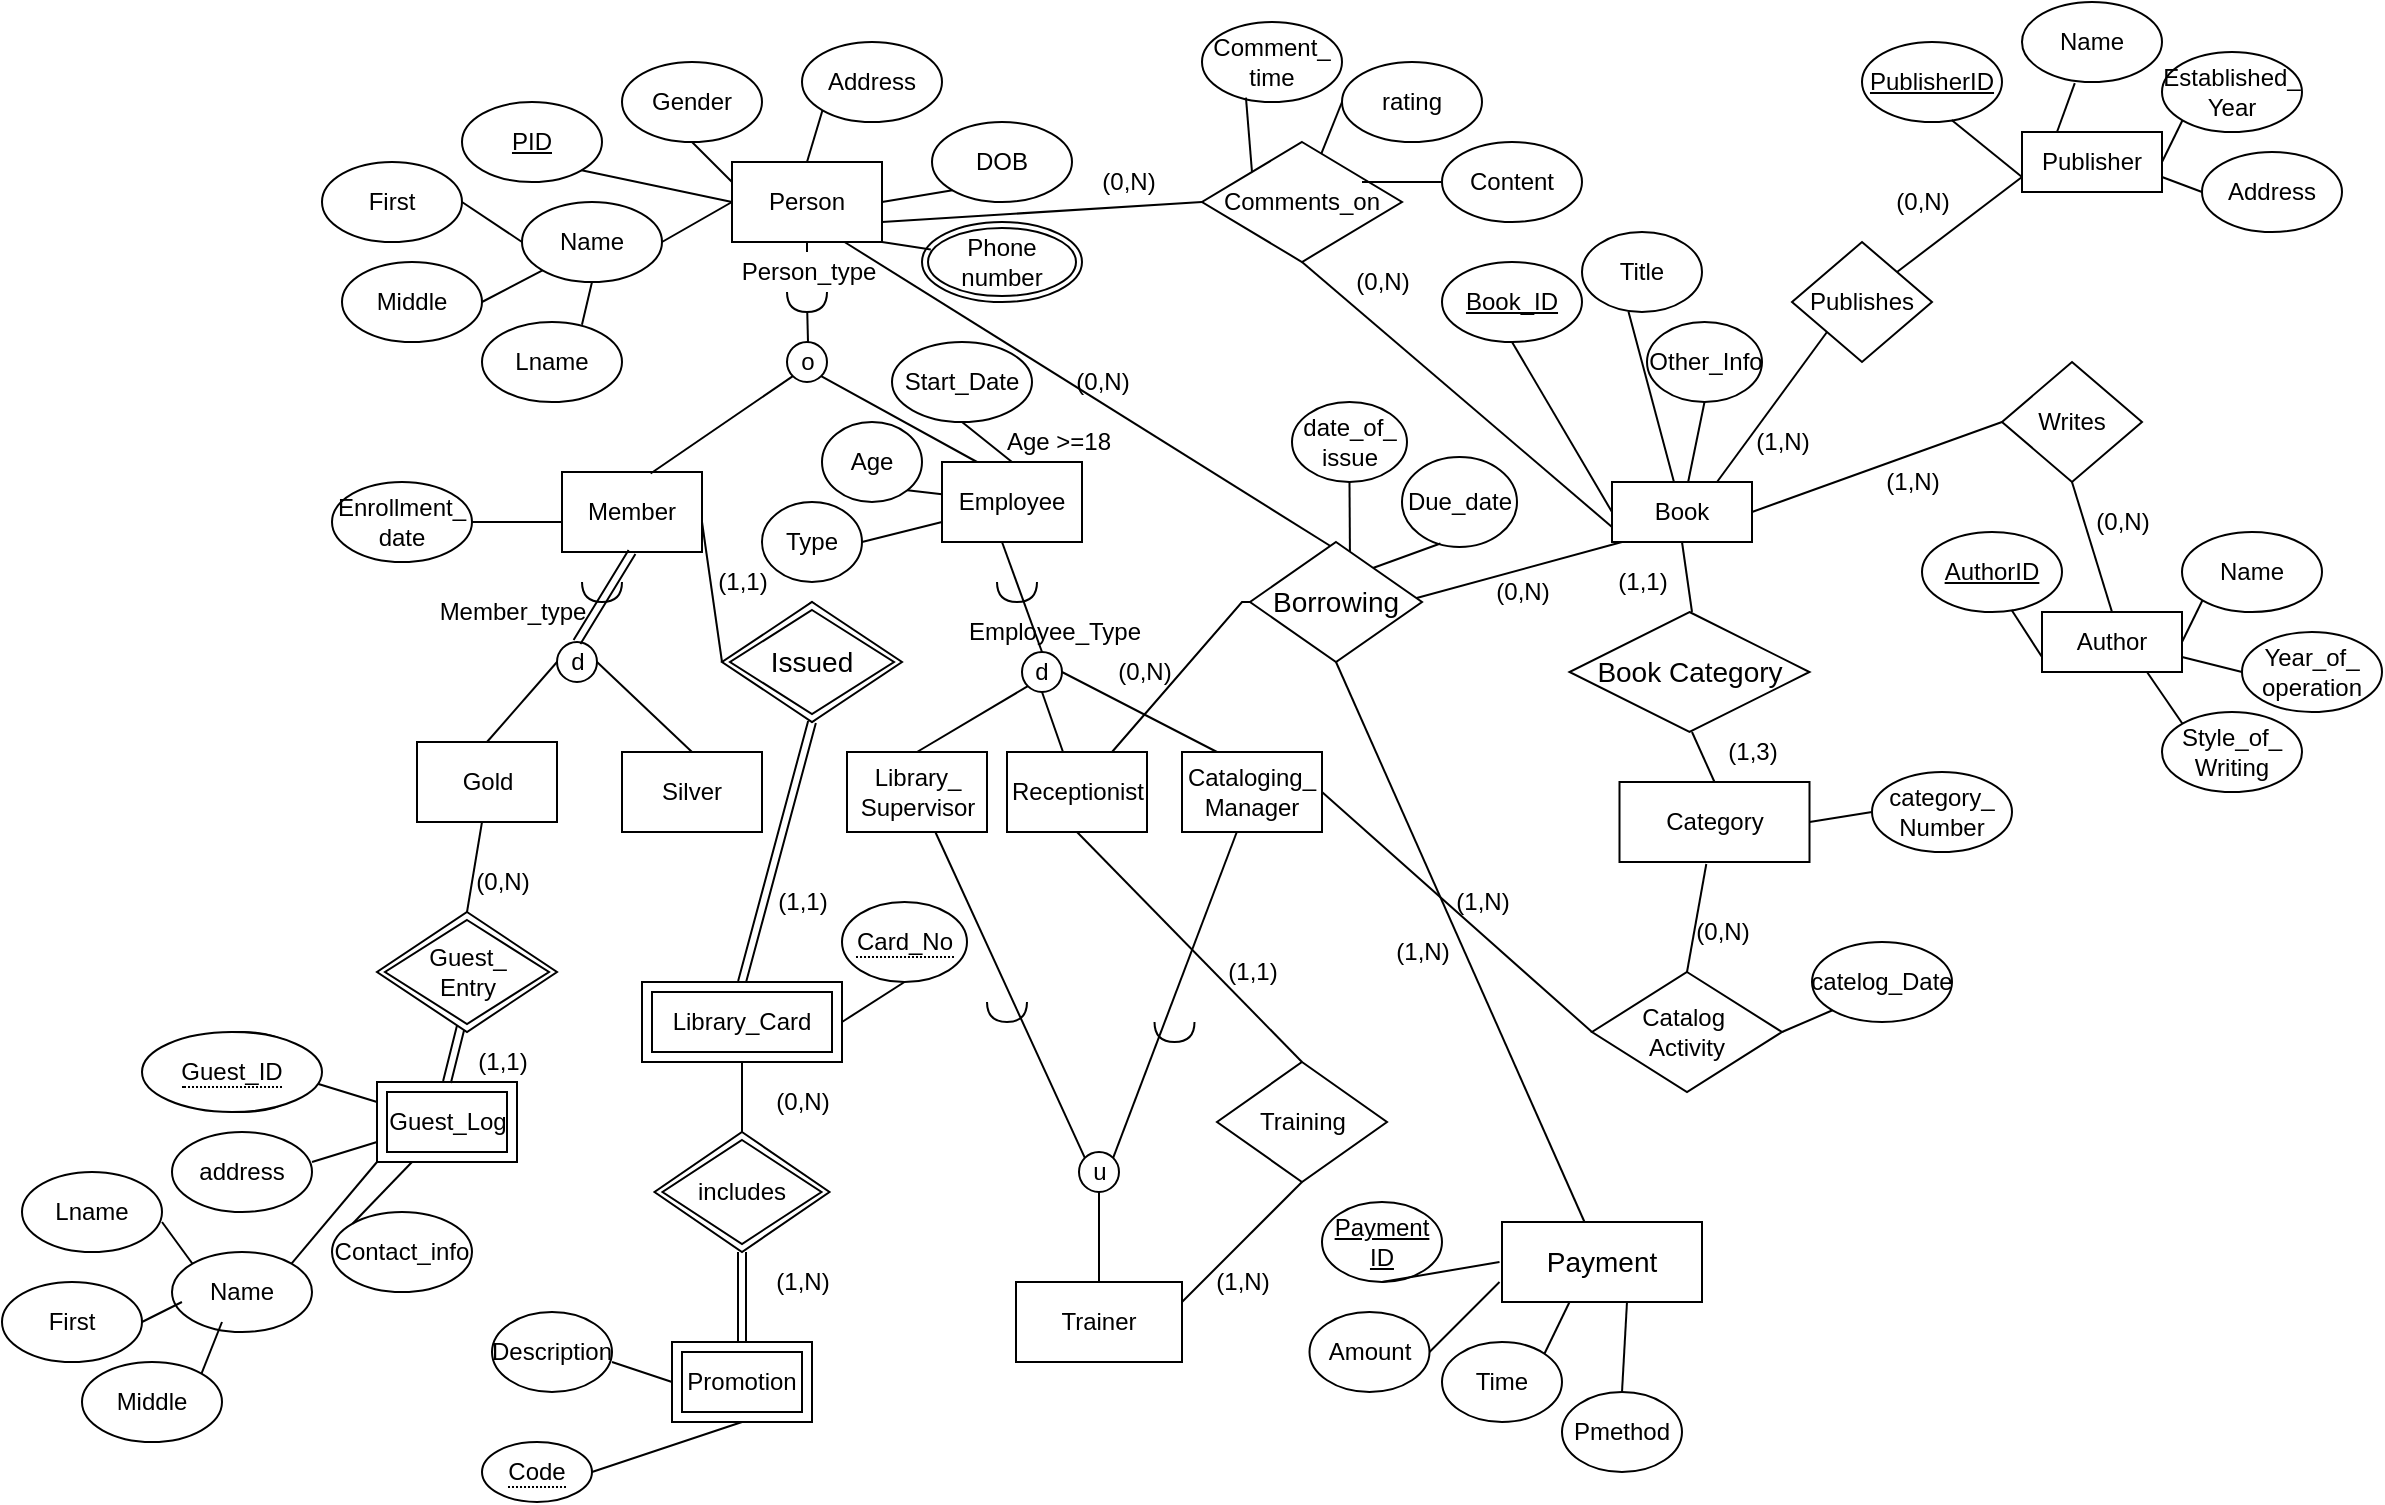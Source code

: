 <mxfile version="17.5.0" type="device" pages="9"><diagram id="wc6MnLBZvAQ-QgF4glDF" name="Page-1"><mxGraphModel dx="2059" dy="562" grid="1" gridSize="10" guides="1" tooltips="1" connect="1" arrows="1" fold="1" page="1" pageScale="1" pageWidth="850" pageHeight="1100" math="0" shadow="0"><root><mxCell id="0"/><mxCell id="1" parent="0"/><mxCell id="LB53Z4VTvXuS8bZuh8KO-1" value="Person" style="whiteSpace=wrap;html=1;align=center;strokeColor=#000000;fillColor=default;" parent="1" vertex="1"><mxGeometry x="325" y="90" width="75" height="40" as="geometry"/></mxCell><mxCell id="LB53Z4VTvXuS8bZuh8KO-2" value="&lt;u&gt;PID&lt;/u&gt;" style="ellipse;whiteSpace=wrap;html=1;align=center;strokeColor=#000000;fillColor=default;" parent="1" vertex="1"><mxGeometry x="190" y="60" width="70" height="40" as="geometry"/></mxCell><mxCell id="LB53Z4VTvXuS8bZuh8KO-3" value="Gender" style="ellipse;whiteSpace=wrap;html=1;align=center;strokeColor=#000000;fillColor=default;" parent="1" vertex="1"><mxGeometry x="270" y="40" width="70" height="40" as="geometry"/></mxCell><mxCell id="LB53Z4VTvXuS8bZuh8KO-4" value="Name" style="ellipse;whiteSpace=wrap;html=1;align=center;strokeColor=#000000;fillColor=default;" parent="1" vertex="1"><mxGeometry x="220" y="110" width="70" height="40" as="geometry"/></mxCell><mxCell id="LB53Z4VTvXuS8bZuh8KO-5" value="First" style="ellipse;whiteSpace=wrap;html=1;align=center;strokeColor=#000000;fillColor=default;" parent="1" vertex="1"><mxGeometry x="120" y="90" width="70" height="40" as="geometry"/></mxCell><mxCell id="LB53Z4VTvXuS8bZuh8KO-6" value="Middle" style="ellipse;whiteSpace=wrap;html=1;align=center;strokeColor=#000000;fillColor=default;" parent="1" vertex="1"><mxGeometry x="130" y="140" width="70" height="40" as="geometry"/></mxCell><mxCell id="LB53Z4VTvXuS8bZuh8KO-7" value="Lname" style="ellipse;whiteSpace=wrap;html=1;align=center;strokeColor=#000000;fillColor=default;" parent="1" vertex="1"><mxGeometry x="200" y="170" width="70" height="40" as="geometry"/></mxCell><mxCell id="LB53Z4VTvXuS8bZuh8KO-8" value="Address" style="ellipse;whiteSpace=wrap;html=1;align=center;strokeColor=#000000;fillColor=default;" parent="1" vertex="1"><mxGeometry x="360" y="30" width="70" height="40" as="geometry"/></mxCell><mxCell id="LB53Z4VTvXuS8bZuh8KO-9" value="DOB" style="ellipse;whiteSpace=wrap;html=1;align=center;strokeColor=#000000;fillColor=default;" parent="1" vertex="1"><mxGeometry x="425" y="70" width="70" height="40" as="geometry"/></mxCell><mxCell id="LB53Z4VTvXuS8bZuh8KO-10" value="Phone number" style="ellipse;shape=doubleEllipse;margin=3;whiteSpace=wrap;html=1;align=center;strokeColor=#000000;fillColor=default;" parent="1" vertex="1"><mxGeometry x="420" y="120" width="80" height="40" as="geometry"/></mxCell><mxCell id="LB53Z4VTvXuS8bZuh8KO-11" value="" style="endArrow=none;html=1;rounded=0;strokeColor=default;entryX=0;entryY=0.5;entryDx=0;entryDy=0;" parent="1" target="LB53Z4VTvXuS8bZuh8KO-1" edge="1"><mxGeometry relative="1" as="geometry"><mxPoint x="290.0" y="130" as="sourcePoint"/><mxPoint x="450" y="130" as="targetPoint"/></mxGeometry></mxCell><mxCell id="LB53Z4VTvXuS8bZuh8KO-12" value="" style="endArrow=none;html=1;rounded=0;strokeColor=default;entryX=1;entryY=1;entryDx=0;entryDy=0;exitX=0.055;exitY=0.345;exitDx=0;exitDy=0;exitPerimeter=0;" parent="1" source="LB53Z4VTvXuS8bZuh8KO-10" target="LB53Z4VTvXuS8bZuh8KO-1" edge="1"><mxGeometry relative="1" as="geometry"><mxPoint x="430" y="160" as="sourcePoint"/><mxPoint x="335" y="120" as="targetPoint"/></mxGeometry></mxCell><mxCell id="LB53Z4VTvXuS8bZuh8KO-13" value="" style="endArrow=none;html=1;rounded=0;strokeColor=default;entryX=1;entryY=0.5;entryDx=0;entryDy=0;exitX=0;exitY=1;exitDx=0;exitDy=0;" parent="1" source="LB53Z4VTvXuS8bZuh8KO-9" target="LB53Z4VTvXuS8bZuh8KO-1" edge="1"><mxGeometry relative="1" as="geometry"><mxPoint x="310" y="150" as="sourcePoint"/><mxPoint x="345" y="130" as="targetPoint"/></mxGeometry></mxCell><mxCell id="LB53Z4VTvXuS8bZuh8KO-14" value="" style="endArrow=none;html=1;rounded=0;strokeColor=default;entryX=0.5;entryY=0;entryDx=0;entryDy=0;exitX=0;exitY=1;exitDx=0;exitDy=0;" parent="1" source="LB53Z4VTvXuS8bZuh8KO-8" target="LB53Z4VTvXuS8bZuh8KO-1" edge="1"><mxGeometry relative="1" as="geometry"><mxPoint x="320" y="160" as="sourcePoint"/><mxPoint x="355" y="140" as="targetPoint"/></mxGeometry></mxCell><mxCell id="LB53Z4VTvXuS8bZuh8KO-15" value="" style="endArrow=none;html=1;rounded=0;strokeColor=default;entryX=0;entryY=0.25;entryDx=0;entryDy=0;exitX=0.5;exitY=1;exitDx=0;exitDy=0;" parent="1" source="LB53Z4VTvXuS8bZuh8KO-3" target="LB53Z4VTvXuS8bZuh8KO-1" edge="1"><mxGeometry relative="1" as="geometry"><mxPoint x="300" y="140" as="sourcePoint"/><mxPoint x="335" y="120" as="targetPoint"/></mxGeometry></mxCell><mxCell id="LB53Z4VTvXuS8bZuh8KO-16" value="" style="endArrow=none;html=1;rounded=0;strokeColor=default;exitX=1;exitY=1;exitDx=0;exitDy=0;entryX=0;entryY=0.5;entryDx=0;entryDy=0;" parent="1" source="LB53Z4VTvXuS8bZuh8KO-2" target="LB53Z4VTvXuS8bZuh8KO-1" edge="1"><mxGeometry relative="1" as="geometry"><mxPoint x="310" y="150" as="sourcePoint"/><mxPoint x="320" y="100" as="targetPoint"/></mxGeometry></mxCell><mxCell id="LB53Z4VTvXuS8bZuh8KO-17" value="" style="endArrow=none;html=1;rounded=0;strokeColor=default;entryX=0.5;entryY=1;entryDx=0;entryDy=0;exitX=0.714;exitY=0.035;exitDx=0;exitDy=0;exitPerimeter=0;" parent="1" source="LB53Z4VTvXuS8bZuh8KO-7" target="LB53Z4VTvXuS8bZuh8KO-4" edge="1"><mxGeometry relative="1" as="geometry"><mxPoint x="320" y="160" as="sourcePoint"/><mxPoint x="355" y="140" as="targetPoint"/></mxGeometry></mxCell><mxCell id="LB53Z4VTvXuS8bZuh8KO-18" value="" style="endArrow=none;html=1;rounded=0;strokeColor=default;entryX=0;entryY=1;entryDx=0;entryDy=0;exitX=1;exitY=0.5;exitDx=0;exitDy=0;" parent="1" source="LB53Z4VTvXuS8bZuh8KO-6" target="LB53Z4VTvXuS8bZuh8KO-4" edge="1"><mxGeometry relative="1" as="geometry"><mxPoint x="330" y="170" as="sourcePoint"/><mxPoint x="365" y="150" as="targetPoint"/></mxGeometry></mxCell><mxCell id="LB53Z4VTvXuS8bZuh8KO-19" value="" style="endArrow=none;html=1;rounded=0;strokeColor=default;entryX=0;entryY=0.5;entryDx=0;entryDy=0;exitX=1;exitY=0.5;exitDx=0;exitDy=0;" parent="1" source="LB53Z4VTvXuS8bZuh8KO-5" target="LB53Z4VTvXuS8bZuh8KO-4" edge="1"><mxGeometry relative="1" as="geometry"><mxPoint x="340" y="180" as="sourcePoint"/><mxPoint x="375" y="160" as="targetPoint"/></mxGeometry></mxCell><mxCell id="LB53Z4VTvXuS8bZuh8KO-20" value="o" style="ellipse;whiteSpace=wrap;html=1;strokeColor=#000000;fillColor=default;" parent="1" vertex="1"><mxGeometry x="352.5" y="180" width="20" height="20" as="geometry"/></mxCell><mxCell id="LB53Z4VTvXuS8bZuh8KO-21" value="Employee" style="whiteSpace=wrap;html=1;align=center;strokeColor=#000000;fillColor=default;" parent="1" vertex="1"><mxGeometry x="430" y="240" width="70" height="40" as="geometry"/></mxCell><mxCell id="LB53Z4VTvXuS8bZuh8KO-22" value="Member" style="whiteSpace=wrap;html=1;align=center;strokeColor=#000000;fillColor=default;" parent="1" vertex="1"><mxGeometry x="240" y="245" width="70" height="40" as="geometry"/></mxCell><mxCell id="LB53Z4VTvXuS8bZuh8KO-23" value="" style="endArrow=none;html=1;rounded=0;strokeColor=default;startArrow=none;" parent="1" source="LB53Z4VTvXuS8bZuh8KO-24" edge="1"><mxGeometry relative="1" as="geometry"><mxPoint x="362.5" y="130" as="sourcePoint"/><mxPoint x="363" y="180" as="targetPoint"/></mxGeometry></mxCell><mxCell id="LB53Z4VTvXuS8bZuh8KO-24" value="" style="shape=requiredInterface;html=1;verticalLabelPosition=bottom;sketch=0;strokeColor=#000000;fillColor=default;direction=south;" parent="1" vertex="1"><mxGeometry x="352.5" y="155" width="20" height="10" as="geometry"/></mxCell><mxCell id="LB53Z4VTvXuS8bZuh8KO-25" value="" style="endArrow=none;html=1;rounded=0;strokeColor=default;startArrow=none;" parent="1" source="0P3wUDQ_pjEOhBg8agaS-4" target="LB53Z4VTvXuS8bZuh8KO-24" edge="1"><mxGeometry relative="1" as="geometry"><mxPoint x="362.643" y="130" as="sourcePoint"/><mxPoint x="363" y="180" as="targetPoint"/></mxGeometry></mxCell><mxCell id="LB53Z4VTvXuS8bZuh8KO-26" value="" style="endArrow=none;html=1;rounded=0;strokeColor=default;entryX=0;entryY=1;entryDx=0;entryDy=0;exitX=0.633;exitY=0.019;exitDx=0;exitDy=0;exitPerimeter=0;" parent="1" source="LB53Z4VTvXuS8bZuh8KO-22" target="LB53Z4VTvXuS8bZuh8KO-20" edge="1"><mxGeometry relative="1" as="geometry"><mxPoint x="290" y="250" as="sourcePoint"/><mxPoint x="430" y="240" as="targetPoint"/></mxGeometry></mxCell><mxCell id="LB53Z4VTvXuS8bZuh8KO-27" value="Start_Date" style="ellipse;whiteSpace=wrap;html=1;align=center;strokeColor=#000000;fillColor=default;" parent="1" vertex="1"><mxGeometry x="405" y="180" width="70" height="40" as="geometry"/></mxCell><mxCell id="LB53Z4VTvXuS8bZuh8KO-28" value="Book" style="whiteSpace=wrap;html=1;align=center;strokeColor=#000000;fillColor=default;" parent="1" vertex="1"><mxGeometry x="765" y="250" width="70" height="30" as="geometry"/></mxCell><mxCell id="LB53Z4VTvXuS8bZuh8KO-29" value="&lt;u&gt;Book_ID&lt;/u&gt;" style="ellipse;whiteSpace=wrap;html=1;align=center;strokeColor=#000000;fillColor=default;" parent="1" vertex="1"><mxGeometry x="680" y="140" width="70" height="40" as="geometry"/></mxCell><mxCell id="LB53Z4VTvXuS8bZuh8KO-30" value="Title" style="ellipse;whiteSpace=wrap;html=1;align=center;strokeColor=#000000;fillColor=default;" parent="1" vertex="1"><mxGeometry x="750" y="125" width="60" height="40" as="geometry"/></mxCell><mxCell id="LB53Z4VTvXuS8bZuh8KO-31" value="Other_Info" style="ellipse;whiteSpace=wrap;html=1;align=center;strokeColor=#000000;fillColor=default;" parent="1" vertex="1"><mxGeometry x="782.5" y="170" width="57.5" height="40" as="geometry"/></mxCell><mxCell id="LB53Z4VTvXuS8bZuh8KO-32" value="" style="endArrow=none;html=1;rounded=0;strokeColor=default;entryX=0;entryY=0.5;entryDx=0;entryDy=0;exitX=0.5;exitY=1;exitDx=0;exitDy=0;" parent="1" source="LB53Z4VTvXuS8bZuh8KO-29" target="LB53Z4VTvXuS8bZuh8KO-28" edge="1"><mxGeometry relative="1" as="geometry"><mxPoint x="650" y="240" as="sourcePoint"/><mxPoint x="810" y="240" as="targetPoint"/></mxGeometry></mxCell><mxCell id="LB53Z4VTvXuS8bZuh8KO-33" value="" style="endArrow=none;html=1;rounded=0;strokeColor=default;exitX=0.387;exitY=0.995;exitDx=0;exitDy=0;exitPerimeter=0;" parent="1" source="LB53Z4VTvXuS8bZuh8KO-30" target="LB53Z4VTvXuS8bZuh8KO-28" edge="1"><mxGeometry relative="1" as="geometry"><mxPoint x="660" y="250" as="sourcePoint"/><mxPoint x="730" y="240" as="targetPoint"/></mxGeometry></mxCell><mxCell id="LB53Z4VTvXuS8bZuh8KO-41" value="Comments_on" style="shape=rhombus;perimeter=rhombusPerimeter;whiteSpace=wrap;html=1;align=center;strokeColor=#000000;fillColor=default;" parent="1" vertex="1"><mxGeometry x="560" y="80" width="100" height="60" as="geometry"/></mxCell><mxCell id="LB53Z4VTvXuS8bZuh8KO-42" value="" style="endArrow=none;html=1;rounded=0;strokeColor=default;entryX=0;entryY=0.5;entryDx=0;entryDy=0;" parent="1" target="LB53Z4VTvXuS8bZuh8KO-41" edge="1"><mxGeometry relative="1" as="geometry"><mxPoint x="400.0" y="120" as="sourcePoint"/><mxPoint x="560" y="120" as="targetPoint"/></mxGeometry></mxCell><mxCell id="LB53Z4VTvXuS8bZuh8KO-43" value="" style="endArrow=none;html=1;rounded=0;strokeColor=default;exitX=0.5;exitY=1;exitDx=0;exitDy=0;entryX=0;entryY=0.75;entryDx=0;entryDy=0;" parent="1" source="LB53Z4VTvXuS8bZuh8KO-41" target="LB53Z4VTvXuS8bZuh8KO-28" edge="1"><mxGeometry relative="1" as="geometry"><mxPoint x="410" y="130" as="sourcePoint"/><mxPoint x="760" y="270" as="targetPoint"/></mxGeometry></mxCell><mxCell id="LB53Z4VTvXuS8bZuh8KO-44" value="Comment_&lt;br&gt;time" style="ellipse;whiteSpace=wrap;html=1;align=center;strokeColor=#000000;fillColor=default;" parent="1" vertex="1"><mxGeometry x="560" y="20" width="70" height="40" as="geometry"/></mxCell><mxCell id="LB53Z4VTvXuS8bZuh8KO-45" value="rating" style="ellipse;whiteSpace=wrap;html=1;align=center;strokeColor=#000000;fillColor=default;" parent="1" vertex="1"><mxGeometry x="630" y="40" width="70" height="40" as="geometry"/></mxCell><mxCell id="LB53Z4VTvXuS8bZuh8KO-46" value="Content" style="ellipse;whiteSpace=wrap;html=1;align=center;strokeColor=#000000;fillColor=default;" parent="1" vertex="1"><mxGeometry x="680" y="80" width="70" height="40" as="geometry"/></mxCell><mxCell id="LB53Z4VTvXuS8bZuh8KO-47" value="" style="endArrow=none;html=1;rounded=0;strokeColor=default;exitX=0;exitY=0;exitDx=0;exitDy=0;entryX=0.314;entryY=0.945;entryDx=0;entryDy=0;entryPerimeter=0;" parent="1" source="LB53Z4VTvXuS8bZuh8KO-41" target="LB53Z4VTvXuS8bZuh8KO-44" edge="1"><mxGeometry relative="1" as="geometry"><mxPoint x="445.251" y="114.142" as="sourcePoint"/><mxPoint x="585" y="50" as="targetPoint"/></mxGeometry></mxCell><mxCell id="LB53Z4VTvXuS8bZuh8KO-48" value="" style="endArrow=none;html=1;rounded=0;strokeColor=default;entryX=0;entryY=0.5;entryDx=0;entryDy=0;" parent="1" source="LB53Z4VTvXuS8bZuh8KO-41" target="LB53Z4VTvXuS8bZuh8KO-45" edge="1"><mxGeometry relative="1" as="geometry"><mxPoint x="595" y="105" as="sourcePoint"/><mxPoint x="591.98" y="67.8" as="targetPoint"/></mxGeometry></mxCell><mxCell id="LB53Z4VTvXuS8bZuh8KO-49" value="" style="endArrow=none;html=1;rounded=0;strokeColor=default;entryX=0;entryY=0.5;entryDx=0;entryDy=0;exitX=0.8;exitY=0.333;exitDx=0;exitDy=0;exitPerimeter=0;" parent="1" source="LB53Z4VTvXuS8bZuh8KO-41" target="LB53Z4VTvXuS8bZuh8KO-46" edge="1"><mxGeometry relative="1" as="geometry"><mxPoint x="650" y="100" as="sourcePoint"/><mxPoint x="591.98" y="67.8" as="targetPoint"/></mxGeometry></mxCell><mxCell id="LB53Z4VTvXuS8bZuh8KO-50" value="Publisher" style="whiteSpace=wrap;html=1;align=center;strokeColor=#000000;fillColor=default;" parent="1" vertex="1"><mxGeometry x="970" y="75" width="70" height="30" as="geometry"/></mxCell><mxCell id="LB53Z4VTvXuS8bZuh8KO-51" value="&lt;u&gt;PublisherID&lt;/u&gt;" style="ellipse;whiteSpace=wrap;html=1;align=center;strokeColor=#000000;fillColor=default;" parent="1" vertex="1"><mxGeometry x="890" y="30" width="70" height="40" as="geometry"/></mxCell><mxCell id="LB53Z4VTvXuS8bZuh8KO-52" value="Name" style="ellipse;whiteSpace=wrap;html=1;align=center;strokeColor=#000000;fillColor=default;" parent="1" vertex="1"><mxGeometry x="970" y="10" width="70" height="40" as="geometry"/></mxCell><mxCell id="LB53Z4VTvXuS8bZuh8KO-53" value="Established_&lt;br&gt;Year" style="ellipse;whiteSpace=wrap;html=1;align=center;strokeColor=#000000;fillColor=default;" parent="1" vertex="1"><mxGeometry x="1040" y="35" width="70" height="40" as="geometry"/></mxCell><mxCell id="LB53Z4VTvXuS8bZuh8KO-54" value="" style="endArrow=none;html=1;rounded=0;strokeColor=default;entryX=0.64;entryY=0.975;entryDx=0;entryDy=0;entryPerimeter=0;exitX=0;exitY=0.75;exitDx=0;exitDy=0;" parent="1" source="LB53Z4VTvXuS8bZuh8KO-50" target="LB53Z4VTvXuS8bZuh8KO-51" edge="1"><mxGeometry relative="1" as="geometry"><mxPoint x="827.5" y="260" as="sourcePoint"/><mxPoint x="849.18" y="229" as="targetPoint"/></mxGeometry></mxCell><mxCell id="LB53Z4VTvXuS8bZuh8KO-55" value="" style="endArrow=none;html=1;rounded=0;strokeColor=default;entryX=0.377;entryY=1.015;entryDx=0;entryDy=0;entryPerimeter=0;exitX=0.25;exitY=0;exitDx=0;exitDy=0;" parent="1" source="LB53Z4VTvXuS8bZuh8KO-50" target="LB53Z4VTvXuS8bZuh8KO-52" edge="1"><mxGeometry relative="1" as="geometry"><mxPoint x="996" y="80" as="sourcePoint"/><mxPoint x="944.8" y="79" as="targetPoint"/></mxGeometry></mxCell><mxCell id="LB53Z4VTvXuS8bZuh8KO-56" value="" style="endArrow=none;html=1;rounded=0;strokeColor=default;entryX=0;entryY=1;entryDx=0;entryDy=0;exitX=1;exitY=0.5;exitDx=0;exitDy=0;" parent="1" source="LB53Z4VTvXuS8bZuh8KO-50" target="LB53Z4VTvXuS8bZuh8KO-53" edge="1"><mxGeometry relative="1" as="geometry"><mxPoint x="980" y="107.5" as="sourcePoint"/><mxPoint x="944.8" y="79" as="targetPoint"/></mxGeometry></mxCell><mxCell id="LB53Z4VTvXuS8bZuh8KO-57" value="Author" style="whiteSpace=wrap;html=1;align=center;strokeColor=#000000;fillColor=default;" parent="1" vertex="1"><mxGeometry x="980" y="315" width="70" height="30" as="geometry"/></mxCell><mxCell id="LB53Z4VTvXuS8bZuh8KO-58" value="&lt;u&gt;AuthorID&lt;/u&gt;" style="ellipse;whiteSpace=wrap;html=1;align=center;strokeColor=#000000;fillColor=default;" parent="1" vertex="1"><mxGeometry x="920" y="275" width="70" height="40" as="geometry"/></mxCell><mxCell id="LB53Z4VTvXuS8bZuh8KO-59" value="Name" style="ellipse;whiteSpace=wrap;html=1;align=center;strokeColor=#000000;fillColor=default;" parent="1" vertex="1"><mxGeometry x="1050" y="275" width="70" height="40" as="geometry"/></mxCell><mxCell id="LB53Z4VTvXuS8bZuh8KO-60" value="" style="endArrow=none;html=1;rounded=0;strokeColor=default;entryX=0.64;entryY=0.975;entryDx=0;entryDy=0;entryPerimeter=0;exitX=0;exitY=0.75;exitDx=0;exitDy=0;" parent="1" source="LB53Z4VTvXuS8bZuh8KO-57" target="LB53Z4VTvXuS8bZuh8KO-58" edge="1"><mxGeometry relative="1" as="geometry"><mxPoint x="837.5" y="500" as="sourcePoint"/><mxPoint x="859.18" y="469" as="targetPoint"/></mxGeometry></mxCell><mxCell id="LB53Z4VTvXuS8bZuh8KO-61" value="" style="endArrow=none;html=1;rounded=0;strokeColor=default;entryX=0;entryY=1;entryDx=0;entryDy=0;exitX=1;exitY=0.5;exitDx=0;exitDy=0;" parent="1" source="LB53Z4VTvXuS8bZuh8KO-57" target="LB53Z4VTvXuS8bZuh8KO-59" edge="1"><mxGeometry relative="1" as="geometry"><mxPoint x="990" y="347.5" as="sourcePoint"/><mxPoint x="954.8" y="319" as="targetPoint"/></mxGeometry></mxCell><mxCell id="LB53Z4VTvXuS8bZuh8KO-62" value="Publishes" style="shape=rhombus;perimeter=rhombusPerimeter;whiteSpace=wrap;html=1;align=center;strokeColor=#000000;fillColor=default;" parent="1" vertex="1"><mxGeometry x="855" y="130" width="70" height="60" as="geometry"/></mxCell><mxCell id="LB53Z4VTvXuS8bZuh8KO-63" value="" style="endArrow=none;html=1;rounded=0;strokeColor=default;entryX=0;entryY=1;entryDx=0;entryDy=0;exitX=0.75;exitY=0;exitDx=0;exitDy=0;" parent="1" source="LB53Z4VTvXuS8bZuh8KO-28" target="LB53Z4VTvXuS8bZuh8KO-62" edge="1"><mxGeometry relative="1" as="geometry"><mxPoint x="820" y="330" as="sourcePoint"/><mxPoint x="907.5" y="370" as="targetPoint"/></mxGeometry></mxCell><mxCell id="LB53Z4VTvXuS8bZuh8KO-64" value="" style="endArrow=none;html=1;rounded=0;strokeColor=default;entryX=0;entryY=0.75;entryDx=0;entryDy=0;exitX=1;exitY=0;exitDx=0;exitDy=0;" parent="1" source="LB53Z4VTvXuS8bZuh8KO-62" target="LB53Z4VTvXuS8bZuh8KO-50" edge="1"><mxGeometry relative="1" as="geometry"><mxPoint x="830" y="340" as="sourcePoint"/><mxPoint x="917.5" y="380" as="targetPoint"/></mxGeometry></mxCell><mxCell id="LB53Z4VTvXuS8bZuh8KO-65" value="Writes" style="shape=rhombus;perimeter=rhombusPerimeter;whiteSpace=wrap;html=1;align=center;strokeColor=#000000;fillColor=default;" parent="1" vertex="1"><mxGeometry x="960" y="190" width="70" height="60" as="geometry"/></mxCell><mxCell id="LB53Z4VTvXuS8bZuh8KO-66" value="" style="endArrow=none;html=1;rounded=0;strokeColor=default;entryX=0;entryY=0.5;entryDx=0;entryDy=0;exitX=1;exitY=0.5;exitDx=0;exitDy=0;" parent="1" source="LB53Z4VTvXuS8bZuh8KO-28" target="LB53Z4VTvXuS8bZuh8KO-65" edge="1"><mxGeometry relative="1" as="geometry"><mxPoint x="902.5" y="155" as="sourcePoint"/><mxPoint x="980" y="107.5" as="targetPoint"/></mxGeometry></mxCell><mxCell id="LB53Z4VTvXuS8bZuh8KO-67" value="" style="endArrow=none;html=1;rounded=0;strokeColor=default;entryX=0.5;entryY=1;entryDx=0;entryDy=0;exitX=0.5;exitY=0;exitDx=0;exitDy=0;" parent="1" source="LB53Z4VTvXuS8bZuh8KO-57" target="LB53Z4VTvXuS8bZuh8KO-65" edge="1"><mxGeometry relative="1" as="geometry"><mxPoint x="845" y="275" as="sourcePoint"/><mxPoint x="970" y="230" as="targetPoint"/></mxGeometry></mxCell><mxCell id="LB53Z4VTvXuS8bZuh8KO-68" value="(0,N)" style="text;html=1;align=center;verticalAlign=middle;resizable=0;points=[];autosize=1;strokeColor=none;fillColor=none;" parent="1" vertex="1"><mxGeometry x="900" y="100" width="40" height="20" as="geometry"/></mxCell><mxCell id="LB53Z4VTvXuS8bZuh8KO-69" value="(1,N)" style="text;html=1;align=center;verticalAlign=middle;resizable=0;points=[];autosize=1;strokeColor=none;fillColor=none;" parent="1" vertex="1"><mxGeometry x="830" y="220" width="40" height="20" as="geometry"/></mxCell><mxCell id="LB53Z4VTvXuS8bZuh8KO-70" value="(1,N)" style="text;html=1;align=center;verticalAlign=middle;resizable=0;points=[];autosize=1;strokeColor=none;fillColor=none;" parent="1" vertex="1"><mxGeometry x="895" y="240" width="40" height="20" as="geometry"/></mxCell><mxCell id="LB53Z4VTvXuS8bZuh8KO-71" value="(0,N)" style="text;html=1;align=center;verticalAlign=middle;resizable=0;points=[];autosize=1;strokeColor=none;fillColor=none;" parent="1" vertex="1"><mxGeometry x="1000" y="260" width="40" height="20" as="geometry"/></mxCell><mxCell id="LB53Z4VTvXuS8bZuh8KO-72" value="Age" style="ellipse;whiteSpace=wrap;html=1;align=center;strokeColor=#000000;fillColor=default;" parent="1" vertex="1"><mxGeometry x="370" y="220" width="50" height="40" as="geometry"/></mxCell><mxCell id="LB53Z4VTvXuS8bZuh8KO-73" value="Age &amp;gt;=18" style="text;html=1;align=center;verticalAlign=middle;resizable=0;points=[];autosize=1;strokeColor=none;fillColor=none;" parent="1" vertex="1"><mxGeometry x="452.5" y="220" width="70" height="20" as="geometry"/></mxCell><mxCell id="LB53Z4VTvXuS8bZuh8KO-74" value="Promotion" style="shape=ext;margin=3;double=1;whiteSpace=wrap;html=1;align=center;strokeColor=#000000;fillColor=default;" parent="1" vertex="1"><mxGeometry x="295" y="680" width="70" height="40" as="geometry"/></mxCell><mxCell id="LB53Z4VTvXuS8bZuh8KO-75" value="&lt;span style=&quot;border-bottom: 1px dotted&quot;&gt;Code&lt;/span&gt;" style="ellipse;whiteSpace=wrap;html=1;align=center;" parent="1" vertex="1"><mxGeometry x="200" y="730" width="55" height="30" as="geometry"/></mxCell><mxCell id="LB53Z4VTvXuS8bZuh8KO-76" value="Description" style="ellipse;whiteSpace=wrap;html=1;align=center;strokeColor=#000000;fillColor=default;" parent="1" vertex="1"><mxGeometry x="205" y="665" width="60" height="40" as="geometry"/></mxCell><mxCell id="LB53Z4VTvXuS8bZuh8KO-77" value="Issued" style="shape=rhombus;perimeter=rhombusPerimeter;whiteSpace=wrap;html=1;align=center;strokeColor=#000000;fillColor=default;" parent="1" vertex="1"><mxGeometry x="325" y="310" width="80" height="60" as="geometry"/></mxCell><mxCell id="LB53Z4VTvXuS8bZuh8KO-78" value="" style="endArrow=none;html=1;rounded=0;entryX=0;entryY=0.5;entryDx=0;entryDy=0;startArrow=none;" parent="1" source="W1P4KDdn-E8t1wTSKSS_-1" target="LB53Z4VTvXuS8bZuh8KO-77" edge="1"><mxGeometry relative="1" as="geometry"><mxPoint x="310.0" y="270" as="sourcePoint"/><mxPoint x="470" y="260" as="targetPoint"/></mxGeometry></mxCell><mxCell id="LB53Z4VTvXuS8bZuh8KO-79" value="" style="endArrow=none;html=1;rounded=0;strokeColor=default;exitX=0.5;exitY=0;exitDx=0;exitDy=0;entryX=0.5;entryY=1;entryDx=0;entryDy=0;shape=link;" parent="1" source="LB53Z4VTvXuS8bZuh8KO-74" target="LB53Z4VTvXuS8bZuh8KO-80" edge="1"><mxGeometry relative="1" as="geometry"><mxPoint x="515" y="580" as="sourcePoint"/><mxPoint x="392.5" y="535" as="targetPoint"/></mxGeometry></mxCell><mxCell id="LB53Z4VTvXuS8bZuh8KO-80" value="includes" style="shape=rhombus;double=1;perimeter=rhombusPerimeter;whiteSpace=wrap;html=1;align=center;" parent="1" vertex="1"><mxGeometry x="286.25" y="575" width="87.5" height="60" as="geometry"/></mxCell><mxCell id="LB53Z4VTvXuS8bZuh8KO-83" value="" style="endArrow=none;html=1;rounded=0;strokeColor=default;entryX=1;entryY=1;entryDx=0;entryDy=0;exitX=0.25;exitY=0;exitDx=0;exitDy=0;" parent="1" source="LB53Z4VTvXuS8bZuh8KO-21" target="LB53Z4VTvXuS8bZuh8KO-20" edge="1"><mxGeometry relative="1" as="geometry"><mxPoint x="294.31" y="255.76" as="sourcePoint"/><mxPoint x="365.429" y="207.071" as="targetPoint"/></mxGeometry></mxCell><mxCell id="LB53Z4VTvXuS8bZuh8KO-85" value="Library_&lt;br&gt;Supervisor" style="whiteSpace=wrap;html=1;align=center;strokeColor=#000000;fillColor=default;" parent="1" vertex="1"><mxGeometry x="382.5" y="385" width="70" height="40" as="geometry"/></mxCell><mxCell id="LB53Z4VTvXuS8bZuh8KO-86" value="Receptionist" style="whiteSpace=wrap;html=1;align=center;strokeColor=#000000;fillColor=default;" parent="1" vertex="1"><mxGeometry x="462.5" y="385" width="70" height="40" as="geometry"/></mxCell><mxCell id="LB53Z4VTvXuS8bZuh8KO-87" value="Cataloging_&lt;br&gt;Manager" style="whiteSpace=wrap;html=1;align=center;strokeColor=#000000;fillColor=default;" parent="1" vertex="1"><mxGeometry x="550" y="385" width="70" height="40" as="geometry"/></mxCell><mxCell id="LB53Z4VTvXuS8bZuh8KO-88" value="d" style="ellipse;whiteSpace=wrap;html=1;strokeColor=#000000;fillColor=default;" parent="1" vertex="1"><mxGeometry x="470" y="335" width="20" height="20" as="geometry"/></mxCell><mxCell id="LB53Z4VTvXuS8bZuh8KO-89" value="" style="endArrow=none;html=1;rounded=0;strokeColor=default;entryX=0.5;entryY=0;entryDx=0;entryDy=0;exitX=0;exitY=1;exitDx=0;exitDy=0;" parent="1" source="LB53Z4VTvXuS8bZuh8KO-88" target="LB53Z4VTvXuS8bZuh8KO-85" edge="1"><mxGeometry relative="1" as="geometry"><mxPoint x="499" y="315" as="sourcePoint"/><mxPoint x="490" y="345" as="targetPoint"/></mxGeometry></mxCell><mxCell id="LB53Z4VTvXuS8bZuh8KO-90" value="" style="endArrow=none;html=1;rounded=0;strokeColor=default;exitX=0.5;exitY=1;exitDx=0;exitDy=0;" parent="1" source="LB53Z4VTvXuS8bZuh8KO-88" target="LB53Z4VTvXuS8bZuh8KO-86" edge="1"><mxGeometry relative="1" as="geometry"><mxPoint x="509" y="325" as="sourcePoint"/><mxPoint x="500" y="355" as="targetPoint"/></mxGeometry></mxCell><mxCell id="LB53Z4VTvXuS8bZuh8KO-91" value="" style="endArrow=none;html=1;rounded=0;strokeColor=default;entryX=0.25;entryY=0;entryDx=0;entryDy=0;exitX=1;exitY=0.5;exitDx=0;exitDy=0;" parent="1" source="LB53Z4VTvXuS8bZuh8KO-88" target="LB53Z4VTvXuS8bZuh8KO-87" edge="1"><mxGeometry relative="1" as="geometry"><mxPoint x="519" y="335" as="sourcePoint"/><mxPoint x="510" y="365" as="targetPoint"/></mxGeometry></mxCell><mxCell id="LB53Z4VTvXuS8bZuh8KO-92" value="Training" style="shape=rhombus;perimeter=rhombusPerimeter;whiteSpace=wrap;html=1;align=center;strokeColor=#000000;fillColor=default;" parent="1" vertex="1"><mxGeometry x="567.5" y="540" width="85" height="60" as="geometry"/></mxCell><mxCell id="LB53Z4VTvXuS8bZuh8KO-93" value="" style="endArrow=none;html=1;rounded=0;strokeColor=default;entryX=0.5;entryY=0;entryDx=0;entryDy=0;exitX=0.5;exitY=1;exitDx=0;exitDy=0;" parent="1" source="LB53Z4VTvXuS8bZuh8KO-86" target="LB53Z4VTvXuS8bZuh8KO-92" edge="1"><mxGeometry relative="1" as="geometry"><mxPoint x="500" y="355" as="sourcePoint"/><mxPoint x="587.5" y="395" as="targetPoint"/></mxGeometry></mxCell><mxCell id="LB53Z4VTvXuS8bZuh8KO-96" value="d" style="ellipse;whiteSpace=wrap;html=1;strokeColor=#000000;fillColor=default;" parent="1" vertex="1"><mxGeometry x="237.5" y="330" width="20" height="20" as="geometry"/></mxCell><mxCell id="LB53Z4VTvXuS8bZuh8KO-97" value="Gold" style="whiteSpace=wrap;html=1;align=center;strokeColor=#000000;fillColor=default;" parent="1" vertex="1"><mxGeometry x="167.5" y="380" width="70" height="40" as="geometry"/></mxCell><mxCell id="LB53Z4VTvXuS8bZuh8KO-98" value="Silver" style="whiteSpace=wrap;html=1;align=center;strokeColor=#000000;fillColor=default;" parent="1" vertex="1"><mxGeometry x="270" y="385" width="70" height="40" as="geometry"/></mxCell><mxCell id="LB53Z4VTvXuS8bZuh8KO-99" value="" style="endArrow=none;html=1;rounded=0;strokeColor=default;entryX=0.5;entryY=0;entryDx=0;entryDy=0;exitX=0;exitY=0.5;exitDx=0;exitDy=0;" parent="1" source="LB53Z4VTvXuS8bZuh8KO-96" target="LB53Z4VTvXuS8bZuh8KO-97" edge="1"><mxGeometry relative="1" as="geometry"><mxPoint x="-2.5" y="350" as="sourcePoint"/><mxPoint x="85" y="390" as="targetPoint"/></mxGeometry></mxCell><mxCell id="LB53Z4VTvXuS8bZuh8KO-100" value="" style="endArrow=none;html=1;rounded=0;strokeColor=default;exitX=0.5;exitY=1;exitDx=0;exitDy=0;entryX=0.5;entryY=0;entryDx=0;entryDy=0;shape=link;" parent="1" source="LB53Z4VTvXuS8bZuh8KO-22" target="LB53Z4VTvXuS8bZuh8KO-96" edge="1"><mxGeometry relative="1" as="geometry"><mxPoint x="475" y="290" as="sourcePoint"/><mxPoint x="490" y="345" as="targetPoint"/></mxGeometry></mxCell><mxCell id="LB53Z4VTvXuS8bZuh8KO-101" value="" style="endArrow=none;html=1;rounded=0;strokeColor=default;exitX=0.5;exitY=0;exitDx=0;exitDy=0;entryX=0.5;entryY=0;entryDx=0;entryDy=0;" parent="1" source="LB53Z4VTvXuS8bZuh8KO-98" edge="1"><mxGeometry relative="1" as="geometry"><mxPoint x="285" y="295" as="sourcePoint"/><mxPoint x="257.5" y="340" as="targetPoint"/></mxGeometry></mxCell><mxCell id="LB53Z4VTvXuS8bZuh8KO-103" value="" style="endArrow=none;html=1;rounded=0;entryX=0.5;entryY=1;entryDx=0;entryDy=0;exitX=0.5;exitY=0;exitDx=0;exitDy=0;shape=link;" parent="1" source="LB53Z4VTvXuS8bZuh8KO-189" target="LB53Z4VTvXuS8bZuh8KO-77" edge="1"><mxGeometry relative="1" as="geometry"><mxPoint x="382.5" y="500" as="sourcePoint"/><mxPoint x="415" y="350" as="targetPoint"/></mxGeometry></mxCell><mxCell id="LB53Z4VTvXuS8bZuh8KO-104" value="" style="endArrow=none;html=1;rounded=0;entryX=0.5;entryY=1;entryDx=0;entryDy=0;exitX=0.5;exitY=0;exitDx=0;exitDy=0;" parent="1" source="LB53Z4VTvXuS8bZuh8KO-80" target="LB53Z4VTvXuS8bZuh8KO-189" edge="1"><mxGeometry relative="1" as="geometry"><mxPoint x="435" y="695.881" as="sourcePoint"/><mxPoint x="382.5" y="535" as="targetPoint"/></mxGeometry></mxCell><mxCell id="LB53Z4VTvXuS8bZuh8KO-105" value="" style="endArrow=none;html=1;rounded=0;entryX=0.5;entryY=1;entryDx=0;entryDy=0;exitX=1;exitY=0.5;exitDx=0;exitDy=0;" parent="1" source="LB53Z4VTvXuS8bZuh8KO-75" target="LB53Z4VTvXuS8bZuh8KO-74" edge="1"><mxGeometry relative="1" as="geometry"><mxPoint x="360" y="730" as="sourcePoint"/><mxPoint x="510" y="730" as="targetPoint"/></mxGeometry></mxCell><mxCell id="LB53Z4VTvXuS8bZuh8KO-106" value="" style="endArrow=none;html=1;rounded=0;entryX=0;entryY=0.5;entryDx=0;entryDy=0;exitX=1;exitY=0.625;exitDx=0;exitDy=0;exitPerimeter=0;" parent="1" source="LB53Z4VTvXuS8bZuh8KO-76" target="LB53Z4VTvXuS8bZuh8KO-74" edge="1"><mxGeometry relative="1" as="geometry"><mxPoint x="365" y="745" as="sourcePoint"/><mxPoint x="400" y="715" as="targetPoint"/></mxGeometry></mxCell><mxCell id="LB53Z4VTvXuS8bZuh8KO-107" value="" style="endArrow=none;html=1;rounded=0;exitX=0.5;exitY=1;exitDx=0;exitDy=0;entryX=0.5;entryY=0;entryDx=0;entryDy=0;" parent="1" source="LB53Z4VTvXuS8bZuh8KO-27" target="LB53Z4VTvXuS8bZuh8KO-21" edge="1"><mxGeometry relative="1" as="geometry"><mxPoint x="420" y="210" as="sourcePoint"/><mxPoint x="580" y="210" as="targetPoint"/></mxGeometry></mxCell><mxCell id="LB53Z4VTvXuS8bZuh8KO-112" value="Pmethod" style="ellipse;whiteSpace=wrap;html=1;align=center;strokeColor=#000000;fillColor=default;" parent="1" vertex="1"><mxGeometry x="740" y="705" width="60" height="40" as="geometry"/></mxCell><mxCell id="LB53Z4VTvXuS8bZuh8KO-113" value="Time" style="ellipse;whiteSpace=wrap;html=1;align=center;strokeColor=#000000;fillColor=default;" parent="1" vertex="1"><mxGeometry x="680" y="680" width="60" height="40" as="geometry"/></mxCell><mxCell id="LB53Z4VTvXuS8bZuh8KO-114" value="Amount" style="ellipse;whiteSpace=wrap;html=1;align=center;strokeColor=#000000;fillColor=default;" parent="1" vertex="1"><mxGeometry x="613.75" y="665" width="60" height="40" as="geometry"/></mxCell><mxCell id="LB53Z4VTvXuS8bZuh8KO-116" value="" style="endArrow=none;html=1;rounded=0;strokeColor=default;entryX=0.5;entryY=0;entryDx=0;entryDy=0;exitX=0.75;exitY=1;exitDx=0;exitDy=0;" parent="1" target="LB53Z4VTvXuS8bZuh8KO-112" edge="1"><mxGeometry relative="1" as="geometry"><mxPoint x="772.5" y="660" as="sourcePoint"/><mxPoint x="741.287" y="535.858" as="targetPoint"/></mxGeometry></mxCell><mxCell id="LB53Z4VTvXuS8bZuh8KO-117" value="" style="endArrow=none;html=1;rounded=0;strokeColor=default;entryX=1;entryY=0;entryDx=0;entryDy=0;exitX=0.412;exitY=1;exitDx=0;exitDy=0;exitPerimeter=0;" parent="1" target="LB53Z4VTvXuS8bZuh8KO-113" edge="1"><mxGeometry relative="1" as="geometry"><mxPoint x="743.77" y="660" as="sourcePoint"/><mxPoint x="751.287" y="545.858" as="targetPoint"/></mxGeometry></mxCell><mxCell id="LB53Z4VTvXuS8bZuh8KO-118" value="" style="endArrow=none;html=1;rounded=0;strokeColor=default;entryX=1;entryY=0.5;entryDx=0;entryDy=0;exitX=0;exitY=0.75;exitDx=0;exitDy=0;" parent="1" target="LB53Z4VTvXuS8bZuh8KO-114" edge="1"><mxGeometry relative="1" as="geometry"><mxPoint x="708.75" y="650" as="sourcePoint"/><mxPoint x="761.287" y="555.858" as="targetPoint"/></mxGeometry></mxCell><mxCell id="LB53Z4VTvXuS8bZuh8KO-119" value="" style="endArrow=none;html=1;rounded=0;strokeColor=default;exitX=0.5;exitY=1;exitDx=0;exitDy=0;" parent="1" source="LB53Z4VTvXuS8bZuh8KO-31" target="LB53Z4VTvXuS8bZuh8KO-28" edge="1"><mxGeometry relative="1" as="geometry"><mxPoint x="820" y="330" as="sourcePoint"/><mxPoint x="877.5" y="370" as="targetPoint"/></mxGeometry></mxCell><mxCell id="LB53Z4VTvXuS8bZuh8KO-121" value="" style="endArrow=none;html=1;rounded=0;exitX=0.75;exitY=0;exitDx=0;exitDy=0;" parent="1" source="LB53Z4VTvXuS8bZuh8KO-86" edge="1"><mxGeometry relative="1" as="geometry"><mxPoint x="510" y="380" as="sourcePoint"/><mxPoint x="580" y="310" as="targetPoint"/><Array as="points"><mxPoint x="580" y="310"/><mxPoint x="590" y="310"/></Array></mxGeometry></mxCell><mxCell id="LB53Z4VTvXuS8bZuh8KO-122" value="" style="endArrow=none;html=1;rounded=0;entryX=0.5;entryY=0;entryDx=0;entryDy=0;exitX=0.5;exitY=1;exitDx=0;exitDy=0;" parent="1" source="ixqm0hrhnWuTCqsnLINC-1" edge="1"><mxGeometry relative="1" as="geometry"><mxPoint x="625" y="343" as="sourcePoint"/><mxPoint x="751.25" y="620" as="targetPoint"/></mxGeometry></mxCell><mxCell id="LB53Z4VTvXuS8bZuh8KO-123" value="" style="endArrow=none;html=1;rounded=0;exitX=1;exitY=0.5;exitDx=0;exitDy=0;" parent="1" edge="1"><mxGeometry relative="1" as="geometry"><mxPoint x="660.0" y="310" as="sourcePoint"/><mxPoint x="770.0" y="280" as="targetPoint"/></mxGeometry></mxCell><mxCell id="LB53Z4VTvXuS8bZuh8KO-124" value="" style="endArrow=none;html=1;rounded=0;exitX=0.75;exitY=1;exitDx=0;exitDy=0;entryX=0.5;entryY=0;entryDx=0;entryDy=0;" parent="1" source="LB53Z4VTvXuS8bZuh8KO-1" edge="1"><mxGeometry relative="1" as="geometry"><mxPoint x="690" y="320" as="sourcePoint"/><mxPoint x="625" y="282.5" as="targetPoint"/></mxGeometry></mxCell><mxCell id="LB53Z4VTvXuS8bZuh8KO-125" value="" style="endArrow=none;html=1;rounded=0;entryX=1;entryY=1;entryDx=0;entryDy=0;" parent="1" source="LB53Z4VTvXuS8bZuh8KO-21" target="LB53Z4VTvXuS8bZuh8KO-72" edge="1"><mxGeometry relative="1" as="geometry"><mxPoint x="270" y="260" as="sourcePoint"/><mxPoint x="270" y="260" as="targetPoint"/></mxGeometry></mxCell><mxCell id="LB53Z4VTvXuS8bZuh8KO-127" value="Due_date" style="ellipse;whiteSpace=wrap;html=1;align=center;strokeColor=#000000;fillColor=default;" parent="1" vertex="1"><mxGeometry x="660" y="237.5" width="57.5" height="45" as="geometry"/></mxCell><mxCell id="LB53Z4VTvXuS8bZuh8KO-128" value="date_of_&lt;br&gt;issue" style="ellipse;whiteSpace=wrap;html=1;align=center;strokeColor=#000000;fillColor=default;" parent="1" vertex="1"><mxGeometry x="605" y="210" width="57.5" height="40" as="geometry"/></mxCell><mxCell id="LB53Z4VTvXuS8bZuh8KO-129" value="" style="endArrow=none;html=1;rounded=0;strokeColor=default;entryX=1;entryY=0;entryDx=0;entryDy=0;exitX=0.334;exitY=0.961;exitDx=0;exitDy=0;exitPerimeter=0;" parent="1" source="LB53Z4VTvXuS8bZuh8KO-127" edge="1"><mxGeometry relative="1" as="geometry"><mxPoint x="802.929" y="337.071" as="sourcePoint"/><mxPoint x="640.0" y="295" as="targetPoint"/></mxGeometry></mxCell><mxCell id="LB53Z4VTvXuS8bZuh8KO-130" value="" style="endArrow=none;html=1;rounded=0;strokeColor=default;exitX=0.5;exitY=1;exitDx=0;exitDy=0;" parent="1" source="LB53Z4VTvXuS8bZuh8KO-128" edge="1"><mxGeometry relative="1" as="geometry"><mxPoint x="691.705" y="283.44" as="sourcePoint"/><mxPoint x="634" y="290" as="targetPoint"/></mxGeometry></mxCell><mxCell id="LB53Z4VTvXuS8bZuh8KO-139" value="" style="shape=requiredInterface;html=1;verticalLabelPosition=bottom;sketch=0;strokeColor=#000000;fillColor=default;direction=south;" parent="1" vertex="1"><mxGeometry x="250" y="300" width="20" height="10" as="geometry"/></mxCell><mxCell id="LB53Z4VTvXuS8bZuh8KO-140" value="" style="shape=requiredInterface;html=1;verticalLabelPosition=bottom;sketch=0;strokeColor=#000000;fillColor=default;direction=south;" parent="1" vertex="1"><mxGeometry x="457.5" y="300" width="20" height="10" as="geometry"/></mxCell><mxCell id="LB53Z4VTvXuS8bZuh8KO-141" value="" style="endArrow=none;html=1;rounded=0;entryX=0.5;entryY=0;entryDx=0;entryDy=0;" parent="1" target="LB53Z4VTvXuS8bZuh8KO-88" edge="1"><mxGeometry relative="1" as="geometry"><mxPoint x="460.0" y="280" as="sourcePoint"/><mxPoint x="620" y="280" as="targetPoint"/></mxGeometry></mxCell><mxCell id="LB53Z4VTvXuS8bZuh8KO-144" value="Guest_ID" style="ellipse;whiteSpace=wrap;html=1;align=center;strokeColor=#000000;fillColor=default;" parent="1" vertex="1"><mxGeometry x="45" y="525" width="70" height="40" as="geometry"/></mxCell><mxCell id="LB53Z4VTvXuS8bZuh8KO-145" value="address" style="ellipse;whiteSpace=wrap;html=1;align=center;strokeColor=#000000;fillColor=default;" parent="1" vertex="1"><mxGeometry x="45" y="575" width="70" height="40" as="geometry"/></mxCell><mxCell id="LB53Z4VTvXuS8bZuh8KO-146" value="Guest_Log" style="shape=ext;margin=3;double=1;whiteSpace=wrap;html=1;align=center;fontFamily=Helvetica;fontSize=12;fontColor=rgb(0, 0, 0);strokeColor=#000000;fillColor=rgb(255, 255, 255);" parent="1" vertex="1"><mxGeometry x="147.5" y="550" width="70" height="40" as="geometry"/></mxCell><mxCell id="LB53Z4VTvXuS8bZuh8KO-147" value="" style="endArrow=none;html=1;rounded=0;strokeColor=default;entryX=0.5;entryY=1;entryDx=0;entryDy=0;exitX=0.5;exitY=0;exitDx=0;exitDy=0;shape=link;" parent="1" source="LB53Z4VTvXuS8bZuh8KO-146" edge="1"><mxGeometry relative="1" as="geometry"><mxPoint x="42.5" y="410" as="sourcePoint"/><mxPoint x="192.5" y="510" as="targetPoint"/></mxGeometry></mxCell><mxCell id="LB53Z4VTvXuS8bZuh8KO-149" value="Contact_info" style="ellipse;whiteSpace=wrap;html=1;align=center;strokeColor=#000000;fillColor=default;" parent="1" vertex="1"><mxGeometry x="125" y="615" width="70" height="40" as="geometry"/></mxCell><mxCell id="LB53Z4VTvXuS8bZuh8KO-150" value="" style="endArrow=none;html=1;rounded=0;strokeColor=default;entryX=0;entryY=0.75;entryDx=0;entryDy=0;" parent="1" target="LB53Z4VTvXuS8bZuh8KO-146" edge="1"><mxGeometry relative="1" as="geometry"><mxPoint x="115" y="590" as="sourcePoint"/><mxPoint x="152.5" y="570" as="targetPoint"/></mxGeometry></mxCell><mxCell id="LB53Z4VTvXuS8bZuh8KO-151" value="" style="endArrow=none;html=1;rounded=0;strokeColor=default;exitX=0;exitY=0;exitDx=0;exitDy=0;entryX=0.25;entryY=1;entryDx=0;entryDy=0;" parent="1" source="LB53Z4VTvXuS8bZuh8KO-149" target="LB53Z4VTvXuS8bZuh8KO-146" edge="1"><mxGeometry relative="1" as="geometry"><mxPoint x="117.5" y="600" as="sourcePoint"/><mxPoint x="152.5" y="580" as="targetPoint"/></mxGeometry></mxCell><mxCell id="LB53Z4VTvXuS8bZuh8KO-152" value="" style="endArrow=none;html=1;rounded=0;strokeColor=default;entryX=0;entryY=0.25;entryDx=0;entryDy=0;" parent="1" target="LB53Z4VTvXuS8bZuh8KO-146" edge="1"><mxGeometry relative="1" as="geometry"><mxPoint x="115" y="550" as="sourcePoint"/><mxPoint x="152.5" y="580" as="targetPoint"/></mxGeometry></mxCell><mxCell id="LB53Z4VTvXuS8bZuh8KO-153" value="Guest_&lt;br&gt;Entry" style="shape=rhombus;double=1;perimeter=rhombusPerimeter;whiteSpace=wrap;html=1;align=center;" parent="1" vertex="1"><mxGeometry x="147.5" y="465" width="90" height="60" as="geometry"/></mxCell><mxCell id="LB53Z4VTvXuS8bZuh8KO-155" value="" style="endArrow=none;html=1;rounded=0;entryX=0.5;entryY=0;entryDx=0;entryDy=0;" parent="1" target="LB53Z4VTvXuS8bZuh8KO-153" edge="1"><mxGeometry relative="1" as="geometry"><mxPoint x="200" y="420" as="sourcePoint"/><mxPoint x="360" y="420" as="targetPoint"/></mxGeometry></mxCell><mxCell id="LB53Z4VTvXuS8bZuh8KO-158" value="Name" style="ellipse;whiteSpace=wrap;html=1;align=center;strokeColor=#000000;fillColor=default;" parent="1" vertex="1"><mxGeometry x="45" y="635" width="70" height="40" as="geometry"/></mxCell><mxCell id="LB53Z4VTvXuS8bZuh8KO-159" value="First" style="ellipse;whiteSpace=wrap;html=1;align=center;strokeColor=#000000;fillColor=default;" parent="1" vertex="1"><mxGeometry x="-40" y="650" width="70" height="40" as="geometry"/></mxCell><mxCell id="LB53Z4VTvXuS8bZuh8KO-160" value="Middle" style="ellipse;whiteSpace=wrap;html=1;align=center;strokeColor=#000000;fillColor=default;" parent="1" vertex="1"><mxGeometry y="690" width="70" height="40" as="geometry"/></mxCell><mxCell id="LB53Z4VTvXuS8bZuh8KO-161" value="Lname" style="ellipse;whiteSpace=wrap;html=1;align=center;strokeColor=#000000;fillColor=default;" parent="1" vertex="1"><mxGeometry x="-30" y="595" width="70" height="40" as="geometry"/></mxCell><mxCell id="LB53Z4VTvXuS8bZuh8KO-162" value="" style="endArrow=none;html=1;rounded=0;entryX=0;entryY=0;entryDx=0;entryDy=0;" parent="1" target="LB53Z4VTvXuS8bZuh8KO-158" edge="1"><mxGeometry relative="1" as="geometry"><mxPoint x="40" y="620" as="sourcePoint"/><mxPoint x="200" y="620" as="targetPoint"/></mxGeometry></mxCell><mxCell id="LB53Z4VTvXuS8bZuh8KO-163" value="" style="endArrow=none;html=1;rounded=0;exitX=1;exitY=0.5;exitDx=0;exitDy=0;entryX=0.071;entryY=0.625;entryDx=0;entryDy=0;entryPerimeter=0;" parent="1" source="LB53Z4VTvXuS8bZuh8KO-159" target="LB53Z4VTvXuS8bZuh8KO-158" edge="1"><mxGeometry relative="1" as="geometry"><mxPoint x="50" y="630" as="sourcePoint"/><mxPoint x="40" y="660" as="targetPoint"/></mxGeometry></mxCell><mxCell id="LB53Z4VTvXuS8bZuh8KO-164" value="" style="endArrow=none;html=1;rounded=0;exitX=1;exitY=0;exitDx=0;exitDy=0;entryX=0.357;entryY=0.875;entryDx=0;entryDy=0;entryPerimeter=0;" parent="1" source="LB53Z4VTvXuS8bZuh8KO-160" target="LB53Z4VTvXuS8bZuh8KO-158" edge="1"><mxGeometry relative="1" as="geometry"><mxPoint x="60" y="640" as="sourcePoint"/><mxPoint x="70" y="680" as="targetPoint"/></mxGeometry></mxCell><mxCell id="LB53Z4VTvXuS8bZuh8KO-165" value="" style="endArrow=none;html=1;rounded=0;entryX=1;entryY=0;entryDx=0;entryDy=0;exitX=0;exitY=1;exitDx=0;exitDy=0;" parent="1" source="LB53Z4VTvXuS8bZuh8KO-146" target="LB53Z4VTvXuS8bZuh8KO-158" edge="1"><mxGeometry relative="1" as="geometry"><mxPoint x="70" y="650" as="sourcePoint"/><mxPoint x="85.45" y="670.745" as="targetPoint"/></mxGeometry></mxCell><mxCell id="LB53Z4VTvXuS8bZuh8KO-166" value="Type" style="ellipse;whiteSpace=wrap;html=1;align=center;strokeColor=#000000;fillColor=default;" parent="1" vertex="1"><mxGeometry x="340" y="260" width="50" height="40" as="geometry"/></mxCell><mxCell id="LB53Z4VTvXuS8bZuh8KO-167" value="" style="endArrow=none;html=1;rounded=0;entryX=1;entryY=0.5;entryDx=0;entryDy=0;" parent="1" target="LB53Z4VTvXuS8bZuh8KO-166" edge="1"><mxGeometry relative="1" as="geometry"><mxPoint x="430.0" y="270" as="sourcePoint"/><mxPoint x="422.478" y="274.3" as="targetPoint"/></mxGeometry></mxCell><mxCell id="LB53Z4VTvXuS8bZuh8KO-168" value="(0,N)" style="text;html=1;align=center;verticalAlign=middle;resizable=0;points=[];autosize=1;strokeColor=none;fillColor=none;" parent="1" vertex="1"><mxGeometry x="502.5" y="90" width="40" height="20" as="geometry"/></mxCell><mxCell id="LB53Z4VTvXuS8bZuh8KO-169" value="(0,N)" style="text;html=1;align=center;verticalAlign=middle;resizable=0;points=[];autosize=1;strokeColor=none;fillColor=none;" parent="1" vertex="1"><mxGeometry x="630" y="140" width="40" height="20" as="geometry"/></mxCell><mxCell id="LB53Z4VTvXuS8bZuh8KO-170" value="(1,N)" style="text;html=1;align=center;verticalAlign=middle;resizable=0;points=[];autosize=1;strokeColor=none;fillColor=none;" parent="1" vertex="1"><mxGeometry x="650" y="475" width="40" height="20" as="geometry"/></mxCell><mxCell id="LB53Z4VTvXuS8bZuh8KO-172" value="Category" style="whiteSpace=wrap;html=1;align=center;strokeColor=#000000;fillColor=default;" parent="1" vertex="1"><mxGeometry x="768.75" y="400" width="95" height="40" as="geometry"/></mxCell><mxCell id="LB53Z4VTvXuS8bZuh8KO-173" value="&lt;u&gt;Payment&lt;br&gt;ID&lt;/u&gt;" style="ellipse;whiteSpace=wrap;html=1;align=center;strokeColor=#000000;fillColor=default;" parent="1" vertex="1"><mxGeometry x="620" y="610" width="60" height="40" as="geometry"/></mxCell><mxCell id="LB53Z4VTvXuS8bZuh8KO-174" value="" style="endArrow=none;html=1;rounded=0;strokeColor=default;entryX=0.5;entryY=1;entryDx=0;entryDy=0;exitX=0;exitY=0.5;exitDx=0;exitDy=0;" parent="1" target="LB53Z4VTvXuS8bZuh8KO-173" edge="1"><mxGeometry relative="1" as="geometry"><mxPoint x="708.75" y="640" as="sourcePoint"/><mxPoint x="741.287" y="535.858" as="targetPoint"/></mxGeometry></mxCell><mxCell id="LB53Z4VTvXuS8bZuh8KO-187" value="(0,N)" style="text;html=1;align=center;verticalAlign=middle;resizable=0;points=[];autosize=1;strokeColor=none;fillColor=none;" parent="1" vertex="1"><mxGeometry x="340" y="550" width="40" height="20" as="geometry"/></mxCell><mxCell id="LB53Z4VTvXuS8bZuh8KO-189" value="Library_Card" style="shape=ext;margin=3;double=1;whiteSpace=wrap;html=1;align=center;" parent="1" vertex="1"><mxGeometry x="280" y="500" width="100" height="40" as="geometry"/></mxCell><mxCell id="LB53Z4VTvXuS8bZuh8KO-190" value="(1,1)" style="text;html=1;align=center;verticalAlign=middle;resizable=0;points=[];autosize=1;strokeColor=none;fillColor=none;" parent="1" vertex="1"><mxGeometry x="310" y="290" width="40" height="20" as="geometry"/></mxCell><mxCell id="LB53Z4VTvXuS8bZuh8KO-192" value="(1,N)" style="text;html=1;align=center;verticalAlign=middle;resizable=0;points=[];autosize=1;strokeColor=none;fillColor=none;" parent="1" vertex="1"><mxGeometry x="340" y="640" width="40" height="20" as="geometry"/></mxCell><mxCell id="LB53Z4VTvXuS8bZuh8KO-193" value="(0,N)" style="text;html=1;align=center;verticalAlign=middle;resizable=0;points=[];autosize=1;strokeColor=none;fillColor=none;" parent="1" vertex="1"><mxGeometry x="190" y="440" width="40" height="20" as="geometry"/></mxCell><mxCell id="LB53Z4VTvXuS8bZuh8KO-194" value="(1,1)" style="text;html=1;align=center;verticalAlign=middle;resizable=0;points=[];autosize=1;strokeColor=none;fillColor=none;" parent="1" vertex="1"><mxGeometry x="190" y="530" width="40" height="20" as="geometry"/></mxCell><mxCell id="LB53Z4VTvXuS8bZuh8KO-198" value="(0,N)" style="text;html=1;align=center;verticalAlign=middle;resizable=0;points=[];autosize=1;strokeColor=none;fillColor=none;" parent="1" vertex="1"><mxGeometry x="490" y="190" width="40" height="20" as="geometry"/></mxCell><mxCell id="LB53Z4VTvXuS8bZuh8KO-199" value="(0,N)" style="text;html=1;align=center;verticalAlign=middle;resizable=0;points=[];autosize=1;strokeColor=none;fillColor=none;" parent="1" vertex="1"><mxGeometry x="511.25" y="335" width="40" height="20" as="geometry"/></mxCell><mxCell id="LB53Z4VTvXuS8bZuh8KO-200" value="(0,N)" style="text;html=1;align=center;verticalAlign=middle;resizable=0;points=[];autosize=1;strokeColor=none;fillColor=none;" parent="1" vertex="1"><mxGeometry x="700" y="295" width="40" height="20" as="geometry"/></mxCell><mxCell id="pPFMAORDqGKDXYFzaFGK-3" value="Trainer" style="rounded=0;whiteSpace=wrap;html=1;" parent="1" vertex="1"><mxGeometry x="467" y="650" width="83" height="40" as="geometry"/></mxCell><mxCell id="pPFMAORDqGKDXYFzaFGK-5" value="u" style="ellipse;whiteSpace=wrap;html=1;strokeColor=#000000;fillColor=default;" parent="1" vertex="1"><mxGeometry x="498.5" y="585" width="20" height="20" as="geometry"/></mxCell><mxCell id="pPFMAORDqGKDXYFzaFGK-7" value="" style="endArrow=none;html=1;rounded=0;entryX=0.5;entryY=0;entryDx=0;entryDy=0;exitX=0.5;exitY=1;exitDx=0;exitDy=0;" parent="1" source="pPFMAORDqGKDXYFzaFGK-5" target="pPFMAORDqGKDXYFzaFGK-3" edge="1"><mxGeometry relative="1" as="geometry"><mxPoint x="500" y="600" as="sourcePoint"/><mxPoint x="660" y="600" as="targetPoint"/></mxGeometry></mxCell><mxCell id="pPFMAORDqGKDXYFzaFGK-8" value="" style="shape=requiredInterface;html=1;verticalLabelPosition=bottom;sketch=0;strokeColor=#000000;fillColor=default;direction=south;" parent="1" vertex="1"><mxGeometry x="452.5" y="510" width="20" height="10" as="geometry"/></mxCell><mxCell id="pPFMAORDqGKDXYFzaFGK-10" value="" style="shape=requiredInterface;html=1;verticalLabelPosition=bottom;sketch=0;strokeColor=#000000;fillColor=default;direction=south;" parent="1" vertex="1"><mxGeometry x="536.25" y="520" width="20" height="10" as="geometry"/></mxCell><mxCell id="pPFMAORDqGKDXYFzaFGK-12" value="" style="endArrow=none;html=1;rounded=0;entryX=0;entryY=0;entryDx=0;entryDy=0;" parent="1" source="LB53Z4VTvXuS8bZuh8KO-85" target="pPFMAORDqGKDXYFzaFGK-5" edge="1"><mxGeometry relative="1" as="geometry"><mxPoint x="417.5" y="425" as="sourcePoint"/><mxPoint x="417.5" y="585" as="targetPoint"/></mxGeometry></mxCell><mxCell id="pPFMAORDqGKDXYFzaFGK-13" value="" style="endArrow=none;html=1;rounded=0;entryX=1;entryY=0;entryDx=0;entryDy=0;" parent="1" source="LB53Z4VTvXuS8bZuh8KO-87" target="pPFMAORDqGKDXYFzaFGK-5" edge="1"><mxGeometry relative="1" as="geometry"><mxPoint x="585" y="425" as="sourcePoint"/><mxPoint x="585" y="585" as="targetPoint"/></mxGeometry></mxCell><mxCell id="pPFMAORDqGKDXYFzaFGK-14" value="" style="endArrow=none;html=1;rounded=0;entryX=0.5;entryY=1;entryDx=0;entryDy=0;" parent="1" target="LB53Z4VTvXuS8bZuh8KO-92" edge="1"><mxGeometry relative="1" as="geometry"><mxPoint x="550" y="660" as="sourcePoint"/><mxPoint x="710" y="660" as="targetPoint"/></mxGeometry></mxCell><mxCell id="pPFMAORDqGKDXYFzaFGK-15" value="(1,1)" style="text;html=1;align=center;verticalAlign=middle;resizable=0;points=[];autosize=1;strokeColor=none;fillColor=none;" parent="1" vertex="1"><mxGeometry x="565" y="485" width="40" height="20" as="geometry"/></mxCell><mxCell id="pPFMAORDqGKDXYFzaFGK-16" value="(1,N)" style="text;html=1;align=center;verticalAlign=middle;resizable=0;points=[];autosize=1;strokeColor=none;fillColor=none;" parent="1" vertex="1"><mxGeometry x="560" y="640" width="40" height="20" as="geometry"/></mxCell><mxCell id="pPFMAORDqGKDXYFzaFGK-20" value="" style="endArrow=none;html=1;rounded=0;entryX=0.5;entryY=0;entryDx=0;entryDy=0;" parent="1" edge="1"><mxGeometry relative="1" as="geometry"><mxPoint x="800" y="280" as="sourcePoint"/><mxPoint x="805" y="315" as="targetPoint"/></mxGeometry></mxCell><mxCell id="pPFMAORDqGKDXYFzaFGK-21" value="" style="endArrow=none;html=1;rounded=0;entryX=0.5;entryY=0;entryDx=0;entryDy=0;exitX=0.5;exitY=1;exitDx=0;exitDy=0;" parent="1" target="LB53Z4VTvXuS8bZuh8KO-172" edge="1"><mxGeometry relative="1" as="geometry"><mxPoint x="805" y="375" as="sourcePoint"/><mxPoint x="960" y="370" as="targetPoint"/></mxGeometry></mxCell><mxCell id="pPFMAORDqGKDXYFzaFGK-24" value="(1,1)" style="text;html=1;align=center;verticalAlign=middle;resizable=0;points=[];autosize=1;strokeColor=none;fillColor=none;" parent="1" vertex="1"><mxGeometry x="760" y="290" width="40" height="20" as="geometry"/></mxCell><mxCell id="pPFMAORDqGKDXYFzaFGK-25" value="(1,3)" style="text;html=1;align=center;verticalAlign=middle;resizable=0;points=[];autosize=1;strokeColor=none;fillColor=none;" parent="1" vertex="1"><mxGeometry x="815" y="375" width="40" height="20" as="geometry"/></mxCell><mxCell id="pPFMAORDqGKDXYFzaFGK-26" value="category_&lt;br&gt;Number" style="ellipse;whiteSpace=wrap;html=1;align=center;strokeColor=#000000;fillColor=default;" parent="1" vertex="1"><mxGeometry x="895" y="395" width="70" height="40" as="geometry"/></mxCell><mxCell id="pPFMAORDqGKDXYFzaFGK-27" value="" style="endArrow=none;html=1;rounded=0;exitX=1;exitY=0.5;exitDx=0;exitDy=0;entryX=0;entryY=0.5;entryDx=0;entryDy=0;" parent="1" source="LB53Z4VTvXuS8bZuh8KO-172" target="pPFMAORDqGKDXYFzaFGK-26" edge="1"><mxGeometry relative="1" as="geometry"><mxPoint x="870" y="420" as="sourcePoint"/><mxPoint x="890" y="420" as="targetPoint"/></mxGeometry></mxCell><mxCell id="pPFMAORDqGKDXYFzaFGK-32" value="Catalog&amp;nbsp;&lt;br&gt;Activity" style="shape=rhombus;perimeter=rhombusPerimeter;whiteSpace=wrap;html=1;align=center;" parent="1" vertex="1"><mxGeometry x="755" y="495" width="95" height="60" as="geometry"/></mxCell><mxCell id="pPFMAORDqGKDXYFzaFGK-35" value="" style="endArrow=none;html=1;rounded=0;entryX=0;entryY=0.5;entryDx=0;entryDy=0;" parent="1" target="pPFMAORDqGKDXYFzaFGK-32" edge="1"><mxGeometry relative="1" as="geometry"><mxPoint x="620" y="405" as="sourcePoint"/><mxPoint x="640" y="550" as="targetPoint"/></mxGeometry></mxCell><mxCell id="pPFMAORDqGKDXYFzaFGK-36" value="" style="endArrow=none;html=1;rounded=0;exitX=0.434;exitY=1.025;exitDx=0;exitDy=0;entryX=0.5;entryY=0;entryDx=0;entryDy=0;exitPerimeter=0;" parent="1" target="pPFMAORDqGKDXYFzaFGK-32" edge="1"><mxGeometry relative="1" as="geometry"><mxPoint x="812.15" y="441" as="sourcePoint"/><mxPoint x="765" y="535" as="targetPoint"/></mxGeometry></mxCell><mxCell id="pPFMAORDqGKDXYFzaFGK-37" value="&lt;span style=&quot;border-bottom: 1px dotted&quot;&gt;Guest_ID&lt;/span&gt;" style="ellipse;whiteSpace=wrap;html=1;align=center;" parent="1" vertex="1"><mxGeometry x="30" y="525" width="90" height="40" as="geometry"/></mxCell><mxCell id="pPFMAORDqGKDXYFzaFGK-38" value="(1,N)" style="text;html=1;align=center;verticalAlign=middle;resizable=0;points=[];autosize=1;strokeColor=none;fillColor=none;" parent="1" vertex="1"><mxGeometry x="680" y="450" width="40" height="20" as="geometry"/></mxCell><mxCell id="pPFMAORDqGKDXYFzaFGK-39" value="(0,N)" style="text;html=1;align=center;verticalAlign=middle;resizable=0;points=[];autosize=1;strokeColor=none;fillColor=none;" parent="1" vertex="1"><mxGeometry x="800" y="465" width="40" height="20" as="geometry"/></mxCell><mxCell id="pPFMAORDqGKDXYFzaFGK-40" value="(1,1)" style="text;html=1;align=center;verticalAlign=middle;resizable=0;points=[];autosize=1;strokeColor=none;fillColor=none;" parent="1" vertex="1"><mxGeometry x="340" y="450" width="40" height="20" as="geometry"/></mxCell><mxCell id="DU6WU4wK0Mrf6Ogv4F6Y-1" value="&lt;span style=&quot;border-bottom: 1px dotted&quot;&gt;Card_No&lt;/span&gt;" style="ellipse;whiteSpace=wrap;html=1;align=center;" parent="1" vertex="1"><mxGeometry x="380" y="460" width="62.5" height="40" as="geometry"/></mxCell><mxCell id="DU6WU4wK0Mrf6Ogv4F6Y-2" value="" style="endArrow=none;html=1;rounded=0;entryX=0.5;entryY=1;entryDx=0;entryDy=0;" parent="1" target="DU6WU4wK0Mrf6Ogv4F6Y-1" edge="1"><mxGeometry relative="1" as="geometry"><mxPoint x="380" y="520" as="sourcePoint"/><mxPoint x="540" y="520" as="targetPoint"/></mxGeometry></mxCell><mxCell id="W1P4KDdn-E8t1wTSKSS_-1" value="Issued" style="shape=rhombus;double=1;perimeter=rhombusPerimeter;whiteSpace=wrap;html=1;align=center;fontSize=14;" parent="1" vertex="1"><mxGeometry x="320" y="310" width="90" height="60" as="geometry"/></mxCell><mxCell id="W1P4KDdn-E8t1wTSKSS_-2" value="" style="endArrow=none;html=1;rounded=0;entryX=0;entryY=0.5;entryDx=0;entryDy=0;" parent="1" target="W1P4KDdn-E8t1wTSKSS_-1" edge="1"><mxGeometry relative="1" as="geometry"><mxPoint x="310.0" y="270" as="sourcePoint"/><mxPoint x="325" y="340" as="targetPoint"/></mxGeometry></mxCell><mxCell id="Y05l3OSQA3WO8dnO5UZA-2" value="Book Category" style="shape=rhombus;perimeter=rhombusPerimeter;whiteSpace=wrap;html=1;align=center;fontSize=14;" parent="1" vertex="1"><mxGeometry x="743.75" y="315" width="120" height="60" as="geometry"/></mxCell><mxCell id="ixqm0hrhnWuTCqsnLINC-1" value="Borrowing" style="shape=rhombus;perimeter=rhombusPerimeter;whiteSpace=wrap;html=1;align=center;fontSize=14;" parent="1" vertex="1"><mxGeometry x="584" y="280" width="86" height="60" as="geometry"/></mxCell><mxCell id="ixqm0hrhnWuTCqsnLINC-2" value="Payment" style="whiteSpace=wrap;html=1;align=center;fontSize=14;" parent="1" vertex="1"><mxGeometry x="710" y="620" width="100" height="40" as="geometry"/></mxCell><mxCell id="eVcjB_nTKKVn0LQHvnw6-1" value="Year_of_&lt;br&gt;operation" style="ellipse;whiteSpace=wrap;html=1;align=center;strokeColor=#000000;fillColor=default;" parent="1" vertex="1"><mxGeometry x="1080" y="325" width="70" height="40" as="geometry"/></mxCell><mxCell id="eVcjB_nTKKVn0LQHvnw6-2" value="Style_of_&lt;br&gt;Writing" style="ellipse;whiteSpace=wrap;html=1;align=center;strokeColor=#000000;fillColor=default;" parent="1" vertex="1"><mxGeometry x="1040" y="365" width="70" height="40" as="geometry"/></mxCell><mxCell id="eVcjB_nTKKVn0LQHvnw6-3" value="" style="endArrow=none;html=1;rounded=0;exitX=0.75;exitY=1;exitDx=0;exitDy=0;entryX=0;entryY=0;entryDx=0;entryDy=0;" parent="1" source="LB53Z4VTvXuS8bZuh8KO-57" target="eVcjB_nTKKVn0LQHvnw6-2" edge="1"><mxGeometry relative="1" as="geometry"><mxPoint x="460" y="440" as="sourcePoint"/><mxPoint x="620" y="440" as="targetPoint"/></mxGeometry></mxCell><mxCell id="eVcjB_nTKKVn0LQHvnw6-4" value="" style="endArrow=none;html=1;rounded=0;exitX=1;exitY=0.75;exitDx=0;exitDy=0;entryX=0;entryY=0.5;entryDx=0;entryDy=0;" parent="1" source="LB53Z4VTvXuS8bZuh8KO-57" target="eVcjB_nTKKVn0LQHvnw6-1" edge="1"><mxGeometry relative="1" as="geometry"><mxPoint x="1042.5" y="355" as="sourcePoint"/><mxPoint x="1060.251" y="380.858" as="targetPoint"/></mxGeometry></mxCell><mxCell id="0P3wUDQ_pjEOhBg8agaS-1" value="Address" style="ellipse;whiteSpace=wrap;html=1;align=center;strokeColor=#000000;fillColor=default;" parent="1" vertex="1"><mxGeometry x="1060" y="85" width="70" height="40" as="geometry"/></mxCell><mxCell id="0P3wUDQ_pjEOhBg8agaS-2" value="" style="endArrow=none;html=1;rounded=0;strokeColor=default;entryX=0;entryY=0.5;entryDx=0;entryDy=0;exitX=1;exitY=0.75;exitDx=0;exitDy=0;" parent="1" source="LB53Z4VTvXuS8bZuh8KO-50" target="0P3wUDQ_pjEOhBg8agaS-1" edge="1"><mxGeometry relative="1" as="geometry"><mxPoint x="997.5" y="85" as="sourcePoint"/><mxPoint x="1006.39" y="60.6" as="targetPoint"/></mxGeometry></mxCell><mxCell id="0P3wUDQ_pjEOhBg8agaS-3" value="Employee_Type" style="text;html=1;align=center;verticalAlign=middle;resizable=0;points=[];autosize=1;strokeColor=none;fillColor=none;" parent="1" vertex="1"><mxGeometry x="436.25" y="315" width="100" height="20" as="geometry"/></mxCell><mxCell id="0P3wUDQ_pjEOhBg8agaS-4" value="Person_type" style="text;html=1;align=center;verticalAlign=middle;resizable=0;points=[];autosize=1;strokeColor=none;fillColor=none;" parent="1" vertex="1"><mxGeometry x="322.5" y="135" width="80" height="20" as="geometry"/></mxCell><mxCell id="0P3wUDQ_pjEOhBg8agaS-5" value="" style="endArrow=none;html=1;rounded=0;strokeColor=default;" parent="1" source="LB53Z4VTvXuS8bZuh8KO-1" target="0P3wUDQ_pjEOhBg8agaS-4" edge="1"><mxGeometry relative="1" as="geometry"><mxPoint x="362.5" y="130" as="sourcePoint"/><mxPoint x="362.5" y="155" as="targetPoint"/></mxGeometry></mxCell><mxCell id="0P3wUDQ_pjEOhBg8agaS-6" value="Member_type" style="text;html=1;align=center;verticalAlign=middle;resizable=0;points=[];autosize=1;strokeColor=none;fillColor=none;" parent="1" vertex="1"><mxGeometry x="170" y="305" width="90" height="20" as="geometry"/></mxCell><mxCell id="9cmLM1skrxETvBRRHQXn-1" value="Enrollment_&lt;br&gt;date" style="ellipse;whiteSpace=wrap;html=1;align=center;strokeColor=#000000;fillColor=default;" parent="1" vertex="1"><mxGeometry x="125" y="250" width="70" height="40" as="geometry"/></mxCell><mxCell id="9cmLM1skrxETvBRRHQXn-2" value="" style="endArrow=none;html=1;rounded=0;exitX=1;exitY=0.5;exitDx=0;exitDy=0;" parent="1" source="9cmLM1skrxETvBRRHQXn-1" edge="1"><mxGeometry width="50" height="50" relative="1" as="geometry"><mxPoint x="340" y="310" as="sourcePoint"/><mxPoint x="240" y="270" as="targetPoint"/></mxGeometry></mxCell><mxCell id="pH7gXxC73uJHR9JC-3av-1" value="catelog_Date" style="ellipse;whiteSpace=wrap;html=1;align=center;strokeColor=#000000;fillColor=default;" vertex="1" parent="1"><mxGeometry x="865" y="480" width="70" height="40" as="geometry"/></mxCell><mxCell id="pH7gXxC73uJHR9JC-3av-2" value="" style="endArrow=none;html=1;rounded=0;exitX=1;exitY=0.5;exitDx=0;exitDy=0;entryX=0;entryY=1;entryDx=0;entryDy=0;" edge="1" parent="1" source="pPFMAORDqGKDXYFzaFGK-32" target="pH7gXxC73uJHR9JC-3av-1"><mxGeometry relative="1" as="geometry"><mxPoint x="873.75" y="430" as="sourcePoint"/><mxPoint x="905" y="425" as="targetPoint"/></mxGeometry></mxCell></root></mxGraphModel></diagram><diagram id="2YFpQou6gHm5rqHnlxGI" name="Weak_Entity_Step2"><mxGraphModel dx="1209" dy="-538" grid="1" gridSize="10" guides="1" tooltips="1" connect="1" arrows="1" fold="1" page="1" pageScale="1" pageWidth="850" pageHeight="1100" math="0" shadow="0"><root><mxCell id="OtFXNkfwkMSTzlPnQ4_p-0"/><mxCell id="OtFXNkfwkMSTzlPnQ4_p-1" parent="OtFXNkfwkMSTzlPnQ4_p-0"/><mxCell id="OtFXNkfwkMSTzlPnQ4_p-2" value="&lt;u&gt;Guest_ID&lt;span style=&quot;white-space: pre&quot;&gt;&#9;&lt;/span&gt;&lt;/u&gt;" style="whiteSpace=wrap;html=1;align=center;" parent="OtFXNkfwkMSTzlPnQ4_p-1" vertex="1"><mxGeometry x="40" y="1200" width="100" height="40" as="geometry"/></mxCell><mxCell id="OtFXNkfwkMSTzlPnQ4_p-3" value="&lt;u&gt;M_ID&lt;/u&gt;" style="whiteSpace=wrap;html=1;align=center;" parent="OtFXNkfwkMSTzlPnQ4_p-1" vertex="1"><mxGeometry x="140" y="1200" width="100" height="40" as="geometry"/></mxCell><mxCell id="OtFXNkfwkMSTzlPnQ4_p-4" value="Fname" style="whiteSpace=wrap;html=1;" parent="OtFXNkfwkMSTzlPnQ4_p-1" vertex="1"><mxGeometry x="240" y="1200" width="110" height="40" as="geometry"/></mxCell><mxCell id="OtFXNkfwkMSTzlPnQ4_p-5" value="Middle_name" style="whiteSpace=wrap;html=1;" parent="OtFXNkfwkMSTzlPnQ4_p-1" vertex="1"><mxGeometry x="350" y="1200" width="120" height="40" as="geometry"/></mxCell><mxCell id="OtFXNkfwkMSTzlPnQ4_p-6" value="Address" style="whiteSpace=wrap;html=1;" parent="OtFXNkfwkMSTzlPnQ4_p-1" vertex="1"><mxGeometry x="470" y="1200" width="120" height="40" as="geometry"/></mxCell><mxCell id="OtFXNkfwkMSTzlPnQ4_p-7" value="Gender" style="whiteSpace=wrap;html=1;" parent="OtFXNkfwkMSTzlPnQ4_p-1" vertex="1"><mxGeometry x="590" y="1200" width="120" height="40" as="geometry"/></mxCell><mxCell id="OtFXNkfwkMSTzlPnQ4_p-8" value="Address" style="whiteSpace=wrap;html=1;" parent="OtFXNkfwkMSTzlPnQ4_p-1" vertex="1"><mxGeometry x="710" y="1200" width="120" height="40" as="geometry"/></mxCell><mxCell id="OtFXNkfwkMSTzlPnQ4_p-9" value="Lname" style="whiteSpace=wrap;html=1;" parent="OtFXNkfwkMSTzlPnQ4_p-1" vertex="1"><mxGeometry x="470" y="1200" width="120" height="40" as="geometry"/></mxCell><mxCell id="OtFXNkfwkMSTzlPnQ4_p-10" value="Address" style="whiteSpace=wrap;html=1;" parent="OtFXNkfwkMSTzlPnQ4_p-1" vertex="1"><mxGeometry x="590" y="1200" width="120" height="40" as="geometry"/></mxCell><mxCell id="OtFXNkfwkMSTzlPnQ4_p-11" value="Contact" style="whiteSpace=wrap;html=1;" parent="OtFXNkfwkMSTzlPnQ4_p-1" vertex="1"><mxGeometry x="710" y="1200" width="120" height="40" as="geometry"/></mxCell><mxCell id="OtFXNkfwkMSTzlPnQ4_p-12" value="&lt;u&gt;Member_ID&lt;/u&gt;" style="whiteSpace=wrap;html=1;align=center;" parent="OtFXNkfwkMSTzlPnQ4_p-1" vertex="1"><mxGeometry x="40" y="1320" width="120" height="40" as="geometry"/></mxCell><mxCell id="OtFXNkfwkMSTzlPnQ4_p-13" value="&lt;u&gt;Card_Num&lt;/u&gt;" style="whiteSpace=wrap;html=1;align=center;" parent="OtFXNkfwkMSTzlPnQ4_p-1" vertex="1"><mxGeometry x="160" y="1320" width="100" height="40" as="geometry"/></mxCell><mxCell id="OtFXNkfwkMSTzlPnQ4_p-14" value="&lt;u&gt;Code&lt;/u&gt;" style="whiteSpace=wrap;html=1;align=center;" parent="OtFXNkfwkMSTzlPnQ4_p-1" vertex="1"><mxGeometry x="40" y="1440" width="100" height="40" as="geometry"/></mxCell><mxCell id="OtFXNkfwkMSTzlPnQ4_p-15" value="&lt;u&gt;Member_ID&lt;/u&gt;" style="whiteSpace=wrap;html=1;align=center;" parent="OtFXNkfwkMSTzlPnQ4_p-1" vertex="1"><mxGeometry x="140" y="1440" width="110" height="40" as="geometry"/></mxCell><mxCell id="OtFXNkfwkMSTzlPnQ4_p-16" value="&lt;u&gt;Card_Num&lt;/u&gt;" style="whiteSpace=wrap;html=1;align=center;" parent="OtFXNkfwkMSTzlPnQ4_p-1" vertex="1"><mxGeometry x="250" y="1440" width="160" height="40" as="geometry"/></mxCell><mxCell id="OtFXNkfwkMSTzlPnQ4_p-17" value="Description" style="whiteSpace=wrap;html=1;align=center;" parent="OtFXNkfwkMSTzlPnQ4_p-1" vertex="1"><mxGeometry x="410" y="1440" width="110" height="40" as="geometry"/></mxCell><mxCell id="GxgsvPLQpWTlPLh6CN10-0" value="&lt;b&gt;GUEST_LOG&lt;/b&gt;" style="text;html=1;align=center;verticalAlign=middle;resizable=0;points=[];autosize=1;strokeColor=none;fillColor=none;fontSize=14;" parent="OtFXNkfwkMSTzlPnQ4_p-1" vertex="1"><mxGeometry x="40" y="1160" width="100" height="20" as="geometry"/></mxCell><mxCell id="GxgsvPLQpWTlPLh6CN10-1" value="&lt;b&gt;LIBRARY_CARD&lt;/b&gt;" style="text;html=1;align=center;verticalAlign=middle;resizable=0;points=[];autosize=1;strokeColor=none;fillColor=none;fontSize=14;" parent="OtFXNkfwkMSTzlPnQ4_p-1" vertex="1"><mxGeometry x="40" y="1300" width="130" height="20" as="geometry"/></mxCell><mxCell id="GxgsvPLQpWTlPLh6CN10-2" value="&lt;b&gt;PROMOTION&lt;/b&gt;" style="text;html=1;align=center;verticalAlign=middle;resizable=0;points=[];autosize=1;strokeColor=none;fillColor=none;fontSize=14;" parent="OtFXNkfwkMSTzlPnQ4_p-1" vertex="1"><mxGeometry x="40" y="1410" width="100" height="20" as="geometry"/></mxCell><mxCell id="zGQzeR8PhHNztkmgVtKv-0" value="FD : &lt;span style=&quot;font-weight: normal&quot;&gt;Guest_ID -&amp;gt; M_ID , Fname, Middle_name, Lname, Address, Contact&lt;/span&gt;" style="text;html=1;align=center;verticalAlign=middle;resizable=0;points=[];autosize=1;strokeColor=none;fillColor=none;fontSize=13;fontStyle=1" parent="OtFXNkfwkMSTzlPnQ4_p-1" vertex="1"><mxGeometry x="40" y="1260" width="440" height="20" as="geometry"/></mxCell><mxCell id="v87x8ZYMG2Io1-yYYvJz-0" value="FD : &lt;span style=&quot;font-weight: normal&quot;&gt;{Member_ID , Card_Num }&amp;nbsp; -&amp;gt; { Member_ID, Card_Num}&lt;/span&gt;" style="text;html=1;align=center;verticalAlign=middle;resizable=0;points=[];autosize=1;strokeColor=none;fillColor=none;fontSize=13;fontStyle=1" parent="OtFXNkfwkMSTzlPnQ4_p-1" vertex="1"><mxGeometry x="40" y="1370" width="370" height="20" as="geometry"/></mxCell><mxCell id="v87x8ZYMG2Io1-yYYvJz-1" value="FD :&amp;nbsp;&lt;span style=&quot;font-weight: normal&quot;&gt;&amp;nbsp;{ Code, Member_ID , Card_Num } -&amp;gt; Description&lt;/span&gt;" style="text;html=1;align=center;verticalAlign=middle;resizable=0;points=[];autosize=1;strokeColor=none;fillColor=none;fontSize=13;fontStyle=1" parent="OtFXNkfwkMSTzlPnQ4_p-1" vertex="1"><mxGeometry x="40" y="1500" width="330" height="20" as="geometry"/></mxCell></root></mxGraphModel></diagram><diagram id="tZzxmtoJoDvr6h17eQU_" name="StrongEntities_Step1_8"><mxGraphModel dx="1209" dy="562" grid="1" gridSize="10" guides="1" tooltips="1" connect="1" arrows="1" fold="1" page="1" pageScale="1" pageWidth="850" pageHeight="1100" math="0" shadow="0"><root><mxCell id="LqQ5VHCsKc9hPazM4DLs-0"/><mxCell id="LqQ5VHCsKc9hPazM4DLs-1" parent="LqQ5VHCsKc9hPazM4DLs-0"/><mxCell id="zDCmV-16tX2xUwcPG7OJ-0" value="&lt;u&gt;PID&lt;span style=&quot;white-space: pre&quot;&gt;&#9;&lt;/span&gt;&lt;/u&gt;" style="whiteSpace=wrap;html=1;align=center;" parent="LqQ5VHCsKc9hPazM4DLs-1" vertex="1"><mxGeometry x="40" y="100" width="100" height="40" as="geometry"/></mxCell><mxCell id="zDCmV-16tX2xUwcPG7OJ-1" value="FName&lt;span style=&quot;white-space: pre&quot;&gt;&#9;&lt;/span&gt;" style="whiteSpace=wrap;html=1;align=center;" parent="LqQ5VHCsKc9hPazM4DLs-1" vertex="1"><mxGeometry x="140" y="100" width="100" height="40" as="geometry"/></mxCell><mxCell id="zDCmV-16tX2xUwcPG7OJ-2" value="Middle Name&lt;span style=&quot;white-space: pre&quot;&gt;&#9;&lt;/span&gt;" style="whiteSpace=wrap;html=1;" parent="LqQ5VHCsKc9hPazM4DLs-1" vertex="1"><mxGeometry x="240" y="100" width="110" height="40" as="geometry"/></mxCell><mxCell id="zDCmV-16tX2xUwcPG7OJ-3" value="Lname" style="whiteSpace=wrap;html=1;" parent="LqQ5VHCsKc9hPazM4DLs-1" vertex="1"><mxGeometry x="350" y="100" width="120" height="40" as="geometry"/></mxCell><mxCell id="zDCmV-16tX2xUwcPG7OJ-4" value="DOB" style="whiteSpace=wrap;html=1;" parent="LqQ5VHCsKc9hPazM4DLs-1" vertex="1"><mxGeometry x="470" y="100" width="120" height="40" as="geometry"/></mxCell><mxCell id="zDCmV-16tX2xUwcPG7OJ-5" value="Gender" style="whiteSpace=wrap;html=1;" parent="LqQ5VHCsKc9hPazM4DLs-1" vertex="1"><mxGeometry x="590" y="100" width="120" height="40" as="geometry"/></mxCell><mxCell id="zDCmV-16tX2xUwcPG7OJ-6" value="Address" style="whiteSpace=wrap;html=1;" parent="LqQ5VHCsKc9hPazM4DLs-1" vertex="1"><mxGeometry x="710" y="100" width="120" height="40" as="geometry"/></mxCell><mxCell id="zDCmV-16tX2xUwcPG7OJ-7" value="&lt;u&gt;Member_ID&lt;/u&gt;" style="whiteSpace=wrap;html=1;align=center;" parent="LqQ5VHCsKc9hPazM4DLs-1" vertex="1"><mxGeometry x="40" y="210" width="100" height="40" as="geometry"/></mxCell><mxCell id="zDCmV-16tX2xUwcPG7OJ-8" value="&lt;u&gt;M_ID&lt;/u&gt;" style="whiteSpace=wrap;html=1;align=center;" parent="LqQ5VHCsKc9hPazM4DLs-1" vertex="1"><mxGeometry x="35" y="290" width="100" height="40" as="geometry"/></mxCell><mxCell id="zDCmV-16tX2xUwcPG7OJ-9" value="&lt;u&gt;M_ID&lt;/u&gt;" style="whiteSpace=wrap;html=1;align=center;" parent="LqQ5VHCsKc9hPazM4DLs-1" vertex="1"><mxGeometry x="40" y="360" width="100" height="40" as="geometry"/></mxCell><mxCell id="zDCmV-16tX2xUwcPG7OJ-10" value="&lt;u&gt;Recep_ID&lt;/u&gt;" style="whiteSpace=wrap;html=1;align=center;" parent="LqQ5VHCsKc9hPazM4DLs-1" vertex="1"><mxGeometry x="40" y="450" width="100" height="40" as="geometry"/></mxCell><mxCell id="zDCmV-16tX2xUwcPG7OJ-11" value="&lt;u&gt;LibSup_ID&lt;/u&gt;" style="whiteSpace=wrap;html=1;align=center;" parent="LqQ5VHCsKc9hPazM4DLs-1" vertex="1"><mxGeometry x="40" y="630" width="100" height="40" as="geometry"/></mxCell><mxCell id="zDCmV-16tX2xUwcPG7OJ-12" value="Trainer_ID" style="whiteSpace=wrap;html=1;align=center;" parent="LqQ5VHCsKc9hPazM4DLs-1" vertex="1"><mxGeometry x="140" y="630" width="100" height="40" as="geometry"/></mxCell><mxCell id="zDCmV-16tX2xUwcPG7OJ-13" value="&lt;u&gt;CatMang_ID&lt;/u&gt;" style="whiteSpace=wrap;html=1;align=center;" parent="LqQ5VHCsKc9hPazM4DLs-1" vertex="1"><mxGeometry x="40" y="720" width="100" height="40" as="geometry"/></mxCell><mxCell id="zDCmV-16tX2xUwcPG7OJ-14" value="&lt;blockquote style=&quot;margin: 0px 0px 0px 40px ; border: none ; padding: 0px&quot;&gt;Trainer_ID&lt;/blockquote&gt;" style="whiteSpace=wrap;html=1;align=left;" parent="LqQ5VHCsKc9hPazM4DLs-1" vertex="1"><mxGeometry x="135" y="720" width="100" height="40" as="geometry"/></mxCell><mxCell id="zDCmV-16tX2xUwcPG7OJ-15" value="&lt;u&gt;Employee_ID&lt;/u&gt;" style="whiteSpace=wrap;html=1;align=center;" parent="LqQ5VHCsKc9hPazM4DLs-1" vertex="1"><mxGeometry x="40" y="830" width="100" height="40" as="geometry"/></mxCell><mxCell id="zDCmV-16tX2xUwcPG7OJ-16" value="Start_Date" style="whiteSpace=wrap;html=1;align=center;" parent="LqQ5VHCsKc9hPazM4DLs-1" vertex="1"><mxGeometry x="140" y="830" width="100" height="40" as="geometry"/></mxCell><mxCell id="zDCmV-16tX2xUwcPG7OJ-17" value="Age" style="whiteSpace=wrap;html=1;align=center;" parent="LqQ5VHCsKc9hPazM4DLs-1" vertex="1"><mxGeometry x="240" y="830" width="100" height="40" as="geometry"/></mxCell><mxCell id="zDCmV-16tX2xUwcPG7OJ-18" value="Type" style="whiteSpace=wrap;html=1;align=center;" parent="LqQ5VHCsKc9hPazM4DLs-1" vertex="1"><mxGeometry x="340" y="830" width="120" height="40" as="geometry"/></mxCell><mxCell id="zDCmV-16tX2xUwcPG7OJ-19" value="&lt;u&gt;Book_ID&lt;/u&gt;" style="whiteSpace=wrap;html=1;align=center;" parent="LqQ5VHCsKc9hPazM4DLs-1" vertex="1"><mxGeometry x="40" y="920" width="100" height="40" as="geometry"/></mxCell><mxCell id="zDCmV-16tX2xUwcPG7OJ-20" value="Title" style="whiteSpace=wrap;html=1;align=center;" parent="LqQ5VHCsKc9hPazM4DLs-1" vertex="1"><mxGeometry x="140" y="920" width="100" height="40" as="geometry"/></mxCell><mxCell id="zDCmV-16tX2xUwcPG7OJ-21" value="Other_Info" style="whiteSpace=wrap;html=1;align=center;" parent="LqQ5VHCsKc9hPazM4DLs-1" vertex="1"><mxGeometry x="240" y="920" width="110" height="40" as="geometry"/></mxCell><mxCell id="zDCmV-16tX2xUwcPG7OJ-22" value="&lt;u&gt;Publisher_ID&lt;/u&gt;" style="whiteSpace=wrap;html=1;align=center;" parent="LqQ5VHCsKc9hPazM4DLs-1" vertex="1"><mxGeometry x="40" y="1010" width="100" height="40" as="geometry"/></mxCell><mxCell id="zDCmV-16tX2xUwcPG7OJ-23" value="Publisher_Name" style="whiteSpace=wrap;html=1;align=center;" parent="LqQ5VHCsKc9hPazM4DLs-1" vertex="1"><mxGeometry x="140" y="1010" width="100" height="40" as="geometry"/></mxCell><mxCell id="zDCmV-16tX2xUwcPG7OJ-24" value="Established_Year" style="whiteSpace=wrap;html=1;align=center;" parent="LqQ5VHCsKc9hPazM4DLs-1" vertex="1"><mxGeometry x="240" y="1010" width="110" height="40" as="geometry"/></mxCell><mxCell id="zDCmV-16tX2xUwcPG7OJ-25" value="Address" style="whiteSpace=wrap;html=1;align=center;" parent="LqQ5VHCsKc9hPazM4DLs-1" vertex="1"><mxGeometry x="350" y="1010" width="110" height="40" as="geometry"/></mxCell><mxCell id="zDCmV-16tX2xUwcPG7OJ-26" value="&lt;u&gt;Author_ID&lt;/u&gt;" style="whiteSpace=wrap;html=1;align=center;" parent="LqQ5VHCsKc9hPazM4DLs-1" vertex="1"><mxGeometry x="40" y="1100" width="100" height="40" as="geometry"/></mxCell><mxCell id="zDCmV-16tX2xUwcPG7OJ-27" value="Author_Name" style="whiteSpace=wrap;html=1;align=center;" parent="LqQ5VHCsKc9hPazM4DLs-1" vertex="1"><mxGeometry x="140" y="1100" width="100" height="40" as="geometry"/></mxCell><mxCell id="zDCmV-16tX2xUwcPG7OJ-28" value="Year_of_Operation" style="whiteSpace=wrap;html=1;align=center;" parent="LqQ5VHCsKc9hPazM4DLs-1" vertex="1"><mxGeometry x="240" y="1100" width="110" height="40" as="geometry"/></mxCell><mxCell id="zDCmV-16tX2xUwcPG7OJ-29" value="Style_of_Writing" style="whiteSpace=wrap;html=1;align=center;" parent="LqQ5VHCsKc9hPazM4DLs-1" vertex="1"><mxGeometry x="350" y="1100" width="110" height="40" as="geometry"/></mxCell><mxCell id="zDCmV-16tX2xUwcPG7OJ-30" value="&lt;u&gt;Trainer_ID&lt;/u&gt;" style="whiteSpace=wrap;html=1;align=center;" parent="LqQ5VHCsKc9hPazM4DLs-1" vertex="1"><mxGeometry x="40" y="540" width="100" height="40" as="geometry"/></mxCell><mxCell id="zDCmV-16tX2xUwcPG7OJ-31" value="&lt;b&gt;&lt;font style=&quot;font-size: 14px&quot;&gt;PERSON&lt;/font&gt;&lt;/b&gt;&amp;nbsp;" style="text;html=1;align=center;verticalAlign=middle;resizable=0;points=[];autosize=1;strokeColor=none;fillColor=none;" parent="LqQ5VHCsKc9hPazM4DLs-1" vertex="1"><mxGeometry x="40" y="70" width="80" height="20" as="geometry"/></mxCell><mxCell id="zDCmV-16tX2xUwcPG7OJ-32" value="&lt;b&gt;MEMBER&lt;/b&gt;" style="text;html=1;align=center;verticalAlign=middle;resizable=0;points=[];autosize=1;strokeColor=none;fillColor=none;fontSize=14;" parent="LqQ5VHCsKc9hPazM4DLs-1" vertex="1"><mxGeometry x="50" y="180" width="80" height="20" as="geometry"/></mxCell><mxCell id="zDCmV-16tX2xUwcPG7OJ-33" value="&lt;b&gt;RECEPTIONIST&lt;/b&gt;" style="text;html=1;align=center;verticalAlign=middle;resizable=0;points=[];autosize=1;strokeColor=none;fillColor=none;fontSize=14;" parent="LqQ5VHCsKc9hPazM4DLs-1" vertex="1"><mxGeometry x="40" y="420" width="120" height="20" as="geometry"/></mxCell><mxCell id="zDCmV-16tX2xUwcPG7OJ-51" value="&lt;b&gt;GOLD&lt;/b&gt;" style="text;html=1;align=center;verticalAlign=middle;resizable=0;points=[];autosize=1;strokeColor=none;fillColor=none;fontSize=14;" parent="LqQ5VHCsKc9hPazM4DLs-1" vertex="1"><mxGeometry x="45" y="270" width="60" height="20" as="geometry"/></mxCell><mxCell id="zDCmV-16tX2xUwcPG7OJ-52" value="&lt;b&gt;SILVER&lt;/b&gt;" style="text;html=1;align=center;verticalAlign=middle;resizable=0;points=[];autosize=1;strokeColor=none;fillColor=none;fontSize=14;" parent="LqQ5VHCsKc9hPazM4DLs-1" vertex="1"><mxGeometry x="40" y="340" width="70" height="20" as="geometry"/></mxCell><mxCell id="zDCmV-16tX2xUwcPG7OJ-53" value="&lt;b&gt;EMPLOYEE&lt;/b&gt;" style="text;html=1;align=center;verticalAlign=middle;resizable=0;points=[];autosize=1;strokeColor=none;fillColor=none;fontSize=14;" parent="LqQ5VHCsKc9hPazM4DLs-1" vertex="1"><mxGeometry x="35" y="790" width="90" height="20" as="geometry"/></mxCell><mxCell id="zDCmV-16tX2xUwcPG7OJ-54" value="&lt;b&gt;CATALOGING_MANAGER&lt;/b&gt;" style="text;html=1;align=center;verticalAlign=middle;resizable=0;points=[];autosize=1;strokeColor=none;fillColor=none;fontSize=14;" parent="LqQ5VHCsKc9hPazM4DLs-1" vertex="1"><mxGeometry x="35" y="690" width="190" height="20" as="geometry"/></mxCell><mxCell id="zDCmV-16tX2xUwcPG7OJ-55" value="&lt;b&gt;LIBRARY_SUPERVISOR&lt;/b&gt;" style="text;html=1;align=center;verticalAlign=middle;resizable=0;points=[];autosize=1;strokeColor=none;fillColor=none;fontSize=14;" parent="LqQ5VHCsKc9hPazM4DLs-1" vertex="1"><mxGeometry x="35" y="600" width="180" height="20" as="geometry"/></mxCell><mxCell id="zDCmV-16tX2xUwcPG7OJ-56" value="&lt;b&gt;TRAINER&lt;/b&gt;" style="text;html=1;align=center;verticalAlign=middle;resizable=0;points=[];autosize=1;strokeColor=none;fillColor=none;fontSize=14;" parent="LqQ5VHCsKc9hPazM4DLs-1" vertex="1"><mxGeometry x="45" y="510" width="80" height="20" as="geometry"/></mxCell><mxCell id="zDCmV-16tX2xUwcPG7OJ-57" value="&lt;b&gt;BOOK&lt;/b&gt;" style="text;html=1;align=center;verticalAlign=middle;resizable=0;points=[];autosize=1;strokeColor=none;fillColor=none;fontSize=14;" parent="LqQ5VHCsKc9hPazM4DLs-1" vertex="1"><mxGeometry x="40" y="890" width="60" height="20" as="geometry"/></mxCell><mxCell id="zDCmV-16tX2xUwcPG7OJ-58" value="&lt;b&gt;PUBLISHER&lt;/b&gt;" style="text;html=1;align=center;verticalAlign=middle;resizable=0;points=[];autosize=1;strokeColor=none;fillColor=none;fontSize=14;" parent="LqQ5VHCsKc9hPazM4DLs-1" vertex="1"><mxGeometry x="40" y="980" width="100" height="20" as="geometry"/></mxCell><mxCell id="zDCmV-16tX2xUwcPG7OJ-59" value="&lt;b&gt;AUTHOR&lt;/b&gt;" style="text;html=1;align=center;verticalAlign=middle;resizable=0;points=[];autosize=1;strokeColor=none;fillColor=none;fontSize=14;" parent="LqQ5VHCsKc9hPazM4DLs-1" vertex="1"><mxGeometry x="40" y="1070" width="80" height="20" as="geometry"/></mxCell><mxCell id="zDCmV-16tX2xUwcPG7OJ-60" value="&lt;u&gt;Category_Number&lt;/u&gt;" style="whiteSpace=wrap;html=1;align=center;" parent="LqQ5VHCsKc9hPazM4DLs-1" vertex="1"><mxGeometry x="40" y="1200" width="100" height="40" as="geometry"/></mxCell><mxCell id="zDCmV-16tX2xUwcPG7OJ-61" value="&lt;b&gt;CATEGORY&lt;/b&gt;" style="text;html=1;align=center;verticalAlign=middle;resizable=0;points=[];autosize=1;strokeColor=none;fillColor=none;fontSize=14;" parent="LqQ5VHCsKc9hPazM4DLs-1" vertex="1"><mxGeometry x="40" y="1170" width="90" height="20" as="geometry"/></mxCell><mxCell id="vAN7csCTEIEbRcM90y7p-0" value="Person_type" style="whiteSpace=wrap;html=1;" parent="LqQ5VHCsKc9hPazM4DLs-1" vertex="1"><mxGeometry x="830" y="100" width="120" height="40" as="geometry"/></mxCell><mxCell id="2mYX4SfJTxzBoM6OQjFK-0" value="Membership_&lt;br&gt;type" style="whiteSpace=wrap;html=1;align=center;" parent="LqQ5VHCsKc9hPazM4DLs-1" vertex="1"><mxGeometry x="135" y="210" width="100" height="40" as="geometry"/></mxCell><mxCell id="q-o5D0WSNM3VwoCQd9ec-0" value="&lt;u&gt;Payment_ID&lt;/u&gt;" style="whiteSpace=wrap;html=1;align=center;" parent="LqQ5VHCsKc9hPazM4DLs-1" vertex="1"><mxGeometry x="40" y="1300" width="100" height="40" as="geometry"/></mxCell><mxCell id="q-o5D0WSNM3VwoCQd9ec-1" value="Amount" style="whiteSpace=wrap;html=1;align=center;" parent="LqQ5VHCsKc9hPazM4DLs-1" vertex="1"><mxGeometry x="140" y="1300" width="100" height="40" as="geometry"/></mxCell><mxCell id="q-o5D0WSNM3VwoCQd9ec-2" value="Time" style="whiteSpace=wrap;html=1;align=center;" parent="LqQ5VHCsKc9hPazM4DLs-1" vertex="1"><mxGeometry x="240" y="1300" width="110" height="40" as="geometry"/></mxCell><mxCell id="q-o5D0WSNM3VwoCQd9ec-3" value="PMethod" style="whiteSpace=wrap;html=1;align=center;" parent="LqQ5VHCsKc9hPazM4DLs-1" vertex="1"><mxGeometry x="350" y="1300" width="110" height="40" as="geometry"/></mxCell><mxCell id="q-o5D0WSNM3VwoCQd9ec-4" value="&lt;b&gt;&lt;font style=&quot;font-size: 15px&quot;&gt;PAYMENT&lt;/font&gt;&lt;/b&gt;" style="text;html=1;align=center;verticalAlign=middle;resizable=0;points=[];autosize=1;strokeColor=none;fillColor=none;" parent="LqQ5VHCsKc9hPazM4DLs-1" vertex="1"><mxGeometry x="40" y="1270" width="90" height="20" as="geometry"/></mxCell><mxCell id="SMW8kfmnHKyeM9oGeJux-0" value="&lt;font style=&quot;font-size: 13px&quot;&gt;PID -&amp;gt; FName , Middle Name ,Lname , DOB , Gender, Address, Person_type&lt;/font&gt;" style="text;html=1;align=center;verticalAlign=middle;resizable=0;points=[];autosize=1;strokeColor=none;fillColor=none;" parent="LqQ5VHCsKc9hPazM4DLs-1" vertex="1"><mxGeometry x="95" y="150" width="460" height="20" as="geometry"/></mxCell><mxCell id="SMW8kfmnHKyeM9oGeJux-1" value="&lt;b&gt;&lt;font style=&quot;font-size: 13px&quot;&gt;FD :&lt;/font&gt;&lt;/b&gt;" style="text;html=1;align=center;verticalAlign=middle;resizable=0;points=[];autosize=1;strokeColor=none;fillColor=none;" parent="LqQ5VHCsKc9hPazM4DLs-1" vertex="1"><mxGeometry x="60" y="150" width="40" height="20" as="geometry"/></mxCell><mxCell id="SMW8kfmnHKyeM9oGeJux-2" value="&lt;b&gt;FD : &lt;/b&gt;Member_ID&amp;nbsp; --&amp;gt; Membership_type , Enrollment_date" style="text;html=1;align=center;verticalAlign=middle;resizable=0;points=[];autosize=1;strokeColor=none;fillColor=none;fontSize=13;" parent="LqQ5VHCsKc9hPazM4DLs-1" vertex="1"><mxGeometry x="360" y="220" width="350" height="20" as="geometry"/></mxCell><mxCell id="j1nLGfFGwTQNgVOtZoCV-0" value="Enrollment_date" style="whiteSpace=wrap;html=1;align=center;" parent="LqQ5VHCsKc9hPazM4DLs-1" vertex="1"><mxGeometry x="235" y="210" width="100" height="40" as="geometry"/></mxCell><mxCell id="vl_a0cT4sMiVY5a9fTGQ-0" value="Trainer_ID" style="whiteSpace=wrap;html=1;align=center;" parent="LqQ5VHCsKc9hPazM4DLs-1" vertex="1"><mxGeometry x="140" y="450" width="110" height="40" as="geometry"/></mxCell><mxCell id="vl_a0cT4sMiVY5a9fTGQ-1" value="&lt;b&gt;FD : &lt;/b&gt;Recep_ID -&amp;gt; Trainer _ID&amp;nbsp;" style="text;html=1;align=center;verticalAlign=middle;resizable=0;points=[];autosize=1;strokeColor=none;fillColor=none;fontSize=13;" parent="LqQ5VHCsKc9hPazM4DLs-1" vertex="1"><mxGeometry x="290" y="460" width="190" height="20" as="geometry"/></mxCell><mxCell id="vl_a0cT4sMiVY5a9fTGQ-2" value="&lt;b&gt;FD : &lt;/b&gt;LibSup_ID&amp;nbsp; -&amp;gt; Trainer_ID" style="text;html=1;align=center;verticalAlign=middle;resizable=0;points=[];autosize=1;strokeColor=none;fillColor=none;fontSize=13;" parent="LqQ5VHCsKc9hPazM4DLs-1" vertex="1"><mxGeometry x="260" y="640" width="190" height="20" as="geometry"/></mxCell><mxCell id="vl_a0cT4sMiVY5a9fTGQ-3" value="&lt;span style=&quot;color: rgb(0 , 0 , 0) ; font-family: &amp;#34;helvetica&amp;#34; ; font-size: 13px ; font-style: normal ; letter-spacing: normal ; text-align: center ; text-indent: 0px ; text-transform: none ; word-spacing: 0px ; background-color: rgb(248 , 249 , 250)&quot;&gt;&lt;b&gt;FD :&amp;nbsp;&lt;/b&gt;CatMang&lt;/span&gt;&lt;span style=&quot;color: rgb(0 , 0 , 0) ; font-family: &amp;#34;helvetica&amp;#34; ; font-size: 13px ; font-style: normal ; font-weight: 400 ; letter-spacing: normal ; text-align: center ; text-indent: 0px ; text-transform: none ; word-spacing: 0px ; background-color: rgb(248 , 249 , 250) ; display: inline ; float: none&quot;&gt;_ID&amp;nbsp; -&amp;gt; Trainer_ID&lt;/span&gt;" style="text;whiteSpace=wrap;html=1;fontSize=13;" parent="LqQ5VHCsKc9hPazM4DLs-1" vertex="1"><mxGeometry x="260" y="725" width="200" height="30" as="geometry"/></mxCell><mxCell id="vl_a0cT4sMiVY5a9fTGQ-4" value="&lt;b&gt;FD : &lt;/b&gt;M_ID -&amp;gt; M_ID&amp;nbsp; ( Trivial Dependency)" style="text;html=1;align=center;verticalAlign=middle;resizable=0;points=[];autosize=1;strokeColor=none;fillColor=none;fontSize=13;" parent="LqQ5VHCsKc9hPazM4DLs-1" vertex="1"><mxGeometry x="160" y="300" width="260" height="20" as="geometry"/></mxCell><mxCell id="vl_a0cT4sMiVY5a9fTGQ-5" value="&lt;b&gt;FD : &lt;/b&gt;M_ID -&amp;gt; M_ID&amp;nbsp; ( Trivial Dependency)" style="text;html=1;align=center;verticalAlign=middle;resizable=0;points=[];autosize=1;strokeColor=none;fillColor=none;fontSize=13;" parent="LqQ5VHCsKc9hPazM4DLs-1" vertex="1"><mxGeometry x="160" y="370" width="260" height="20" as="geometry"/></mxCell><mxCell id="Raxi_CBiV9GuHjMq08OY-0" value="FD : &lt;span style=&quot;font-weight: normal&quot;&gt;Employee_ID -&amp;gt; Start_Date , Age, Type&lt;/span&gt;" style="text;html=1;align=center;verticalAlign=middle;resizable=0;points=[];autosize=1;strokeColor=none;fillColor=none;fontSize=13;fontStyle=1" parent="LqQ5VHCsKc9hPazM4DLs-1" vertex="1"><mxGeometry x="490" y="840" width="270" height="20" as="geometry"/></mxCell><mxCell id="aAbrLJRS3mxfU0oT45yd-0" value="Category_number(FK)" style="whiteSpace=wrap;html=1;align=center;" parent="LqQ5VHCsKc9hPazM4DLs-1" vertex="1"><mxGeometry x="350" y="920" width="170" height="40" as="geometry"/></mxCell><mxCell id="aAbrLJRS3mxfU0oT45yd-1" value="&lt;b&gt;FD : &lt;/b&gt;Book_ID -&amp;gt; Title, Other_Info , Category_number" style="text;html=1;align=center;verticalAlign=middle;resizable=0;points=[];autosize=1;strokeColor=none;fillColor=none;fontSize=13;" parent="LqQ5VHCsKc9hPazM4DLs-1" vertex="1"><mxGeometry x="540" y="930" width="320" height="20" as="geometry"/></mxCell><mxCell id="3pf02P0fo5X5HaqbsKAo-0" value="&lt;b&gt;FD :&amp;nbsp;&lt;/b&gt;&amp;nbsp;Publisher_ID&amp;nbsp; -&amp;gt;&amp;nbsp; Publisher_Name, Estabished_Year , Address&amp;nbsp;" style="text;html=1;align=center;verticalAlign=middle;resizable=0;points=[];autosize=1;strokeColor=none;fillColor=none;fontSize=13;" parent="LqQ5VHCsKc9hPazM4DLs-1" vertex="1"><mxGeometry x="490" y="1020" width="410" height="20" as="geometry"/></mxCell><mxCell id="OC8F1erOuUVEgEP1GxgK-0" value="&lt;b&gt;FD : &lt;/b&gt;Author_ID&amp;nbsp; -&amp;gt;&amp;nbsp; Author_Name, Year_of_Operation , Style_of_Writing" style="text;html=1;align=center;verticalAlign=middle;resizable=0;points=[];autosize=1;strokeColor=none;fillColor=none;fontSize=13;" parent="LqQ5VHCsKc9hPazM4DLs-1" vertex="1"><mxGeometry x="480" y="1110" width="430" height="20" as="geometry"/></mxCell><mxCell id="XNXT7IYZCVpcyaUSut3f-0" value="FD : &lt;span style=&quot;font-weight: 400&quot;&gt;Category_Number -&amp;gt; Category_Number (Trivial Dependency )&lt;/span&gt;" style="text;html=1;align=center;verticalAlign=middle;resizable=0;points=[];autosize=1;strokeColor=none;fillColor=none;fontSize=13;fontStyle=1" parent="LqQ5VHCsKc9hPazM4DLs-1" vertex="1"><mxGeometry x="160" y="1210" width="400" height="20" as="geometry"/></mxCell><mxCell id="XNXT7IYZCVpcyaUSut3f-1" value="&lt;b&gt;FD : &lt;/b&gt;Trainer_ID -&amp;gt; Trainer_ID&amp;nbsp; ( Trivial Dependency)" style="text;html=1;align=center;verticalAlign=middle;resizable=0;points=[];autosize=1;strokeColor=none;fillColor=none;fontSize=13;" parent="LqQ5VHCsKc9hPazM4DLs-1" vertex="1"><mxGeometry x="170" y="550" width="320" height="20" as="geometry"/></mxCell><mxCell id="LAzIWjBeZQUE7Y6ggEip-1" value="&lt;b&gt;FD : &lt;/b&gt;Payment_ID -&amp;gt; Amount, Time, PMethod&amp;nbsp;" style="text;html=1;align=center;verticalAlign=middle;resizable=0;points=[];autosize=1;strokeColor=none;fillColor=none;fontSize=13;" parent="LqQ5VHCsKc9hPazM4DLs-1" vertex="1"><mxGeometry x="485" y="1310" width="280" height="20" as="geometry"/></mxCell></root></mxGraphModel></diagram><diagram id="Ndyay6yO5L89vKAle-JX" name="Comprehensive"><mxGraphModel dx="2059" dy="562" grid="1" gridSize="10" guides="1" tooltips="1" connect="1" arrows="1" fold="1" page="1" pageScale="1" pageWidth="850" pageHeight="1100" math="0" shadow="0"><root><mxCell id="ohg_qQHBob-mBizgqIAo-0"/><mxCell id="ohg_qQHBob-mBizgqIAo-1" parent="ohg_qQHBob-mBizgqIAo-0"/><mxCell id="ohg_qQHBob-mBizgqIAo-2" value="&lt;u&gt;PID(PK)&lt;span style=&quot;white-space: pre&quot;&gt;&#9;&lt;/span&gt;&lt;/u&gt;" style="whiteSpace=wrap;html=1;align=center;" parent="ohg_qQHBob-mBizgqIAo-1" vertex="1"><mxGeometry x="40" y="100" width="100" height="40" as="geometry"/></mxCell><mxCell id="ohg_qQHBob-mBizgqIAo-3" value="FName&lt;span style=&quot;white-space: pre&quot;&gt;&#9;&lt;/span&gt;" style="whiteSpace=wrap;html=1;align=center;" parent="ohg_qQHBob-mBizgqIAo-1" vertex="1"><mxGeometry x="140" y="100" width="100" height="40" as="geometry"/></mxCell><mxCell id="ohg_qQHBob-mBizgqIAo-5" value="Middle Name&lt;span style=&quot;white-space: pre&quot;&gt;&#9;&lt;/span&gt;" style="whiteSpace=wrap;html=1;" parent="ohg_qQHBob-mBizgqIAo-1" vertex="1"><mxGeometry x="240" y="100" width="110" height="40" as="geometry"/></mxCell><mxCell id="ohg_qQHBob-mBizgqIAo-7" value="Lname" style="whiteSpace=wrap;html=1;" parent="ohg_qQHBob-mBizgqIAo-1" vertex="1"><mxGeometry x="350" y="100" width="120" height="40" as="geometry"/></mxCell><mxCell id="-N0nT7Adz34QtUyjV19l-13" value="DOB" style="whiteSpace=wrap;html=1;" parent="ohg_qQHBob-mBizgqIAo-1" vertex="1"><mxGeometry x="470" y="100" width="120" height="40" as="geometry"/></mxCell><mxCell id="-N0nT7Adz34QtUyjV19l-15" value="Gender" style="whiteSpace=wrap;html=1;" parent="ohg_qQHBob-mBizgqIAo-1" vertex="1"><mxGeometry x="590" y="100" width="120" height="40" as="geometry"/></mxCell><mxCell id="-N0nT7Adz34QtUyjV19l-17" value="Address" style="whiteSpace=wrap;html=1;" parent="ohg_qQHBob-mBizgqIAo-1" vertex="1"><mxGeometry x="710" y="100" width="120" height="40" as="geometry"/></mxCell><mxCell id="-N0nT7Adz34QtUyjV19l-28" value="&lt;u&gt;Member_ID&lt;br&gt;(PK,FK)&lt;br&gt;&lt;/u&gt;" style="whiteSpace=wrap;html=1;align=center;" parent="ohg_qQHBob-mBizgqIAo-1" vertex="1"><mxGeometry x="40" y="210" width="100" height="40" as="geometry"/></mxCell><mxCell id="-N0nT7Adz34QtUyjV19l-30" value="&lt;u&gt;M_ID(PK,FK)&lt;/u&gt;" style="whiteSpace=wrap;html=1;align=center;" parent="ohg_qQHBob-mBizgqIAo-1" vertex="1"><mxGeometry x="35" y="290" width="100" height="40" as="geometry"/></mxCell><mxCell id="-N0nT7Adz34QtUyjV19l-35" value="&lt;u&gt;M_ID(PK,FK)&lt;/u&gt;" style="whiteSpace=wrap;html=1;align=center;" parent="ohg_qQHBob-mBizgqIAo-1" vertex="1"><mxGeometry x="40" y="360" width="100" height="40" as="geometry"/></mxCell><mxCell id="-N0nT7Adz34QtUyjV19l-36" value="&lt;u&gt;Recep_ID&lt;br&gt;(PK,FK)&lt;br&gt;&lt;/u&gt;" style="whiteSpace=wrap;html=1;align=center;" parent="ohg_qQHBob-mBizgqIAo-1" vertex="1"><mxGeometry x="40" y="450" width="100" height="40" as="geometry"/></mxCell><mxCell id="-N0nT7Adz34QtUyjV19l-47" value="&lt;u&gt;LibSup_ID&lt;br&gt;(PK,FK)&lt;/u&gt;" style="whiteSpace=wrap;html=1;align=center;" parent="ohg_qQHBob-mBizgqIAo-1" vertex="1"><mxGeometry x="40" y="630" width="100" height="40" as="geometry"/></mxCell><mxCell id="-N0nT7Adz34QtUyjV19l-48" value="Trainer_ID" style="whiteSpace=wrap;html=1;align=center;" parent="ohg_qQHBob-mBizgqIAo-1" vertex="1"><mxGeometry x="140" y="630" width="100" height="40" as="geometry"/></mxCell><mxCell id="-N0nT7Adz34QtUyjV19l-52" value="&lt;u&gt;CatMang_ID&lt;br&gt;(PK,FK)&lt;/u&gt;" style="whiteSpace=wrap;html=1;align=center;" parent="ohg_qQHBob-mBizgqIAo-1" vertex="1"><mxGeometry x="40" y="720" width="100" height="40" as="geometry"/></mxCell><mxCell id="-N0nT7Adz34QtUyjV19l-53" value="Trainer_ID(FK)" style="whiteSpace=wrap;html=1;align=center;" parent="ohg_qQHBob-mBizgqIAo-1" vertex="1"><mxGeometry x="140" y="720" width="100" height="40" as="geometry"/></mxCell><mxCell id="yGOPwDe_sBM86gVWkfV7-0" value="&lt;u&gt;Employee_ID&lt;br&gt;(PK,FK)&lt;/u&gt;" style="whiteSpace=wrap;html=1;align=center;" parent="ohg_qQHBob-mBizgqIAo-1" vertex="1"><mxGeometry x="40" y="830" width="100" height="40" as="geometry"/></mxCell><mxCell id="yGOPwDe_sBM86gVWkfV7-1" value="Start_Date" style="whiteSpace=wrap;html=1;align=center;" parent="ohg_qQHBob-mBizgqIAo-1" vertex="1"><mxGeometry x="140" y="830" width="100" height="40" as="geometry"/></mxCell><mxCell id="yGOPwDe_sBM86gVWkfV7-2" value="Age" style="whiteSpace=wrap;html=1;align=center;" parent="ohg_qQHBob-mBizgqIAo-1" vertex="1"><mxGeometry x="240" y="830" width="100" height="40" as="geometry"/></mxCell><mxCell id="yGOPwDe_sBM86gVWkfV7-3" value="Type" style="whiteSpace=wrap;html=1;align=center;" parent="ohg_qQHBob-mBizgqIAo-1" vertex="1"><mxGeometry x="340" y="830" width="120" height="40" as="geometry"/></mxCell><mxCell id="yGOPwDe_sBM86gVWkfV7-4" value="&lt;u&gt;Book_ID(PK)&lt;/u&gt;" style="whiteSpace=wrap;html=1;align=center;" parent="ohg_qQHBob-mBizgqIAo-1" vertex="1"><mxGeometry x="40" y="920" width="100" height="40" as="geometry"/></mxCell><mxCell id="yGOPwDe_sBM86gVWkfV7-5" value="Title" style="whiteSpace=wrap;html=1;align=center;" parent="ohg_qQHBob-mBizgqIAo-1" vertex="1"><mxGeometry x="140" y="920" width="100" height="40" as="geometry"/></mxCell><mxCell id="yGOPwDe_sBM86gVWkfV7-6" value="Other_Info" style="whiteSpace=wrap;html=1;align=center;" parent="ohg_qQHBob-mBizgqIAo-1" vertex="1"><mxGeometry x="240" y="920" width="110" height="40" as="geometry"/></mxCell><mxCell id="yGOPwDe_sBM86gVWkfV7-7" value="&lt;u&gt;Publisher_ID(PK)&lt;/u&gt;" style="whiteSpace=wrap;html=1;align=center;" parent="ohg_qQHBob-mBizgqIAo-1" vertex="1"><mxGeometry x="40" y="1010" width="100" height="40" as="geometry"/></mxCell><mxCell id="yGOPwDe_sBM86gVWkfV7-8" value="Publisher_Name" style="whiteSpace=wrap;html=1;align=center;" parent="ohg_qQHBob-mBizgqIAo-1" vertex="1"><mxGeometry x="140" y="1010" width="100" height="40" as="geometry"/></mxCell><mxCell id="yGOPwDe_sBM86gVWkfV7-9" value="Established_Year" style="whiteSpace=wrap;html=1;align=center;" parent="ohg_qQHBob-mBizgqIAo-1" vertex="1"><mxGeometry x="240" y="1010" width="110" height="40" as="geometry"/></mxCell><mxCell id="yGOPwDe_sBM86gVWkfV7-10" value="Address" style="whiteSpace=wrap;html=1;align=center;" parent="ohg_qQHBob-mBizgqIAo-1" vertex="1"><mxGeometry x="350" y="1010" width="110" height="40" as="geometry"/></mxCell><mxCell id="yGOPwDe_sBM86gVWkfV7-11" value="&lt;u&gt;Author_ID(PK)&lt;/u&gt;" style="whiteSpace=wrap;html=1;align=center;" parent="ohg_qQHBob-mBizgqIAo-1" vertex="1"><mxGeometry x="40" y="1100" width="100" height="40" as="geometry"/></mxCell><mxCell id="yGOPwDe_sBM86gVWkfV7-12" value="Author_Name" style="whiteSpace=wrap;html=1;align=center;" parent="ohg_qQHBob-mBizgqIAo-1" vertex="1"><mxGeometry x="140" y="1100" width="100" height="40" as="geometry"/></mxCell><mxCell id="yGOPwDe_sBM86gVWkfV7-13" value="Year_of_Operation" style="whiteSpace=wrap;html=1;align=center;" parent="ohg_qQHBob-mBizgqIAo-1" vertex="1"><mxGeometry x="240" y="1100" width="110" height="40" as="geometry"/></mxCell><mxCell id="yGOPwDe_sBM86gVWkfV7-14" value="Style_of_Writing" style="whiteSpace=wrap;html=1;align=center;" parent="ohg_qQHBob-mBizgqIAo-1" vertex="1"><mxGeometry x="350" y="1100" width="110" height="40" as="geometry"/></mxCell><mxCell id="yGOPwDe_sBM86gVWkfV7-15" value="&lt;u&gt;Trainer_ID(PK)&lt;/u&gt;" style="whiteSpace=wrap;html=1;align=center;" parent="ohg_qQHBob-mBizgqIAo-1" vertex="1"><mxGeometry x="40" y="540" width="100" height="40" as="geometry"/></mxCell><mxCell id="oksSskOdWPmd-tfOe4DG-2" value="&lt;b&gt;&lt;font style=&quot;font-size: 14px&quot;&gt;PERSON&lt;/font&gt;&lt;/b&gt;&amp;nbsp;" style="text;html=1;align=center;verticalAlign=middle;resizable=0;points=[];autosize=1;strokeColor=none;fillColor=none;" parent="ohg_qQHBob-mBizgqIAo-1" vertex="1"><mxGeometry x="20" y="70" width="80" height="20" as="geometry"/></mxCell><mxCell id="oksSskOdWPmd-tfOe4DG-3" value="&lt;b&gt;MEMBER&lt;/b&gt;" style="text;html=1;align=center;verticalAlign=middle;resizable=0;points=[];autosize=1;strokeColor=none;fillColor=none;fontSize=14;" parent="ohg_qQHBob-mBizgqIAo-1" vertex="1"><mxGeometry x="35" y="180" width="80" height="20" as="geometry"/></mxCell><mxCell id="h7X8GPkisDZ3p5rZ24bu-0" value="&lt;b&gt;RECEPTIONIST&lt;/b&gt;" style="text;html=1;align=center;verticalAlign=middle;resizable=0;points=[];autosize=1;strokeColor=none;fillColor=none;fontSize=14;" parent="ohg_qQHBob-mBizgqIAo-1" vertex="1"><mxGeometry x="40" y="420" width="120" height="20" as="geometry"/></mxCell><mxCell id="yK70U05BROJMJVmerKsS-0" value="&lt;b&gt;GOLD&lt;/b&gt;" style="text;html=1;align=center;verticalAlign=middle;resizable=0;points=[];autosize=1;strokeColor=none;fillColor=none;fontSize=14;" parent="ohg_qQHBob-mBizgqIAo-1" vertex="1"><mxGeometry x="35" y="270" width="60" height="20" as="geometry"/></mxCell><mxCell id="yK70U05BROJMJVmerKsS-1" value="&lt;b&gt;SILVER&lt;/b&gt;" style="text;html=1;align=center;verticalAlign=middle;resizable=0;points=[];autosize=1;strokeColor=none;fillColor=none;fontSize=14;" parent="ohg_qQHBob-mBizgqIAo-1" vertex="1"><mxGeometry x="40" y="340" width="70" height="20" as="geometry"/></mxCell><mxCell id="yK70U05BROJMJVmerKsS-2" value="&lt;b&gt;EMPLOYEE&lt;/b&gt;" style="text;html=1;align=center;verticalAlign=middle;resizable=0;points=[];autosize=1;strokeColor=none;fillColor=none;fontSize=14;" parent="ohg_qQHBob-mBizgqIAo-1" vertex="1"><mxGeometry x="35" y="790" width="90" height="20" as="geometry"/></mxCell><mxCell id="14zLypFdrIP1Ld9hPdJP-0" value="&lt;b&gt;CATALOGING_MANAGER&lt;/b&gt;" style="text;html=1;align=center;verticalAlign=middle;resizable=0;points=[];autosize=1;strokeColor=none;fillColor=none;fontSize=14;" parent="ohg_qQHBob-mBizgqIAo-1" vertex="1"><mxGeometry x="35" y="690" width="190" height="20" as="geometry"/></mxCell><mxCell id="14zLypFdrIP1Ld9hPdJP-1" value="&lt;b&gt;LIBRARY_SUPERVISOR&lt;/b&gt;" style="text;html=1;align=center;verticalAlign=middle;resizable=0;points=[];autosize=1;strokeColor=none;fillColor=none;fontSize=14;" parent="ohg_qQHBob-mBizgqIAo-1" vertex="1"><mxGeometry x="35" y="600" width="180" height="20" as="geometry"/></mxCell><mxCell id="14zLypFdrIP1Ld9hPdJP-3" value="&lt;b&gt;TRAINER&lt;/b&gt;" style="text;html=1;align=center;verticalAlign=middle;resizable=0;points=[];autosize=1;strokeColor=none;fillColor=none;fontSize=14;" parent="ohg_qQHBob-mBizgqIAo-1" vertex="1"><mxGeometry x="45" y="510" width="80" height="20" as="geometry"/></mxCell><mxCell id="14zLypFdrIP1Ld9hPdJP-4" value="&lt;b&gt;BOOK&lt;/b&gt;" style="text;html=1;align=center;verticalAlign=middle;resizable=0;points=[];autosize=1;strokeColor=none;fillColor=none;fontSize=14;" parent="ohg_qQHBob-mBizgqIAo-1" vertex="1"><mxGeometry x="45" y="890" width="60" height="20" as="geometry"/></mxCell><mxCell id="14zLypFdrIP1Ld9hPdJP-5" value="&lt;b&gt;PUBLISHER&lt;/b&gt;" style="text;html=1;align=center;verticalAlign=middle;resizable=0;points=[];autosize=1;strokeColor=none;fillColor=none;fontSize=14;" parent="ohg_qQHBob-mBizgqIAo-1" vertex="1"><mxGeometry x="40" y="980" width="100" height="20" as="geometry"/></mxCell><mxCell id="14zLypFdrIP1Ld9hPdJP-6" value="&lt;b&gt;AUTHOR&lt;/b&gt;" style="text;html=1;align=center;verticalAlign=middle;resizable=0;points=[];autosize=1;strokeColor=none;fillColor=none;fontSize=14;" parent="ohg_qQHBob-mBizgqIAo-1" vertex="1"><mxGeometry x="40" y="1070" width="80" height="20" as="geometry"/></mxCell><mxCell id="qH-NdoqobhElkaBwdYgs-0" value="&lt;u&gt;Category_Number&lt;br&gt;(PK)&lt;br&gt;&lt;/u&gt;" style="whiteSpace=wrap;html=1;align=center;" parent="ohg_qQHBob-mBizgqIAo-1" vertex="1"><mxGeometry x="40" y="1200" width="100" height="40" as="geometry"/></mxCell><mxCell id="qH-NdoqobhElkaBwdYgs-1" value="&lt;b&gt;CATEGORY&lt;/b&gt;" style="text;html=1;align=center;verticalAlign=middle;resizable=0;points=[];autosize=1;strokeColor=none;fillColor=none;fontSize=14;" parent="ohg_qQHBob-mBizgqIAo-1" vertex="1"><mxGeometry x="40" y="1170" width="90" height="20" as="geometry"/></mxCell><mxCell id="Vs-fgAsi9AsQJORkX_0f-0" value="&lt;u&gt;Payment_ID(PK)&lt;/u&gt;" style="whiteSpace=wrap;html=1;align=center;" parent="ohg_qQHBob-mBizgqIAo-1" vertex="1"><mxGeometry x="35" y="1300" width="100" height="40" as="geometry"/></mxCell><mxCell id="Vs-fgAsi9AsQJORkX_0f-1" value="Amount" style="whiteSpace=wrap;html=1;align=center;" parent="ohg_qQHBob-mBizgqIAo-1" vertex="1"><mxGeometry x="135" y="1300" width="100" height="40" as="geometry"/></mxCell><mxCell id="Vs-fgAsi9AsQJORkX_0f-2" value="Time" style="whiteSpace=wrap;html=1;align=center;" parent="ohg_qQHBob-mBizgqIAo-1" vertex="1"><mxGeometry x="235" y="1300" width="110" height="40" as="geometry"/></mxCell><mxCell id="Vs-fgAsi9AsQJORkX_0f-3" value="PMethod" style="whiteSpace=wrap;html=1;align=center;" parent="ohg_qQHBob-mBizgqIAo-1" vertex="1"><mxGeometry x="345" y="1300" width="110" height="40" as="geometry"/></mxCell><mxCell id="Vs-fgAsi9AsQJORkX_0f-4" value="&lt;b&gt;PAYMENT&lt;/b&gt;" style="text;html=1;align=center;verticalAlign=middle;resizable=0;points=[];autosize=1;strokeColor=none;fillColor=none;fontSize=14;" parent="ohg_qQHBob-mBizgqIAo-1" vertex="1"><mxGeometry x="40" y="1260" width="80" height="20" as="geometry"/></mxCell><mxCell id="uqx7xerDrgaqfpo4JfhP-0" value="&lt;u&gt;Guest_ID&lt;span style=&quot;white-space: pre&quot;&gt;&#9;&lt;/span&gt;(PK)&lt;/u&gt;" style="whiteSpace=wrap;html=1;align=center;" parent="ohg_qQHBob-mBizgqIAo-1" vertex="1"><mxGeometry x="30" y="1420" width="100" height="40" as="geometry"/></mxCell><mxCell id="uqx7xerDrgaqfpo4JfhP-1" value="&lt;u&gt;M_ID(PK,FK)&lt;/u&gt;" style="whiteSpace=wrap;html=1;align=center;" parent="ohg_qQHBob-mBizgqIAo-1" vertex="1"><mxGeometry x="130" y="1420" width="100" height="40" as="geometry"/></mxCell><mxCell id="uqx7xerDrgaqfpo4JfhP-2" value="Fname" style="whiteSpace=wrap;html=1;" parent="ohg_qQHBob-mBizgqIAo-1" vertex="1"><mxGeometry x="230" y="1420" width="110" height="40" as="geometry"/></mxCell><mxCell id="uqx7xerDrgaqfpo4JfhP-3" value="Middle_name" style="whiteSpace=wrap;html=1;" parent="ohg_qQHBob-mBizgqIAo-1" vertex="1"><mxGeometry x="340" y="1420" width="120" height="40" as="geometry"/></mxCell><mxCell id="uqx7xerDrgaqfpo4JfhP-4" value="Address" style="whiteSpace=wrap;html=1;" parent="ohg_qQHBob-mBizgqIAo-1" vertex="1"><mxGeometry x="460" y="1420" width="120" height="40" as="geometry"/></mxCell><mxCell id="uqx7xerDrgaqfpo4JfhP-5" value="Gender" style="whiteSpace=wrap;html=1;" parent="ohg_qQHBob-mBizgqIAo-1" vertex="1"><mxGeometry x="580" y="1420" width="120" height="40" as="geometry"/></mxCell><mxCell id="uqx7xerDrgaqfpo4JfhP-6" value="Address" style="whiteSpace=wrap;html=1;" parent="ohg_qQHBob-mBizgqIAo-1" vertex="1"><mxGeometry x="700" y="1420" width="120" height="40" as="geometry"/></mxCell><mxCell id="uqx7xerDrgaqfpo4JfhP-7" value="Lname" style="whiteSpace=wrap;html=1;" parent="ohg_qQHBob-mBizgqIAo-1" vertex="1"><mxGeometry x="460" y="1420" width="120" height="40" as="geometry"/></mxCell><mxCell id="uqx7xerDrgaqfpo4JfhP-8" value="Address" style="whiteSpace=wrap;html=1;" parent="ohg_qQHBob-mBizgqIAo-1" vertex="1"><mxGeometry x="580" y="1420" width="120" height="40" as="geometry"/></mxCell><mxCell id="uqx7xerDrgaqfpo4JfhP-9" value="Contact" style="whiteSpace=wrap;html=1;" parent="ohg_qQHBob-mBizgqIAo-1" vertex="1"><mxGeometry x="700" y="1420" width="120" height="40" as="geometry"/></mxCell><mxCell id="uqx7xerDrgaqfpo4JfhP-10" value="&lt;u&gt;MemberID(PK,FK)&lt;/u&gt;" style="whiteSpace=wrap;html=1;align=center;" parent="ohg_qQHBob-mBizgqIAo-1" vertex="1"><mxGeometry x="30" y="1520" width="120" height="40" as="geometry"/></mxCell><mxCell id="uqx7xerDrgaqfpo4JfhP-11" value="&lt;u&gt;Card_Num(PK)&lt;/u&gt;" style="whiteSpace=wrap;html=1;align=center;" parent="ohg_qQHBob-mBizgqIAo-1" vertex="1"><mxGeometry x="150" y="1520" width="100" height="40" as="geometry"/></mxCell><mxCell id="uqx7xerDrgaqfpo4JfhP-12" value="&lt;u&gt;Code(PK)&lt;/u&gt;" style="whiteSpace=wrap;html=1;align=center;" parent="ohg_qQHBob-mBizgqIAo-1" vertex="1"><mxGeometry x="30" y="1610" width="100" height="40" as="geometry"/></mxCell><mxCell id="uqx7xerDrgaqfpo4JfhP-13" value="&lt;u&gt;MemberID&lt;br&gt;(PK,FK)&lt;br&gt;&lt;/u&gt;" style="whiteSpace=wrap;html=1;align=center;" parent="ohg_qQHBob-mBizgqIAo-1" vertex="1"><mxGeometry x="130" y="1610" width="110" height="40" as="geometry"/></mxCell><mxCell id="uqx7xerDrgaqfpo4JfhP-14" value="&lt;u&gt;Card_Num(PK,FK)&lt;br&gt;&lt;/u&gt;" style="whiteSpace=wrap;html=1;align=center;" parent="ohg_qQHBob-mBizgqIAo-1" vertex="1"><mxGeometry x="240" y="1610" width="130" height="40" as="geometry"/></mxCell><mxCell id="uqx7xerDrgaqfpo4JfhP-15" value="Description" style="whiteSpace=wrap;html=1;align=center;" parent="ohg_qQHBob-mBizgqIAo-1" vertex="1"><mxGeometry x="370" y="1610" width="110" height="40" as="geometry"/></mxCell><mxCell id="uqx7xerDrgaqfpo4JfhP-16" value="&lt;b&gt;GUEST_LOG&lt;/b&gt;" style="text;html=1;align=center;verticalAlign=middle;resizable=0;points=[];autosize=1;strokeColor=none;fillColor=none;fontSize=14;" parent="ohg_qQHBob-mBizgqIAo-1" vertex="1"><mxGeometry x="30" y="1380" width="100" height="20" as="geometry"/></mxCell><mxCell id="uqx7xerDrgaqfpo4JfhP-17" value="&lt;b&gt;LIBRARY_CARD&lt;/b&gt;" style="text;html=1;align=center;verticalAlign=middle;resizable=0;points=[];autosize=1;strokeColor=none;fillColor=none;fontSize=14;" parent="ohg_qQHBob-mBizgqIAo-1" vertex="1"><mxGeometry x="30" y="1490" width="130" height="20" as="geometry"/></mxCell><mxCell id="uqx7xerDrgaqfpo4JfhP-18" value="&lt;b&gt;PROMOTION&lt;/b&gt;" style="text;html=1;align=center;verticalAlign=middle;resizable=0;points=[];autosize=1;strokeColor=none;fillColor=none;fontSize=14;" parent="ohg_qQHBob-mBizgqIAo-1" vertex="1"><mxGeometry x="30" y="1590" width="100" height="20" as="geometry"/></mxCell><mxCell id="rakz2-CahC5XYqLYL4LS-0" value="Category_number(FK)" style="whiteSpace=wrap;html=1;align=center;" parent="ohg_qQHBob-mBizgqIAo-1" vertex="1"><mxGeometry x="350" y="920" width="200" height="40" as="geometry"/></mxCell><mxCell id="rakz2-CahC5XYqLYL4LS-1" value="Trainer_ID(FK)" style="whiteSpace=wrap;html=1;align=center;" parent="ohg_qQHBob-mBizgqIAo-1" vertex="1"><mxGeometry x="140" y="450" width="110" height="40" as="geometry"/></mxCell><mxCell id="Lg9BAmaKTtvREndssiFM-0" value="&lt;u&gt;PID&lt;br&gt;(PK,FK)&lt;br&gt;&lt;/u&gt;" style="whiteSpace=wrap;html=1;align=center;" parent="ohg_qQHBob-mBizgqIAo-1" vertex="1"><mxGeometry x="30" y="1720" width="100" height="40" as="geometry"/></mxCell><mxCell id="Lg9BAmaKTtvREndssiFM-1" value="&lt;u&gt;Book_ID&lt;br&gt;(PK,FK)&lt;br&gt;&lt;/u&gt;" style="whiteSpace=wrap;html=1;align=center;" parent="ohg_qQHBob-mBizgqIAo-1" vertex="1"><mxGeometry x="130" y="1720" width="110" height="40" as="geometry"/></mxCell><mxCell id="Lg9BAmaKTtvREndssiFM-2" value="Comment_Time" style="whiteSpace=wrap;html=1;" parent="ohg_qQHBob-mBizgqIAo-1" vertex="1"><mxGeometry x="235" y="1720" width="110" height="40" as="geometry"/></mxCell><mxCell id="Lg9BAmaKTtvREndssiFM-3" value="Rating" style="whiteSpace=wrap;html=1;" parent="ohg_qQHBob-mBizgqIAo-1" vertex="1"><mxGeometry x="340" y="1720" width="120" height="40" as="geometry"/></mxCell><mxCell id="Lg9BAmaKTtvREndssiFM-4" value="Address" style="whiteSpace=wrap;html=1;" parent="ohg_qQHBob-mBizgqIAo-1" vertex="1"><mxGeometry x="460" y="1720" width="120" height="40" as="geometry"/></mxCell><mxCell id="Lg9BAmaKTtvREndssiFM-5" value="Content" style="whiteSpace=wrap;html=1;" parent="ohg_qQHBob-mBizgqIAo-1" vertex="1"><mxGeometry x="460" y="1720" width="120" height="40" as="geometry"/></mxCell><mxCell id="Lg9BAmaKTtvREndssiFM-6" value="&lt;u&gt;Book_ID&lt;br&gt;(PK,FK)&lt;br&gt;&lt;/u&gt;" style="whiteSpace=wrap;html=1;align=center;" parent="ohg_qQHBob-mBizgqIAo-1" vertex="1"><mxGeometry x="30" y="1830" width="100" height="40" as="geometry"/></mxCell><mxCell id="Lg9BAmaKTtvREndssiFM-7" value="&lt;u&gt;Publisher_ID&lt;br&gt;(PK,FK)&lt;br&gt;&lt;/u&gt;" style="whiteSpace=wrap;html=1;align=center;" parent="ohg_qQHBob-mBizgqIAo-1" vertex="1"><mxGeometry x="130" y="1830" width="100" height="40" as="geometry"/></mxCell><mxCell id="Lg9BAmaKTtvREndssiFM-8" value="&lt;b&gt;PUBLISHES&lt;/b&gt;" style="text;html=1;align=center;verticalAlign=middle;resizable=0;points=[];autosize=1;strokeColor=none;fillColor=none;fontSize=14;" parent="ohg_qQHBob-mBizgqIAo-1" vertex="1"><mxGeometry x="25" y="1810" width="100" height="20" as="geometry"/></mxCell><mxCell id="Lg9BAmaKTtvREndssiFM-9" value="&lt;u&gt;Book_ID&lt;br&gt;(PK,FK)&lt;br&gt;&lt;/u&gt;" style="whiteSpace=wrap;html=1;align=center;" parent="ohg_qQHBob-mBizgqIAo-1" vertex="1"><mxGeometry x="25" y="1930" width="100" height="40" as="geometry"/></mxCell><mxCell id="Lg9BAmaKTtvREndssiFM-10" value="&lt;u&gt;Author_ID&lt;br&gt;(PK,FK)&lt;br&gt;&lt;/u&gt;" style="whiteSpace=wrap;html=1;align=center;" parent="ohg_qQHBob-mBizgqIAo-1" vertex="1"><mxGeometry x="125" y="1930" width="100" height="40" as="geometry"/></mxCell><mxCell id="Lg9BAmaKTtvREndssiFM-11" value="&lt;b&gt;WRITES&lt;/b&gt;" style="text;html=1;align=center;verticalAlign=middle;resizable=0;points=[];autosize=1;strokeColor=none;fillColor=none;fontSize=14;" parent="ohg_qQHBob-mBizgqIAo-1" vertex="1"><mxGeometry x="25" y="1900" width="70" height="20" as="geometry"/></mxCell><mxCell id="Lg9BAmaKTtvREndssiFM-12" value="&lt;u&gt;CatMangID&lt;br&gt;(PK,FK)&lt;br&gt;&lt;/u&gt;" style="whiteSpace=wrap;html=1;align=center;" parent="ohg_qQHBob-mBizgqIAo-1" vertex="1"><mxGeometry x="31" y="2030" width="100" height="40" as="geometry"/></mxCell><mxCell id="Lg9BAmaKTtvREndssiFM-13" value="&lt;b&gt;CATALOG_ACTIVITY&lt;/b&gt;" style="text;html=1;align=center;verticalAlign=middle;resizable=0;points=[];autosize=1;strokeColor=none;fillColor=none;fontSize=14;" parent="ohg_qQHBob-mBizgqIAo-1" vertex="1"><mxGeometry x="25" y="2000" width="150" height="20" as="geometry"/></mxCell><mxCell id="Lg9BAmaKTtvREndssiFM-14" value="&lt;u&gt;Category_Num&lt;br&gt;(PK,FK)&lt;br&gt;&lt;/u&gt;" style="whiteSpace=wrap;html=1;align=center;" parent="ohg_qQHBob-mBizgqIAo-1" vertex="1"><mxGeometry x="130" y="2030" width="130" height="40" as="geometry"/></mxCell><mxCell id="Lg9BAmaKTtvREndssiFM-15" value="&lt;b&gt;COMMENTS_ON&lt;/b&gt;" style="text;html=1;align=center;verticalAlign=middle;resizable=0;points=[];autosize=1;strokeColor=none;fillColor=none;fontSize=14;" parent="ohg_qQHBob-mBizgqIAo-1" vertex="1"><mxGeometry x="15" y="1700" width="130" height="20" as="geometry"/></mxCell><mxCell id="rDzxuHPjeu0VeR24fpTp-0" value="&lt;u&gt;PID(PK,FK)&lt;/u&gt;" style="whiteSpace=wrap;html=1;align=center;fontSize=14;" parent="ohg_qQHBob-mBizgqIAo-1" vertex="1"><mxGeometry x="30" y="2130" width="100" height="40" as="geometry"/></mxCell><mxCell id="rDzxuHPjeu0VeR24fpTp-1" value="&lt;u&gt;Phone_num(PK)&lt;/u&gt;" style="whiteSpace=wrap;html=1;align=center;fontSize=14;" parent="ohg_qQHBob-mBizgqIAo-1" vertex="1"><mxGeometry x="130" y="2130" width="120" height="40" as="geometry"/></mxCell><mxCell id="rDzxuHPjeu0VeR24fpTp-2" value="&lt;b&gt;PHONE_NUMBERS&lt;/b&gt;" style="text;html=1;align=center;verticalAlign=middle;resizable=0;points=[];autosize=1;strokeColor=none;fillColor=none;fontSize=14;" parent="ohg_qQHBob-mBizgqIAo-1" vertex="1"><mxGeometry x="30" y="2100" width="140" height="20" as="geometry"/></mxCell><mxCell id="G1dm7reHQpaVn3zMwmAs-0" value="&lt;u&gt;PID(PK,FK)&lt;/u&gt;" style="whiteSpace=wrap;html=1;align=center;" parent="ohg_qQHBob-mBizgqIAo-1" vertex="1"><mxGeometry x="35" y="2240" width="100" height="40" as="geometry"/></mxCell><mxCell id="G1dm7reHQpaVn3zMwmAs-1" value="&lt;u&gt;Recep_ID(PK,FK)&lt;/u&gt;" style="whiteSpace=wrap;html=1;align=center;" parent="ohg_qQHBob-mBizgqIAo-1" vertex="1"><mxGeometry x="135" y="2240" width="125" height="40" as="geometry"/></mxCell><mxCell id="G1dm7reHQpaVn3zMwmAs-2" value="&lt;u&gt;BookID&lt;br&gt;(PK,FK)&lt;/u&gt;" style="whiteSpace=wrap;html=1;" parent="ohg_qQHBob-mBizgqIAo-1" vertex="1"><mxGeometry x="255" y="2240" width="110" height="40" as="geometry"/></mxCell><mxCell id="G1dm7reHQpaVn3zMwmAs-3" value="&lt;u&gt;Payment_ID(PK,FK)&lt;/u&gt;" style="whiteSpace=wrap;html=1;" parent="ohg_qQHBob-mBizgqIAo-1" vertex="1"><mxGeometry x="345" y="2240" width="120" height="40" as="geometry"/></mxCell><mxCell id="G1dm7reHQpaVn3zMwmAs-4" value="Date_of_issue" style="whiteSpace=wrap;html=1;" parent="ohg_qQHBob-mBizgqIAo-1" vertex="1"><mxGeometry x="465" y="2240" width="120" height="40" as="geometry"/></mxCell><mxCell id="G1dm7reHQpaVn3zMwmAs-5" value="Due_date" style="whiteSpace=wrap;html=1;" parent="ohg_qQHBob-mBizgqIAo-1" vertex="1"><mxGeometry x="585" y="2240" width="120" height="40" as="geometry"/></mxCell><mxCell id="G1dm7reHQpaVn3zMwmAs-6" value="&lt;b&gt;BORROWING&lt;/b&gt;" style="text;html=1;align=center;verticalAlign=middle;resizable=0;points=[];autosize=1;strokeColor=none;fillColor=none;fontSize=14;" parent="ohg_qQHBob-mBizgqIAo-1" vertex="1"><mxGeometry x="25" y="2210" width="110" height="20" as="geometry"/></mxCell><mxCell id="VhtX5WsxtvbTHmZq5ly_-4" value="" style="edgeStyle=elbowEdgeStyle;elbow=vertical;endArrow=classic;html=1;rounded=0;fontSize=14;entryX=0.75;entryY=1;entryDx=0;entryDy=0;" parent="ohg_qQHBob-mBizgqIAo-1" target="ohg_qQHBob-mBizgqIAo-2" edge="1"><mxGeometry width="50" height="50" relative="1" as="geometry"><mxPoint x="110" y="210" as="sourcePoint"/><mxPoint x="160" y="160" as="targetPoint"/></mxGeometry></mxCell><mxCell id="VhtX5WsxtvbTHmZq5ly_-5" value="" style="edgeStyle=elbowEdgeStyle;elbow=vertical;endArrow=classic;html=1;rounded=0;fontSize=14;exitX=0.75;exitY=0;exitDx=0;exitDy=0;entryX=0.75;entryY=1;entryDx=0;entryDy=0;" parent="ohg_qQHBob-mBizgqIAo-1" source="-N0nT7Adz34QtUyjV19l-30" target="-N0nT7Adz34QtUyjV19l-28" edge="1"><mxGeometry width="50" height="50" relative="1" as="geometry"><mxPoint x="160" y="320" as="sourcePoint"/><mxPoint x="210" y="270" as="targetPoint"/></mxGeometry></mxCell><mxCell id="VhtX5WsxtvbTHmZq5ly_-6" value="" style="edgeStyle=elbowEdgeStyle;elbow=vertical;endArrow=classic;html=1;rounded=0;fontSize=14;exitX=0;exitY=0.5;exitDx=0;exitDy=0;entryX=0.5;entryY=1;entryDx=0;entryDy=0;" parent="ohg_qQHBob-mBizgqIAo-1" source="-N0nT7Adz34QtUyjV19l-35" target="-N0nT7Adz34QtUyjV19l-28" edge="1"><mxGeometry width="50" height="50" relative="1" as="geometry"><mxPoint x="210" y="370" as="sourcePoint"/><mxPoint x="260" y="320" as="targetPoint"/><Array as="points"><mxPoint x="20" y="250"/><mxPoint x="10" y="310"/></Array></mxGeometry></mxCell><mxCell id="VhtX5WsxtvbTHmZq5ly_-7" value="" style="edgeStyle=elbowEdgeStyle;elbow=vertical;endArrow=classic;html=1;rounded=0;fontSize=14;exitX=0;exitY=0.5;exitDx=0;exitDy=0;entryX=0.25;entryY=1;entryDx=0;entryDy=0;" parent="ohg_qQHBob-mBizgqIAo-1" source="yGOPwDe_sBM86gVWkfV7-0" target="ohg_qQHBob-mBizgqIAo-2" edge="1"><mxGeometry width="50" height="50" relative="1" as="geometry"><mxPoint x="100" y="820" as="sourcePoint"/><mxPoint x="10" y="360" as="targetPoint"/><Array as="points"><mxPoint x="10" y="160"/><mxPoint x="30" y="140"/><mxPoint x="10" y="410"/><mxPoint x="130" y="820"/><mxPoint x="190" y="780"/><mxPoint x="180" y="780"/></Array></mxGeometry></mxCell><mxCell id="VhtX5WsxtvbTHmZq5ly_-8" value="" style="edgeStyle=elbowEdgeStyle;elbow=vertical;endArrow=classic;html=1;rounded=0;sketch=0;exitX=0.5;exitY=1;exitDx=0;exitDy=0;entryX=1;entryY=0.5;entryDx=0;entryDy=0;" parent="ohg_qQHBob-mBizgqIAo-1" source="rakz2-CahC5XYqLYL4LS-1" target="yGOPwDe_sBM86gVWkfV7-15" edge="1"><mxGeometry width="50" height="50" relative="1" as="geometry"><mxPoint x="210" y="570" as="sourcePoint"/><mxPoint x="260" y="520" as="targetPoint"/><Array as="points"><mxPoint x="190" y="560"/></Array></mxGeometry></mxCell><mxCell id="VhtX5WsxtvbTHmZq5ly_-12" value="" style="edgeStyle=elbowEdgeStyle;elbow=vertical;endArrow=classic;html=1;rounded=0;sketch=0;exitX=0.75;exitY=1;exitDx=0;exitDy=0;" parent="ohg_qQHBob-mBizgqIAo-1" source="-N0nT7Adz34QtUyjV19l-52" edge="1"><mxGeometry width="50" height="50" relative="1" as="geometry"><mxPoint x="520" y="770" as="sourcePoint"/><mxPoint x="130" y="830" as="targetPoint"/><Array as="points"><mxPoint x="130" y="780"/></Array></mxGeometry></mxCell><mxCell id="VhtX5WsxtvbTHmZq5ly_-13" value="" style="edgeStyle=elbowEdgeStyle;elbow=vertical;endArrow=classic;html=1;rounded=0;sketch=0;entryX=1;entryY=0.75;entryDx=0;entryDy=0;exitX=0.83;exitY=0.008;exitDx=0;exitDy=0;exitPerimeter=0;" parent="ohg_qQHBob-mBizgqIAo-1" source="-N0nT7Adz34QtUyjV19l-48" target="yGOPwDe_sBM86gVWkfV7-15" edge="1"><mxGeometry width="50" height="50" relative="1" as="geometry"><mxPoint x="400" y="700" as="sourcePoint"/><mxPoint x="450" y="650" as="targetPoint"/><Array as="points"><mxPoint x="240" y="570"/></Array></mxGeometry></mxCell><mxCell id="VhtX5WsxtvbTHmZq5ly_-14" value="" style="edgeStyle=elbowEdgeStyle;elbow=vertical;endArrow=classic;html=1;rounded=0;sketch=0;exitX=1;exitY=0.75;exitDx=0;exitDy=0;entryX=1;entryY=0.25;entryDx=0;entryDy=0;" parent="ohg_qQHBob-mBizgqIAo-1" source="-N0nT7Adz34QtUyjV19l-53" target="yGOPwDe_sBM86gVWkfV7-15" edge="1"><mxGeometry width="50" height="50" relative="1" as="geometry"><mxPoint x="400" y="700" as="sourcePoint"/><mxPoint x="450" y="650" as="targetPoint"/><Array as="points"><mxPoint x="300" y="570"/></Array></mxGeometry></mxCell><mxCell id="VhtX5WsxtvbTHmZq5ly_-15" value="" style="edgeStyle=elbowEdgeStyle;elbow=vertical;endArrow=classic;html=1;rounded=0;sketch=0;exitX=0.75;exitY=1;exitDx=0;exitDy=0;entryX=1;entryY=0.5;entryDx=0;entryDy=0;" parent="ohg_qQHBob-mBizgqIAo-1" source="rakz2-CahC5XYqLYL4LS-0" target="qH-NdoqobhElkaBwdYgs-0" edge="1"><mxGeometry width="50" height="50" relative="1" as="geometry"><mxPoint x="560" y="1070" as="sourcePoint"/><mxPoint x="610" y="1020" as="targetPoint"/><Array as="points"><mxPoint x="330" y="1220"/></Array></mxGeometry></mxCell><mxCell id="VhtX5WsxtvbTHmZq5ly_-17" value="" style="endArrow=classic;html=1;rounded=0;sketch=0;exitX=0.5;exitY=0;exitDx=0;exitDy=0;" parent="ohg_qQHBob-mBizgqIAo-1" source="Lg9BAmaKTtvREndssiFM-1" target="yGOPwDe_sBM86gVWkfV7-4" edge="1"><mxGeometry width="50" height="50" relative="1" as="geometry"><mxPoint x="400" y="1360" as="sourcePoint"/><mxPoint x="450" y="1310" as="targetPoint"/><Array as="points"><mxPoint x="110" y="1680"/><mxPoint x="10" y="1660"/><mxPoint x="10" y="1450"/><mxPoint x="10" y="1170"/><mxPoint x="20" y="1000"/></Array></mxGeometry></mxCell><mxCell id="VhtX5WsxtvbTHmZq5ly_-18" value="" style="endArrow=classic;html=1;rounded=0;sketch=0;exitX=0;exitY=0.5;exitDx=0;exitDy=0;" parent="ohg_qQHBob-mBizgqIAo-1" source="Lg9BAmaKTtvREndssiFM-0" edge="1"><mxGeometry width="50" height="50" relative="1" as="geometry"><mxPoint x="400" y="1590" as="sourcePoint"/><mxPoint x="80" y="140" as="targetPoint"/><Array as="points"><mxPoint x="-40" y="1620"/><mxPoint x="-40" y="1440"/><mxPoint x="-50" y="770"/><mxPoint x="-50" y="390"/><mxPoint x="-30" y="210"/></Array></mxGeometry></mxCell><mxCell id="VhtX5WsxtvbTHmZq5ly_-19" value="" style="endArrow=classic;html=1;rounded=0;sketch=0;exitX=0;exitY=0.5;exitDx=0;exitDy=0;entryX=0.5;entryY=1;entryDx=0;entryDy=0;" parent="ohg_qQHBob-mBizgqIAo-1" source="Lg9BAmaKTtvREndssiFM-6" target="yGOPwDe_sBM86gVWkfV7-4" edge="1"><mxGeometry width="50" height="50" relative="1" as="geometry"><mxPoint x="400" y="1700" as="sourcePoint"/><mxPoint x="450" y="1650" as="targetPoint"/><Array as="points"><mxPoint x="-90" y="1670"/><mxPoint x="-70" y="1100"/><mxPoint x="-10" y="990"/></Array></mxGeometry></mxCell><mxCell id="VhtX5WsxtvbTHmZq5ly_-20" value="" style="endArrow=classic;html=1;rounded=0;sketch=0;exitX=1;exitY=0.5;exitDx=0;exitDy=0;entryX=0.75;entryY=1;entryDx=0;entryDy=0;" parent="ohg_qQHBob-mBizgqIAo-1" source="Lg9BAmaKTtvREndssiFM-7" target="yGOPwDe_sBM86gVWkfV7-7" edge="1"><mxGeometry width="50" height="50" relative="1" as="geometry"><mxPoint x="400" y="1780" as="sourcePoint"/><mxPoint x="450" y="1730" as="targetPoint"/><Array as="points"><mxPoint x="830" y="1850"/><mxPoint x="840" y="1410"/><mxPoint x="840" y="1100"/><mxPoint x="590" y="1090"/><mxPoint x="250" y="1080"/></Array></mxGeometry></mxCell><mxCell id="VhtX5WsxtvbTHmZq5ly_-21" value="" style="endArrow=classic;html=1;rounded=0;sketch=0;exitX=1;exitY=0.5;exitDx=0;exitDy=0;entryX=0.75;entryY=1;entryDx=0;entryDy=0;" parent="ohg_qQHBob-mBizgqIAo-1" source="Lg9BAmaKTtvREndssiFM-10" target="yGOPwDe_sBM86gVWkfV7-11" edge="1"><mxGeometry width="50" height="50" relative="1" as="geometry"><mxPoint x="230" y="1950" as="sourcePoint"/><mxPoint x="450" y="1790" as="targetPoint"/><Array as="points"><mxPoint x="870" y="1950"/><mxPoint x="880" y="1620"/><mxPoint x="890" y="1210"/><mxPoint x="220" y="1180"/></Array></mxGeometry></mxCell><mxCell id="VhtX5WsxtvbTHmZq5ly_-22" value="" style="endArrow=classic;html=1;rounded=0;sketch=0;exitX=0;exitY=0.5;exitDx=0;exitDy=0;entryX=0;entryY=0.5;entryDx=0;entryDy=0;" parent="ohg_qQHBob-mBizgqIAo-1" source="uqx7xerDrgaqfpo4JfhP-10" target="-N0nT7Adz34QtUyjV19l-28" edge="1"><mxGeometry width="50" height="50" relative="1" as="geometry"><mxPoint x="400" y="1420" as="sourcePoint"/><mxPoint x="30" y="231" as="targetPoint"/><Array as="points"><mxPoint x="-100" y="1540"/><mxPoint x="-100" y="1330"/><mxPoint x="-80" y="920"/><mxPoint x="-90" y="230"/></Array></mxGeometry></mxCell><mxCell id="VhtX5WsxtvbTHmZq5ly_-23" value="" style="line;strokeWidth=2;html=1;rounded=0;sketch=0;" parent="ohg_qQHBob-mBizgqIAo-1" vertex="1"><mxGeometry x="30" y="1560" width="220" height="10" as="geometry"/></mxCell><mxCell id="VhtX5WsxtvbTHmZq5ly_-24" value="" style="line;strokeWidth=2;html=1;rounded=0;sketch=0;" parent="ohg_qQHBob-mBizgqIAo-1" vertex="1"><mxGeometry x="140" y="1600" width="220" height="10" as="geometry"/></mxCell><mxCell id="VhtX5WsxtvbTHmZq5ly_-25" value="" style="endArrow=classic;html=1;rounded=0;sketch=0;exitX=0.407;exitY=0.367;exitDx=0;exitDy=0;exitPerimeter=0;" parent="ohg_qQHBob-mBizgqIAo-1" source="VhtX5WsxtvbTHmZq5ly_-24" edge="1"><mxGeometry width="50" height="50" relative="1" as="geometry"><mxPoint x="400" y="1630" as="sourcePoint"/><mxPoint x="150" y="1565" as="targetPoint"/></mxGeometry></mxCell><mxCell id="VhtX5WsxtvbTHmZq5ly_-27" value="" style="endArrow=classic;html=1;rounded=0;sketch=0;exitX=0.5;exitY=0;exitDx=0;exitDy=0;entryX=1;entryY=0.5;entryDx=0;entryDy=0;" parent="ohg_qQHBob-mBizgqIAo-1" source="uqx7xerDrgaqfpo4JfhP-1" target="-N0nT7Adz34QtUyjV19l-30" edge="1"><mxGeometry width="50" height="50" relative="1" as="geometry"><mxPoint x="400" y="1440" as="sourcePoint"/><mxPoint x="180" y="310" as="targetPoint"/><Array as="points"><mxPoint x="830" y="1310"/><mxPoint x="720" y="310"/><mxPoint x="390" y="310"/></Array></mxGeometry></mxCell><mxCell id="VhtX5WsxtvbTHmZq5ly_-28" value="" style="endArrow=classic;html=1;rounded=0;sketch=0;exitX=0;exitY=0.5;exitDx=0;exitDy=0;entryX=0;entryY=0.5;entryDx=0;entryDy=0;" parent="ohg_qQHBob-mBizgqIAo-1" source="Lg9BAmaKTtvREndssiFM-9" target="yGOPwDe_sBM86gVWkfV7-4" edge="1"><mxGeometry width="50" height="50" relative="1" as="geometry"><mxPoint x="400" y="1760" as="sourcePoint"/><mxPoint x="450" y="1710" as="targetPoint"/><Array as="points"><mxPoint x="-130" y="1780"/><mxPoint x="-130" y="1330"/><mxPoint x="-110" y="940"/></Array></mxGeometry></mxCell><mxCell id="m-DWiQ4U5ZkO1MQWa5Sh-0" value="" style="endArrow=classic;html=1;rounded=0;sketch=0;exitX=0;exitY=0.5;exitDx=0;exitDy=0;entryX=0.25;entryY=1;entryDx=0;entryDy=0;" parent="ohg_qQHBob-mBizgqIAo-1" source="Lg9BAmaKTtvREndssiFM-12" target="-N0nT7Adz34QtUyjV19l-52" edge="1"><mxGeometry width="50" height="50" relative="1" as="geometry"><mxPoint x="310" y="1850" as="sourcePoint"/><mxPoint x="360" y="1800" as="targetPoint"/><Array as="points"><mxPoint x="-50" y="2040"/><mxPoint x="-60" y="1060"/><mxPoint x="-70" y="780"/></Array></mxGeometry></mxCell><mxCell id="m-DWiQ4U5ZkO1MQWa5Sh-1" value="" style="endArrow=classic;html=1;rounded=0;sketch=0;exitX=0.5;exitY=1;exitDx=0;exitDy=0;entryX=1;entryY=0.75;entryDx=0;entryDy=0;" parent="ohg_qQHBob-mBizgqIAo-1" source="Lg9BAmaKTtvREndssiFM-14" target="qH-NdoqobhElkaBwdYgs-0" edge="1"><mxGeometry width="50" height="50" relative="1" as="geometry"><mxPoint x="310" y="1970" as="sourcePoint"/><mxPoint x="360" y="1920" as="targetPoint"/><Array as="points"><mxPoint x="570" y="2090"/><mxPoint x="910" y="2050"/><mxPoint x="910" y="1240"/></Array></mxGeometry></mxCell><mxCell id="m-DWiQ4U5ZkO1MQWa5Sh-2" value="" style="endArrow=classic;html=1;rounded=0;sketch=0;exitX=0;exitY=0.5;exitDx=0;exitDy=0;entryX=0;entryY=0.5;entryDx=0;entryDy=0;" parent="ohg_qQHBob-mBizgqIAo-1" source="rDzxuHPjeu0VeR24fpTp-0" target="ohg_qQHBob-mBizgqIAo-2" edge="1"><mxGeometry width="50" height="50" relative="1" as="geometry"><mxPoint x="450" y="2050" as="sourcePoint"/><mxPoint x="500" y="2000" as="targetPoint"/><Array as="points"><mxPoint x="-170" y="2150"/><mxPoint x="-210" y="1170"/><mxPoint x="-150" y="120"/></Array></mxGeometry></mxCell><mxCell id="m-DWiQ4U5ZkO1MQWa5Sh-3" value="" style="endArrow=classic;html=1;rounded=0;sketch=0;exitX=0.5;exitY=0;exitDx=0;exitDy=0;entryX=0.75;entryY=1;entryDx=0;entryDy=0;" parent="ohg_qQHBob-mBizgqIAo-1" source="G1dm7reHQpaVn3zMwmAs-3" target="Vs-fgAsi9AsQJORkX_0f-0" edge="1"><mxGeometry width="50" height="50" relative="1" as="geometry"><mxPoint x="280" y="2150" as="sourcePoint"/><mxPoint x="330" y="2100" as="targetPoint"/><Array as="points"><mxPoint x="820" y="2160"/><mxPoint x="860" y="1700"/><mxPoint x="860" y="1370"/></Array></mxGeometry></mxCell><mxCell id="m-DWiQ4U5ZkO1MQWa5Sh-4" value="" style="endArrow=classic;html=1;rounded=0;sketch=0;exitX=0.434;exitY=1.025;exitDx=0;exitDy=0;exitPerimeter=0;entryX=0.75;entryY=1;entryDx=0;entryDy=0;" parent="ohg_qQHBob-mBizgqIAo-1" source="G1dm7reHQpaVn3zMwmAs-2" target="yGOPwDe_sBM86gVWkfV7-4" edge="1"><mxGeometry width="50" height="50" relative="1" as="geometry"><mxPoint x="280" y="2090" as="sourcePoint"/><mxPoint x="330" y="2040" as="targetPoint"/><Array as="points"><mxPoint x="-100" y="2310"/><mxPoint x="-160" y="1600"/><mxPoint x="-150" y="1030"/></Array></mxGeometry></mxCell><mxCell id="m-DWiQ4U5ZkO1MQWa5Sh-5" value="" style="endArrow=classic;html=1;rounded=0;sketch=0;exitX=0.5;exitY=1;exitDx=0;exitDy=0;entryX=0;entryY=0.5;entryDx=0;entryDy=0;" parent="ohg_qQHBob-mBizgqIAo-1" source="G1dm7reHQpaVn3zMwmAs-1" target="-N0nT7Adz34QtUyjV19l-36" edge="1"><mxGeometry width="50" height="50" relative="1" as="geometry"><mxPoint x="280" y="2210" as="sourcePoint"/><mxPoint x="330" y="2160" as="targetPoint"/><Array as="points"><mxPoint x="-150" y="2300"/><mxPoint x="-150" y="2010"/><mxPoint x="-180" y="1570"/><mxPoint x="-170" y="1120"/><mxPoint x="-120" y="470"/></Array></mxGeometry></mxCell><mxCell id="m-DWiQ4U5ZkO1MQWa5Sh-6" value="" style="endArrow=classic;html=1;rounded=0;sketch=0;exitX=0;exitY=0.5;exitDx=0;exitDy=0;entryX=0;entryY=0.25;entryDx=0;entryDy=0;" parent="ohg_qQHBob-mBizgqIAo-1" source="G1dm7reHQpaVn3zMwmAs-0" target="ohg_qQHBob-mBizgqIAo-2" edge="1"><mxGeometry width="50" height="50" relative="1" as="geometry"><mxPoint x="280" y="2130" as="sourcePoint"/><mxPoint x="330" y="2080" as="targetPoint"/><Array as="points"><mxPoint x="-200" y="2260"/><mxPoint x="-200" y="2150"/><mxPoint x="-210" y="1680"/><mxPoint x="-220" y="970"/><mxPoint x="-190" y="440"/><mxPoint x="-160" y="110"/></Array></mxGeometry></mxCell><mxCell id="m-DWiQ4U5ZkO1MQWa5Sh-7" value="" style="endArrow=classic;html=1;rounded=0;sketch=0;exitX=0.5;exitY=1;exitDx=0;exitDy=0;entryX=0.5;entryY=0;entryDx=0;entryDy=0;" parent="ohg_qQHBob-mBizgqIAo-1" source="-N0nT7Adz34QtUyjV19l-47" target="yGOPwDe_sBM86gVWkfV7-0" edge="1"><mxGeometry width="50" height="50" relative="1" as="geometry"><mxPoint x="280" y="640" as="sourcePoint"/><mxPoint x="330" y="590" as="targetPoint"/><Array as="points"><mxPoint x="-20" y="680"/><mxPoint x="-20" y="730"/></Array></mxGeometry></mxCell><mxCell id="m-DWiQ4U5ZkO1MQWa5Sh-8" value="" style="endArrow=classic;html=1;rounded=0;sketch=0;exitX=0.61;exitY=0.975;exitDx=0;exitDy=0;exitPerimeter=0;entryX=0.75;entryY=0;entryDx=0;entryDy=0;" parent="ohg_qQHBob-mBizgqIAo-1" source="-N0nT7Adz34QtUyjV19l-36" target="yGOPwDe_sBM86gVWkfV7-0" edge="1"><mxGeometry width="50" height="50" relative="1" as="geometry"><mxPoint x="280" y="640" as="sourcePoint"/><mxPoint x="330" y="590" as="targetPoint"/><Array as="points"><mxPoint x="420" y="570"/><mxPoint x="420" y="770"/></Array></mxGeometry></mxCell><mxCell id="-NKxoZt1rsk8Y76EwucA-0" value="Enrollment_date" style="whiteSpace=wrap;html=1;align=center;" parent="ohg_qQHBob-mBizgqIAo-1" vertex="1"><mxGeometry x="140" y="210" width="100" height="40" as="geometry"/></mxCell><mxCell id="-NKxoZt1rsk8Y76EwucA-2" value="Person_type" style="whiteSpace=wrap;html=1;" parent="ohg_qQHBob-mBizgqIAo-1" vertex="1"><mxGeometry x="830" y="100" width="120" height="40" as="geometry"/></mxCell><mxCell id="CfM-_hrmLzn4y6POKj4s-1" value="&lt;span&gt;MemberShip_type&lt;/span&gt;" style="whiteSpace=wrap;html=1;" parent="ohg_qQHBob-mBizgqIAo-1" vertex="1"><mxGeometry x="240" y="210" width="100" height="40" as="geometry"/></mxCell><mxCell id="aFesvWCDKJNTX85KBYIP-0" value="Catalog_Date" style="whiteSpace=wrap;html=1;" parent="ohg_qQHBob-mBizgqIAo-1" vertex="1"><mxGeometry x="260" y="2030" width="110" height="40" as="geometry"/></mxCell></root></mxGraphModel></diagram><diagram id="FQLF-hLvo8V5TDanOYBr" name="M-N_relationMapping_Step5"><mxGraphModel dx="1209" dy="-538" grid="1" gridSize="10" guides="1" tooltips="1" connect="1" arrows="1" fold="1" page="1" pageScale="1" pageWidth="850" pageHeight="1100" math="0" shadow="0"><root><mxCell id="9-fxlN1g3TbE5CMd3GFA-0"/><mxCell id="9-fxlN1g3TbE5CMd3GFA-1" parent="9-fxlN1g3TbE5CMd3GFA-0"/><mxCell id="9-fxlN1g3TbE5CMd3GFA-2" value="&lt;u&gt;PID&lt;/u&gt;" style="whiteSpace=wrap;html=1;align=center;" parent="9-fxlN1g3TbE5CMd3GFA-1" vertex="1"><mxGeometry x="40" y="1640" width="100" height="40" as="geometry"/></mxCell><mxCell id="9-fxlN1g3TbE5CMd3GFA-3" value="&lt;u&gt;Book_ID&lt;/u&gt;" style="whiteSpace=wrap;html=1;align=center;" parent="9-fxlN1g3TbE5CMd3GFA-1" vertex="1"><mxGeometry x="135" y="1640" width="110" height="40" as="geometry"/></mxCell><mxCell id="9-fxlN1g3TbE5CMd3GFA-4" value="Comment_Time" style="whiteSpace=wrap;html=1;" parent="9-fxlN1g3TbE5CMd3GFA-1" vertex="1"><mxGeometry x="245" y="1640" width="110" height="40" as="geometry"/></mxCell><mxCell id="9-fxlN1g3TbE5CMd3GFA-5" value="Rating" style="whiteSpace=wrap;html=1;" parent="9-fxlN1g3TbE5CMd3GFA-1" vertex="1"><mxGeometry x="355" y="1640" width="120" height="40" as="geometry"/></mxCell><mxCell id="9-fxlN1g3TbE5CMd3GFA-7" value="Content" style="whiteSpace=wrap;html=1;" parent="9-fxlN1g3TbE5CMd3GFA-1" vertex="1"><mxGeometry x="475" y="1640" width="120" height="40" as="geometry"/></mxCell><mxCell id="9-fxlN1g3TbE5CMd3GFA-8" value="&lt;u&gt;Book_ID&lt;/u&gt;" style="whiteSpace=wrap;html=1;align=center;" parent="9-fxlN1g3TbE5CMd3GFA-1" vertex="1"><mxGeometry x="40" y="1790" width="100" height="40" as="geometry"/></mxCell><mxCell id="9-fxlN1g3TbE5CMd3GFA-9" value="&lt;u&gt;Publisher_ID&lt;/u&gt;" style="whiteSpace=wrap;html=1;align=center;" parent="9-fxlN1g3TbE5CMd3GFA-1" vertex="1"><mxGeometry x="140" y="1790" width="100" height="40" as="geometry"/></mxCell><mxCell id="9-fxlN1g3TbE5CMd3GFA-10" value="&lt;b&gt;PUBLISHES&lt;/b&gt;" style="text;html=1;align=center;verticalAlign=middle;resizable=0;points=[];autosize=1;strokeColor=none;fillColor=none;fontSize=14;" parent="9-fxlN1g3TbE5CMd3GFA-1" vertex="1"><mxGeometry x="35" y="1770" width="100" height="20" as="geometry"/></mxCell><mxCell id="9-fxlN1g3TbE5CMd3GFA-11" value="&lt;u&gt;Book_ID&lt;/u&gt;" style="whiteSpace=wrap;html=1;align=center;" parent="9-fxlN1g3TbE5CMd3GFA-1" vertex="1"><mxGeometry x="35" y="1900" width="100" height="40" as="geometry"/></mxCell><mxCell id="9-fxlN1g3TbE5CMd3GFA-12" value="&lt;u&gt;Author_ID&lt;/u&gt;" style="whiteSpace=wrap;html=1;align=center;" parent="9-fxlN1g3TbE5CMd3GFA-1" vertex="1"><mxGeometry x="135" y="1900" width="100" height="40" as="geometry"/></mxCell><mxCell id="9-fxlN1g3TbE5CMd3GFA-13" value="&lt;b&gt;WRITES&lt;/b&gt;" style="text;html=1;align=center;verticalAlign=middle;resizable=0;points=[];autosize=1;strokeColor=none;fillColor=none;fontSize=14;" parent="9-fxlN1g3TbE5CMd3GFA-1" vertex="1"><mxGeometry x="35" y="1870" width="70" height="20" as="geometry"/></mxCell><mxCell id="9-fxlN1g3TbE5CMd3GFA-14" value="&lt;u&gt;CatMangID&lt;/u&gt;" style="whiteSpace=wrap;html=1;align=center;" parent="9-fxlN1g3TbE5CMd3GFA-1" vertex="1"><mxGeometry x="35" y="2020" width="100" height="40" as="geometry"/></mxCell><mxCell id="9-fxlN1g3TbE5CMd3GFA-16" value="&lt;b&gt;CATALOG_ACTIVITY&lt;/b&gt;" style="text;html=1;align=center;verticalAlign=middle;resizable=0;points=[];autosize=1;strokeColor=none;fillColor=none;fontSize=14;" parent="9-fxlN1g3TbE5CMd3GFA-1" vertex="1"><mxGeometry x="40" y="1980" width="150" height="20" as="geometry"/></mxCell><mxCell id="9-fxlN1g3TbE5CMd3GFA-17" value="&lt;u&gt;Category_Num&lt;/u&gt;" style="whiteSpace=wrap;html=1;align=center;" parent="9-fxlN1g3TbE5CMd3GFA-1" vertex="1"><mxGeometry x="135" y="2020" width="130" height="40" as="geometry"/></mxCell><mxCell id="Nf8itp4hmVQ6fY8olArg-0" value="&lt;b&gt;COMMENTS_ON&lt;/b&gt;" style="text;html=1;align=center;verticalAlign=middle;resizable=0;points=[];autosize=1;strokeColor=none;fillColor=none;fontSize=14;" parent="9-fxlN1g3TbE5CMd3GFA-1" vertex="1"><mxGeometry x="35" y="1600" width="130" height="20" as="geometry"/></mxCell><mxCell id="aJgpi1-Vp0rywqOQm33y-0" value="FD :&amp;nbsp;&lt;span style=&quot;font-weight: normal&quot;&gt;&amp;nbsp;{PID, Book_ID } -&amp;gt; Comment_Time, Rating , Content&lt;/span&gt;" style="text;html=1;align=center;verticalAlign=middle;resizable=0;points=[];autosize=1;strokeColor=none;fillColor=none;fontSize=13;fontStyle=1" vertex="1" parent="9-fxlN1g3TbE5CMd3GFA-1"><mxGeometry x="40" y="1700" width="350" height="20" as="geometry"/></mxCell><mxCell id="aJgpi1-Vp0rywqOQm33y-1" value="&lt;b&gt;FD :&amp;nbsp;&lt;/b&gt;&amp;nbsp;{Book_ID, Pubisher_ID } -&amp;gt; { Book_ID , Publisher_ID }&amp;nbsp;" style="text;html=1;align=center;verticalAlign=middle;resizable=0;points=[];autosize=1;strokeColor=none;fillColor=none;fontSize=13;" vertex="1" parent="9-fxlN1g3TbE5CMd3GFA-1"><mxGeometry x="260" y="1800" width="360" height="20" as="geometry"/></mxCell><mxCell id="x7HV1CMGDKv3EQUp7C4H-0" value="&lt;b&gt;FD : &lt;/b&gt;{ Book_ID, Author_ID } -&amp;gt; { Book_ID , Author_ID}" style="text;html=1;align=center;verticalAlign=middle;resizable=0;points=[];autosize=1;strokeColor=none;fillColor=none;fontSize=13;" vertex="1" parent="9-fxlN1g3TbE5CMd3GFA-1"><mxGeometry x="255" y="1910" width="320" height="20" as="geometry"/></mxCell><mxCell id="x7HV1CMGDKv3EQUp7C4H-1" value="FD :&amp;nbsp;&lt;span style=&quot;font-weight: normal&quot;&gt;&amp;nbsp;{ CatMangID, Category_Num} -&amp;gt; { Catalog_Date}&lt;/span&gt;" style="text;html=1;align=center;verticalAlign=middle;resizable=0;points=[];autosize=1;strokeColor=none;fillColor=none;fontSize=13;fontStyle=1" vertex="1" parent="9-fxlN1g3TbE5CMd3GFA-1"><mxGeometry x="390" y="2030" width="330" height="20" as="geometry"/></mxCell><mxCell id="gGWuAhmXJNDQV53EzzA4-0" value="Catalog_Date" style="whiteSpace=wrap;html=1;" vertex="1" parent="9-fxlN1g3TbE5CMd3GFA-1"><mxGeometry x="265" y="2020" width="110" height="40" as="geometry"/></mxCell></root></mxGraphModel></diagram><diagram id="Xwqw2yRxTupnkNgTlABo" name="1_N_Mapping_Step4"><mxGraphModel dx="1209" dy="626" grid="1" gridSize="10" guides="1" tooltips="1" connect="1" arrows="1" fold="1" page="1" pageScale="1" pageWidth="850" pageHeight="1100" math="0" shadow="0"><root><mxCell id="iFUa6uQTIEsD7wyr16f2-0"/><mxCell id="iFUa6uQTIEsD7wyr16f2-1" parent="iFUa6uQTIEsD7wyr16f2-0"/><mxCell id="iFUa6uQTIEsD7wyr16f2-2" value="&lt;u&gt;Recep_ID&lt;/u&gt;" style="whiteSpace=wrap;html=1;align=center;" parent="iFUa6uQTIEsD7wyr16f2-1" vertex="1"><mxGeometry x="40" y="80" width="100" height="40" as="geometry"/></mxCell><mxCell id="iFUa6uQTIEsD7wyr16f2-3" value="Trainer_ID" style="whiteSpace=wrap;html=1;align=center;" parent="iFUa6uQTIEsD7wyr16f2-1" vertex="1"><mxGeometry x="140" y="80" width="200" height="40" as="geometry"/></mxCell><mxCell id="jrb3rAjUdFxNdAjNDWG8-0" value="&lt;b&gt;RECEPTIONIST&lt;/b&gt;" style="text;html=1;align=center;verticalAlign=middle;resizable=0;points=[];autosize=1;strokeColor=none;fillColor=none;fontSize=14;" parent="iFUa6uQTIEsD7wyr16f2-1" vertex="1"><mxGeometry x="40" y="50" width="120" height="20" as="geometry"/></mxCell><mxCell id="Eu7kyUmgKiJhJKtZgqpf-0" value="&lt;u&gt;Book_ID&lt;/u&gt;" style="whiteSpace=wrap;html=1;align=center;" parent="iFUa6uQTIEsD7wyr16f2-1" vertex="1"><mxGeometry x="40" y="170" width="100" height="40" as="geometry"/></mxCell><mxCell id="Eu7kyUmgKiJhJKtZgqpf-1" value="Title" style="whiteSpace=wrap;html=1;align=center;" parent="iFUa6uQTIEsD7wyr16f2-1" vertex="1"><mxGeometry x="140" y="170" width="100" height="40" as="geometry"/></mxCell><mxCell id="Eu7kyUmgKiJhJKtZgqpf-2" value="Other_Info" style="whiteSpace=wrap;html=1;align=center;" parent="iFUa6uQTIEsD7wyr16f2-1" vertex="1"><mxGeometry x="240" y="170" width="110" height="40" as="geometry"/></mxCell><mxCell id="Eu7kyUmgKiJhJKtZgqpf-3" value="Category_number" style="whiteSpace=wrap;html=1;align=center;" parent="iFUa6uQTIEsD7wyr16f2-1" vertex="1"><mxGeometry x="350" y="170" width="200" height="40" as="geometry"/></mxCell><mxCell id="jNxLSJrORbr5mvZvNHBD-0" value="&lt;b&gt;BOOK&lt;/b&gt;" style="text;html=1;align=center;verticalAlign=middle;resizable=0;points=[];autosize=1;strokeColor=none;fillColor=none;fontSize=14;" parent="iFUa6uQTIEsD7wyr16f2-1" vertex="1"><mxGeometry x="40" y="140" width="60" height="20" as="geometry"/></mxCell><mxCell id="A8bQrjMxg3ZRpTv1s1yg-0" value="&lt;u&gt;Guest_ID&lt;span style=&quot;white-space: pre&quot;&gt;&#9;&lt;/span&gt;&lt;/u&gt;" style="whiteSpace=wrap;html=1;align=center;" parent="iFUa6uQTIEsD7wyr16f2-1" vertex="1"><mxGeometry x="40" y="280" width="100" height="40" as="geometry"/></mxCell><mxCell id="A8bQrjMxg3ZRpTv1s1yg-1" value="&lt;u&gt;M_ID&lt;/u&gt;" style="whiteSpace=wrap;html=1;align=center;" parent="iFUa6uQTIEsD7wyr16f2-1" vertex="1"><mxGeometry x="140" y="280" width="100" height="40" as="geometry"/></mxCell><mxCell id="A8bQrjMxg3ZRpTv1s1yg-2" value="Fname" style="whiteSpace=wrap;html=1;" parent="iFUa6uQTIEsD7wyr16f2-1" vertex="1"><mxGeometry x="240" y="280" width="110" height="40" as="geometry"/></mxCell><mxCell id="A8bQrjMxg3ZRpTv1s1yg-3" value="Middle_name" style="whiteSpace=wrap;html=1;" parent="iFUa6uQTIEsD7wyr16f2-1" vertex="1"><mxGeometry x="350" y="280" width="120" height="40" as="geometry"/></mxCell><mxCell id="A8bQrjMxg3ZRpTv1s1yg-4" value="Address" style="whiteSpace=wrap;html=1;" parent="iFUa6uQTIEsD7wyr16f2-1" vertex="1"><mxGeometry x="470" y="280" width="120" height="40" as="geometry"/></mxCell><mxCell id="A8bQrjMxg3ZRpTv1s1yg-5" value="Gender" style="whiteSpace=wrap;html=1;" parent="iFUa6uQTIEsD7wyr16f2-1" vertex="1"><mxGeometry x="590" y="280" width="120" height="40" as="geometry"/></mxCell><mxCell id="A8bQrjMxg3ZRpTv1s1yg-6" value="Address" style="whiteSpace=wrap;html=1;" parent="iFUa6uQTIEsD7wyr16f2-1" vertex="1"><mxGeometry x="710" y="280" width="120" height="40" as="geometry"/></mxCell><mxCell id="A8bQrjMxg3ZRpTv1s1yg-7" value="Lname" style="whiteSpace=wrap;html=1;" parent="iFUa6uQTIEsD7wyr16f2-1" vertex="1"><mxGeometry x="470" y="280" width="120" height="40" as="geometry"/></mxCell><mxCell id="A8bQrjMxg3ZRpTv1s1yg-8" value="Address" style="whiteSpace=wrap;html=1;" parent="iFUa6uQTIEsD7wyr16f2-1" vertex="1"><mxGeometry x="590" y="280" width="120" height="40" as="geometry"/></mxCell><mxCell id="A8bQrjMxg3ZRpTv1s1yg-9" value="Contact" style="whiteSpace=wrap;html=1;" parent="iFUa6uQTIEsD7wyr16f2-1" vertex="1"><mxGeometry x="710" y="280" width="120" height="40" as="geometry"/></mxCell><mxCell id="LvN7QTuj69zkgOaREEyQ-0" value="&lt;b&gt;GUEST_LOG&lt;/b&gt;" style="text;html=1;align=center;verticalAlign=middle;resizable=0;points=[];autosize=1;strokeColor=none;fillColor=none;fontSize=14;" parent="iFUa6uQTIEsD7wyr16f2-1" vertex="1"><mxGeometry x="40" y="250" width="100" height="20" as="geometry"/></mxCell></root></mxGraphModel></diagram><diagram id="RqPINwwSNQsXkCzhbAWI" name="MultiAttributes_PS"><mxGraphModel dx="1209" dy="626" grid="1" gridSize="10" guides="1" tooltips="1" connect="1" arrows="1" fold="1" page="1" pageScale="1" pageWidth="850" pageHeight="1100" math="0" shadow="0"><root><mxCell id="m_9YffDs5BOQhJQqtKGE-0"/><mxCell id="m_9YffDs5BOQhJQqtKGE-1" parent="m_9YffDs5BOQhJQqtKGE-0"/><mxCell id="erOXefn_0D6bJnz92k7Q-0" value="&lt;u&gt;PID&lt;/u&gt;" style="whiteSpace=wrap;html=1;align=center;fontSize=14;" parent="m_9YffDs5BOQhJQqtKGE-1" vertex="1"><mxGeometry x="60" y="120" width="100" height="40" as="geometry"/></mxCell><mxCell id="erOXefn_0D6bJnz92k7Q-1" value="&lt;u&gt;Phone_num&lt;/u&gt;" style="whiteSpace=wrap;html=1;align=center;fontSize=14;" parent="m_9YffDs5BOQhJQqtKGE-1" vertex="1"><mxGeometry x="160" y="120" width="100" height="40" as="geometry"/></mxCell><mxCell id="erOXefn_0D6bJnz92k7Q-3" value="&lt;b&gt;PHONE_NUMBERS&lt;/b&gt;" style="text;html=1;align=center;verticalAlign=middle;resizable=0;points=[];autosize=1;strokeColor=none;fillColor=none;fontSize=14;" parent="m_9YffDs5BOQhJQqtKGE-1" vertex="1"><mxGeometry x="60" y="90" width="140" height="20" as="geometry"/></mxCell><mxCell id="ri9aNYnQPVZngYSZJW2J-0" value="&lt;b&gt;&amp;nbsp;FD :&amp;nbsp;&lt;/b&gt;&amp;nbsp;{ PID, Phone_num } -&amp;gt; { PID, Phone_num }" style="text;html=1;align=center;verticalAlign=middle;resizable=0;points=[];autosize=1;strokeColor=none;fillColor=none;fontSize=13;" vertex="1" parent="m_9YffDs5BOQhJQqtKGE-1"><mxGeometry x="60" y="180" width="300" height="20" as="geometry"/></mxCell></root></mxGraphModel></diagram><diagram id="R6qEsTCbJJQxgCUT6QAM" name="n-ary relation_Step7"><mxGraphModel dx="1209" dy="626" grid="1" gridSize="10" guides="1" tooltips="1" connect="1" arrows="1" fold="1" page="1" pageScale="1" pageWidth="850" pageHeight="1100" math="0" shadow="0"><root><mxCell id="EUv1HZU0Ebji_pdrHFCa-0"/><mxCell id="EUv1HZU0Ebji_pdrHFCa-1" parent="EUv1HZU0Ebji_pdrHFCa-0"/><mxCell id="7dHUboBNCqnpGMClvvPF-0" value="&lt;u&gt;Person: PID&lt;/u&gt;" style="whiteSpace=wrap;html=1;align=center;" parent="EUv1HZU0Ebji_pdrHFCa-1" vertex="1"><mxGeometry x="40" y="100" width="100" height="40" as="geometry"/></mxCell><mxCell id="7dHUboBNCqnpGMClvvPF-1" value="&lt;u&gt;Recep_ID&lt;/u&gt;" style="whiteSpace=wrap;html=1;align=center;" parent="EUv1HZU0Ebji_pdrHFCa-1" vertex="1"><mxGeometry x="140" y="100" width="120" height="40" as="geometry"/></mxCell><mxCell id="7dHUboBNCqnpGMClvvPF-2" value="&lt;u&gt;BookID&lt;/u&gt;" style="whiteSpace=wrap;html=1;" parent="EUv1HZU0Ebji_pdrHFCa-1" vertex="1"><mxGeometry x="260" y="100" width="110" height="40" as="geometry"/></mxCell><mxCell id="7dHUboBNCqnpGMClvvPF-3" value="&lt;u&gt;Payment_ID&lt;/u&gt;" style="whiteSpace=wrap;html=1;" parent="EUv1HZU0Ebji_pdrHFCa-1" vertex="1"><mxGeometry x="350" y="100" width="120" height="40" as="geometry"/></mxCell><mxCell id="7dHUboBNCqnpGMClvvPF-4" value="Date_of_issue" style="whiteSpace=wrap;html=1;" parent="EUv1HZU0Ebji_pdrHFCa-1" vertex="1"><mxGeometry x="470" y="100" width="120" height="40" as="geometry"/></mxCell><mxCell id="7dHUboBNCqnpGMClvvPF-5" value="Due_date" style="whiteSpace=wrap;html=1;" parent="EUv1HZU0Ebji_pdrHFCa-1" vertex="1"><mxGeometry x="590" y="100" width="120" height="40" as="geometry"/></mxCell><mxCell id="7dHUboBNCqnpGMClvvPF-7" value="&lt;b&gt;BORROWING&lt;/b&gt;" style="text;html=1;align=center;verticalAlign=middle;resizable=0;points=[];autosize=1;strokeColor=none;fillColor=none;fontSize=14;" parent="EUv1HZU0Ebji_pdrHFCa-1" vertex="1"><mxGeometry x="30" y="70" width="110" height="20" as="geometry"/></mxCell><mxCell id="gOGuqPPUsy4Bity6ikIN-0" value="&lt;b&gt;FD :&amp;nbsp;&lt;/b&gt;&amp;nbsp;{ PID, Recep_ID, Book_ID, Payment_ID} -&amp;gt; Date_of_issue, Due_date" style="text;html=1;align=center;verticalAlign=middle;resizable=0;points=[];autosize=1;strokeColor=none;fillColor=none;fontSize=13;" vertex="1" parent="EUv1HZU0Ebji_pdrHFCa-1"><mxGeometry x="40" y="170" width="450" height="20" as="geometry"/></mxCell></root></mxGraphModel></diagram><diagram id="UWbUqCk6TMWWsD6d4WQ0" name="Dependency Diagram"><mxGraphModel dx="1209" dy="626" grid="0" gridSize="10" guides="1" tooltips="1" connect="1" arrows="1" fold="1" page="1" pageScale="1" pageWidth="850" pageHeight="1100" math="0" shadow="0"><root><mxCell id="0"/><mxCell id="1" parent="0"/><mxCell id="Ej4k9paByG33DwnOSsGz-1" value="&lt;u&gt;PID(PK)&lt;span style=&quot;white-space: pre&quot;&gt;&#9;&lt;/span&gt;&lt;/u&gt;" style="whiteSpace=wrap;html=1;align=center;" vertex="1" parent="1"><mxGeometry x="40" y="100" width="100" height="40" as="geometry"/></mxCell><mxCell id="Ej4k9paByG33DwnOSsGz-2" value="FName&lt;span style=&quot;white-space: pre&quot;&gt;&#9;&lt;/span&gt;" style="whiteSpace=wrap;html=1;align=center;" vertex="1" parent="1"><mxGeometry x="140" y="100" width="100" height="40" as="geometry"/></mxCell><mxCell id="Ej4k9paByG33DwnOSsGz-3" value="Middle Name&lt;span style=&quot;white-space: pre&quot;&gt;&#9;&lt;/span&gt;" style="whiteSpace=wrap;html=1;" vertex="1" parent="1"><mxGeometry x="240" y="100" width="110" height="40" as="geometry"/></mxCell><mxCell id="Ej4k9paByG33DwnOSsGz-4" value="Lname" style="whiteSpace=wrap;html=1;" vertex="1" parent="1"><mxGeometry x="350" y="100" width="120" height="40" as="geometry"/></mxCell><mxCell id="Ej4k9paByG33DwnOSsGz-5" value="DOB" style="whiteSpace=wrap;html=1;" vertex="1" parent="1"><mxGeometry x="470" y="100" width="120" height="40" as="geometry"/></mxCell><mxCell id="Ej4k9paByG33DwnOSsGz-6" value="Gender" style="whiteSpace=wrap;html=1;" vertex="1" parent="1"><mxGeometry x="590" y="100" width="120" height="40" as="geometry"/></mxCell><mxCell id="Ej4k9paByG33DwnOSsGz-7" value="Address" style="whiteSpace=wrap;html=1;" vertex="1" parent="1"><mxGeometry x="710" y="100" width="120" height="40" as="geometry"/></mxCell><mxCell id="Ej4k9paByG33DwnOSsGz-8" value="&lt;u&gt;Member_ID&lt;br&gt;(PK,FK)&lt;br&gt;&lt;/u&gt;" style="whiteSpace=wrap;html=1;align=center;" vertex="1" parent="1"><mxGeometry x="40" y="210" width="100" height="40" as="geometry"/></mxCell><mxCell id="Ej4k9paByG33DwnOSsGz-9" value="&lt;u&gt;M_ID(PK,FK)&lt;/u&gt;" style="whiteSpace=wrap;html=1;align=center;" vertex="1" parent="1"><mxGeometry x="35" y="290" width="100" height="40" as="geometry"/></mxCell><mxCell id="Ej4k9paByG33DwnOSsGz-10" value="&lt;u&gt;M_ID(PK,FK)&lt;/u&gt;" style="whiteSpace=wrap;html=1;align=center;" vertex="1" parent="1"><mxGeometry x="40" y="360" width="100" height="40" as="geometry"/></mxCell><mxCell id="Ej4k9paByG33DwnOSsGz-11" value="&lt;u&gt;Recep_ID&lt;br&gt;(PK,FK)&lt;br&gt;&lt;/u&gt;" style="whiteSpace=wrap;html=1;align=center;" vertex="1" parent="1"><mxGeometry x="40" y="450" width="100" height="40" as="geometry"/></mxCell><mxCell id="Ej4k9paByG33DwnOSsGz-12" value="&lt;u&gt;LibSup_ID&lt;br&gt;(PK,FK)&lt;/u&gt;" style="whiteSpace=wrap;html=1;align=center;" vertex="1" parent="1"><mxGeometry x="40" y="630" width="100" height="40" as="geometry"/></mxCell><mxCell id="Ej4k9paByG33DwnOSsGz-13" value="Trainer_ID" style="whiteSpace=wrap;html=1;align=center;" vertex="1" parent="1"><mxGeometry x="140" y="630" width="100" height="40" as="geometry"/></mxCell><mxCell id="Ej4k9paByG33DwnOSsGz-14" value="&lt;u&gt;CatMang_ID&lt;br&gt;(PK,FK)&lt;/u&gt;" style="whiteSpace=wrap;html=1;align=center;" vertex="1" parent="1"><mxGeometry x="40" y="720" width="100" height="40" as="geometry"/></mxCell><mxCell id="Ej4k9paByG33DwnOSsGz-15" value="Trainer_ID(FK)" style="whiteSpace=wrap;html=1;align=center;" vertex="1" parent="1"><mxGeometry x="140" y="720" width="100" height="40" as="geometry"/></mxCell><mxCell id="Ej4k9paByG33DwnOSsGz-16" value="&lt;u&gt;Employee_ID&lt;br&gt;(PK,FK)&lt;/u&gt;" style="whiteSpace=wrap;html=1;align=center;" vertex="1" parent="1"><mxGeometry x="40" y="830" width="100" height="40" as="geometry"/></mxCell><mxCell id="Ej4k9paByG33DwnOSsGz-17" value="Start_Date" style="whiteSpace=wrap;html=1;align=center;" vertex="1" parent="1"><mxGeometry x="140" y="830" width="100" height="40" as="geometry"/></mxCell><mxCell id="Ej4k9paByG33DwnOSsGz-18" value="Age" style="whiteSpace=wrap;html=1;align=center;" vertex="1" parent="1"><mxGeometry x="240" y="830" width="100" height="40" as="geometry"/></mxCell><mxCell id="Ej4k9paByG33DwnOSsGz-19" value="Type" style="whiteSpace=wrap;html=1;align=center;" vertex="1" parent="1"><mxGeometry x="340" y="830" width="120" height="40" as="geometry"/></mxCell><mxCell id="Ej4k9paByG33DwnOSsGz-20" value="&lt;u&gt;Book_ID(PK)&lt;/u&gt;" style="whiteSpace=wrap;html=1;align=center;" vertex="1" parent="1"><mxGeometry x="40" y="920" width="100" height="40" as="geometry"/></mxCell><mxCell id="Ej4k9paByG33DwnOSsGz-21" value="Title" style="whiteSpace=wrap;html=1;align=center;" vertex="1" parent="1"><mxGeometry x="140" y="920" width="100" height="40" as="geometry"/></mxCell><mxCell id="Ej4k9paByG33DwnOSsGz-22" value="Other_Info" style="whiteSpace=wrap;html=1;align=center;" vertex="1" parent="1"><mxGeometry x="240" y="920" width="110" height="40" as="geometry"/></mxCell><mxCell id="Ej4k9paByG33DwnOSsGz-23" value="&lt;u&gt;Publisher_ID(PK)&lt;/u&gt;" style="whiteSpace=wrap;html=1;align=center;" vertex="1" parent="1"><mxGeometry x="40" y="1010" width="100" height="40" as="geometry"/></mxCell><mxCell id="Ej4k9paByG33DwnOSsGz-24" value="Publisher_Name" style="whiteSpace=wrap;html=1;align=center;" vertex="1" parent="1"><mxGeometry x="140" y="1010" width="100" height="40" as="geometry"/></mxCell><mxCell id="Ej4k9paByG33DwnOSsGz-25" value="Established_Year" style="whiteSpace=wrap;html=1;align=center;" vertex="1" parent="1"><mxGeometry x="240" y="1010" width="110" height="40" as="geometry"/></mxCell><mxCell id="Ej4k9paByG33DwnOSsGz-26" value="Address" style="whiteSpace=wrap;html=1;align=center;" vertex="1" parent="1"><mxGeometry x="350" y="1010" width="110" height="40" as="geometry"/></mxCell><mxCell id="Ej4k9paByG33DwnOSsGz-27" value="&lt;u&gt;Author_ID(PK)&lt;/u&gt;" style="whiteSpace=wrap;html=1;align=center;" vertex="1" parent="1"><mxGeometry x="40" y="1100" width="100" height="40" as="geometry"/></mxCell><mxCell id="Ej4k9paByG33DwnOSsGz-28" value="Author_Name" style="whiteSpace=wrap;html=1;align=center;" vertex="1" parent="1"><mxGeometry x="140" y="1100" width="100" height="40" as="geometry"/></mxCell><mxCell id="Ej4k9paByG33DwnOSsGz-29" value="Year_of_Operation" style="whiteSpace=wrap;html=1;align=center;" vertex="1" parent="1"><mxGeometry x="240" y="1100" width="110" height="40" as="geometry"/></mxCell><mxCell id="Ej4k9paByG33DwnOSsGz-30" value="Style_of_Writing" style="whiteSpace=wrap;html=1;align=center;" vertex="1" parent="1"><mxGeometry x="350" y="1100" width="110" height="40" as="geometry"/></mxCell><mxCell id="Ej4k9paByG33DwnOSsGz-31" value="&lt;u&gt;Trainer_ID(PK)&lt;/u&gt;" style="whiteSpace=wrap;html=1;align=center;" vertex="1" parent="1"><mxGeometry x="40" y="540" width="100" height="40" as="geometry"/></mxCell><mxCell id="Ej4k9paByG33DwnOSsGz-32" value="&lt;b&gt;&lt;font style=&quot;font-size: 14px&quot;&gt;PERSON&lt;/font&gt;&lt;/b&gt;&amp;nbsp;" style="text;html=1;align=center;verticalAlign=middle;resizable=0;points=[];autosize=1;strokeColor=none;fillColor=none;" vertex="1" parent="1"><mxGeometry x="20" y="70" width="80" height="20" as="geometry"/></mxCell><mxCell id="Ej4k9paByG33DwnOSsGz-33" value="&lt;b&gt;MEMBER&lt;/b&gt;" style="text;html=1;align=center;verticalAlign=middle;resizable=0;points=[];autosize=1;strokeColor=none;fillColor=none;fontSize=14;" vertex="1" parent="1"><mxGeometry x="35" y="180" width="80" height="20" as="geometry"/></mxCell><mxCell id="Ej4k9paByG33DwnOSsGz-34" value="&lt;b&gt;RECEPTIONIST&lt;/b&gt;" style="text;html=1;align=center;verticalAlign=middle;resizable=0;points=[];autosize=1;strokeColor=none;fillColor=none;fontSize=14;" vertex="1" parent="1"><mxGeometry x="40" y="420" width="120" height="20" as="geometry"/></mxCell><mxCell id="Ej4k9paByG33DwnOSsGz-35" value="&lt;b&gt;GOLD&lt;/b&gt;" style="text;html=1;align=center;verticalAlign=middle;resizable=0;points=[];autosize=1;strokeColor=none;fillColor=none;fontSize=14;" vertex="1" parent="1"><mxGeometry x="35" y="270" width="60" height="20" as="geometry"/></mxCell><mxCell id="Ej4k9paByG33DwnOSsGz-36" value="&lt;b&gt;SILVER&lt;/b&gt;" style="text;html=1;align=center;verticalAlign=middle;resizable=0;points=[];autosize=1;strokeColor=none;fillColor=none;fontSize=14;" vertex="1" parent="1"><mxGeometry x="40" y="340" width="70" height="20" as="geometry"/></mxCell><mxCell id="Ej4k9paByG33DwnOSsGz-37" value="&lt;b&gt;EMPLOYEE&lt;/b&gt;" style="text;html=1;align=center;verticalAlign=middle;resizable=0;points=[];autosize=1;strokeColor=none;fillColor=none;fontSize=14;" vertex="1" parent="1"><mxGeometry x="35" y="790" width="90" height="20" as="geometry"/></mxCell><mxCell id="Ej4k9paByG33DwnOSsGz-38" value="&lt;b&gt;CATALOGING_MANAGER&lt;/b&gt;" style="text;html=1;align=center;verticalAlign=middle;resizable=0;points=[];autosize=1;strokeColor=none;fillColor=none;fontSize=14;" vertex="1" parent="1"><mxGeometry x="35" y="690" width="190" height="20" as="geometry"/></mxCell><mxCell id="Ej4k9paByG33DwnOSsGz-39" value="&lt;b&gt;LIBRARY_SUPERVISOR&lt;/b&gt;" style="text;html=1;align=center;verticalAlign=middle;resizable=0;points=[];autosize=1;strokeColor=none;fillColor=none;fontSize=14;" vertex="1" parent="1"><mxGeometry x="35" y="600" width="180" height="20" as="geometry"/></mxCell><mxCell id="Ej4k9paByG33DwnOSsGz-40" value="&lt;b&gt;TRAINER&lt;/b&gt;" style="text;html=1;align=center;verticalAlign=middle;resizable=0;points=[];autosize=1;strokeColor=none;fillColor=none;fontSize=14;" vertex="1" parent="1"><mxGeometry x="45" y="510" width="80" height="20" as="geometry"/></mxCell><mxCell id="Ej4k9paByG33DwnOSsGz-41" value="&lt;b&gt;BOOK&lt;/b&gt;" style="text;html=1;align=center;verticalAlign=middle;resizable=0;points=[];autosize=1;strokeColor=none;fillColor=none;fontSize=14;" vertex="1" parent="1"><mxGeometry x="45" y="890" width="60" height="20" as="geometry"/></mxCell><mxCell id="Ej4k9paByG33DwnOSsGz-42" value="&lt;b&gt;PUBLISHER&lt;/b&gt;" style="text;html=1;align=center;verticalAlign=middle;resizable=0;points=[];autosize=1;strokeColor=none;fillColor=none;fontSize=14;" vertex="1" parent="1"><mxGeometry x="40" y="980" width="100" height="20" as="geometry"/></mxCell><mxCell id="Ej4k9paByG33DwnOSsGz-43" value="&lt;b&gt;AUTHOR&lt;/b&gt;" style="text;html=1;align=center;verticalAlign=middle;resizable=0;points=[];autosize=1;strokeColor=none;fillColor=none;fontSize=14;" vertex="1" parent="1"><mxGeometry x="40" y="1070" width="80" height="20" as="geometry"/></mxCell><mxCell id="Ej4k9paByG33DwnOSsGz-44" value="&lt;u&gt;Category_Number&lt;br&gt;(PK)&lt;br&gt;&lt;/u&gt;" style="whiteSpace=wrap;html=1;align=center;" vertex="1" parent="1"><mxGeometry x="40" y="1200" width="100" height="40" as="geometry"/></mxCell><mxCell id="Ej4k9paByG33DwnOSsGz-45" value="&lt;b&gt;CATEGORY&lt;/b&gt;" style="text;html=1;align=center;verticalAlign=middle;resizable=0;points=[];autosize=1;strokeColor=none;fillColor=none;fontSize=14;" vertex="1" parent="1"><mxGeometry x="40" y="1170" width="90" height="20" as="geometry"/></mxCell><mxCell id="Ej4k9paByG33DwnOSsGz-46" value="&lt;u&gt;Payment_ID(PK)&lt;/u&gt;" style="whiteSpace=wrap;html=1;align=center;" vertex="1" parent="1"><mxGeometry x="35" y="1300" width="100" height="40" as="geometry"/></mxCell><mxCell id="Ej4k9paByG33DwnOSsGz-47" value="Amount" style="whiteSpace=wrap;html=1;align=center;" vertex="1" parent="1"><mxGeometry x="135" y="1300" width="100" height="40" as="geometry"/></mxCell><mxCell id="Ej4k9paByG33DwnOSsGz-48" value="Time" style="whiteSpace=wrap;html=1;align=center;" vertex="1" parent="1"><mxGeometry x="235" y="1300" width="110" height="40" as="geometry"/></mxCell><mxCell id="Ej4k9paByG33DwnOSsGz-49" value="PMethod" style="whiteSpace=wrap;html=1;align=center;" vertex="1" parent="1"><mxGeometry x="345" y="1300" width="110" height="40" as="geometry"/></mxCell><mxCell id="Ej4k9paByG33DwnOSsGz-50" value="&lt;b&gt;PAYMENT&lt;/b&gt;" style="text;html=1;align=center;verticalAlign=middle;resizable=0;points=[];autosize=1;strokeColor=none;fillColor=none;fontSize=14;" vertex="1" parent="1"><mxGeometry x="40" y="1260" width="80" height="20" as="geometry"/></mxCell><mxCell id="Ej4k9paByG33DwnOSsGz-51" value="&lt;u&gt;Guest_ID&lt;span style=&quot;white-space: pre&quot;&gt;&#9;&lt;/span&gt;(PK)&lt;/u&gt;" style="whiteSpace=wrap;html=1;align=center;" vertex="1" parent="1"><mxGeometry x="30" y="1420" width="100" height="40" as="geometry"/></mxCell><mxCell id="Ej4k9paByG33DwnOSsGz-52" value="&lt;u&gt;M_ID(PK,FK)&lt;/u&gt;" style="whiteSpace=wrap;html=1;align=center;" vertex="1" parent="1"><mxGeometry x="130" y="1420" width="100" height="40" as="geometry"/></mxCell><mxCell id="Ej4k9paByG33DwnOSsGz-53" value="Fname" style="whiteSpace=wrap;html=1;" vertex="1" parent="1"><mxGeometry x="230" y="1420" width="110" height="40" as="geometry"/></mxCell><mxCell id="Ej4k9paByG33DwnOSsGz-54" value="Middle_name" style="whiteSpace=wrap;html=1;" vertex="1" parent="1"><mxGeometry x="340" y="1420" width="120" height="40" as="geometry"/></mxCell><mxCell id="Ej4k9paByG33DwnOSsGz-55" value="Address" style="whiteSpace=wrap;html=1;" vertex="1" parent="1"><mxGeometry x="460" y="1420" width="120" height="40" as="geometry"/></mxCell><mxCell id="Ej4k9paByG33DwnOSsGz-56" value="Gender" style="whiteSpace=wrap;html=1;" vertex="1" parent="1"><mxGeometry x="580" y="1420" width="120" height="40" as="geometry"/></mxCell><mxCell id="Ej4k9paByG33DwnOSsGz-57" value="Address" style="whiteSpace=wrap;html=1;" vertex="1" parent="1"><mxGeometry x="700" y="1420" width="120" height="40" as="geometry"/></mxCell><mxCell id="Ej4k9paByG33DwnOSsGz-58" value="Lname" style="whiteSpace=wrap;html=1;" vertex="1" parent="1"><mxGeometry x="460" y="1420" width="120" height="40" as="geometry"/></mxCell><mxCell id="Ej4k9paByG33DwnOSsGz-59" value="Address" style="whiteSpace=wrap;html=1;" vertex="1" parent="1"><mxGeometry x="580" y="1420" width="120" height="40" as="geometry"/></mxCell><mxCell id="Ej4k9paByG33DwnOSsGz-60" value="Contact" style="whiteSpace=wrap;html=1;" vertex="1" parent="1"><mxGeometry x="700" y="1420" width="120" height="40" as="geometry"/></mxCell><mxCell id="Ej4k9paByG33DwnOSsGz-61" value="&lt;u&gt;MemberID(PK,FK)&lt;/u&gt;" style="whiteSpace=wrap;html=1;align=center;" vertex="1" parent="1"><mxGeometry x="30" y="1520" width="120" height="40" as="geometry"/></mxCell><mxCell id="Ej4k9paByG33DwnOSsGz-62" value="&lt;u&gt;Card_Num(PK)&lt;/u&gt;" style="whiteSpace=wrap;html=1;align=center;" vertex="1" parent="1"><mxGeometry x="150" y="1520" width="100" height="40" as="geometry"/></mxCell><mxCell id="Ej4k9paByG33DwnOSsGz-63" value="&lt;u&gt;Code(PK)&lt;/u&gt;" style="whiteSpace=wrap;html=1;align=center;" vertex="1" parent="1"><mxGeometry x="30" y="1610" width="100" height="40" as="geometry"/></mxCell><mxCell id="Ej4k9paByG33DwnOSsGz-64" value="&lt;u&gt;MemberID&lt;br&gt;(PK,FK)&lt;br&gt;&lt;/u&gt;" style="whiteSpace=wrap;html=1;align=center;" vertex="1" parent="1"><mxGeometry x="130" y="1610" width="110" height="40" as="geometry"/></mxCell><mxCell id="Ej4k9paByG33DwnOSsGz-65" value="&lt;u&gt;Card_Num(PK,FK)&lt;br&gt;&lt;/u&gt;" style="whiteSpace=wrap;html=1;align=center;" vertex="1" parent="1"><mxGeometry x="240" y="1610" width="130" height="40" as="geometry"/></mxCell><mxCell id="Ej4k9paByG33DwnOSsGz-66" value="Description" style="whiteSpace=wrap;html=1;align=center;" vertex="1" parent="1"><mxGeometry x="370" y="1610" width="110" height="40" as="geometry"/></mxCell><mxCell id="Ej4k9paByG33DwnOSsGz-67" value="&lt;b&gt;GUEST_LOG&lt;/b&gt;" style="text;html=1;align=center;verticalAlign=middle;resizable=0;points=[];autosize=1;strokeColor=none;fillColor=none;fontSize=14;" vertex="1" parent="1"><mxGeometry x="30" y="1380" width="100" height="20" as="geometry"/></mxCell><mxCell id="Ej4k9paByG33DwnOSsGz-68" value="&lt;b&gt;LIBRARY_CARD&lt;/b&gt;" style="text;html=1;align=center;verticalAlign=middle;resizable=0;points=[];autosize=1;strokeColor=none;fillColor=none;fontSize=14;" vertex="1" parent="1"><mxGeometry x="30" y="1490" width="130" height="20" as="geometry"/></mxCell><mxCell id="Ej4k9paByG33DwnOSsGz-69" value="&lt;b&gt;PROMOTION&lt;/b&gt;" style="text;html=1;align=center;verticalAlign=middle;resizable=0;points=[];autosize=1;strokeColor=none;fillColor=none;fontSize=14;" vertex="1" parent="1"><mxGeometry x="30" y="1590" width="100" height="20" as="geometry"/></mxCell><mxCell id="Ej4k9paByG33DwnOSsGz-70" value="Category_number(FK)" style="whiteSpace=wrap;html=1;align=center;" vertex="1" parent="1"><mxGeometry x="350" y="920" width="200" height="40" as="geometry"/></mxCell><mxCell id="Ej4k9paByG33DwnOSsGz-71" value="Trainer_ID(FK)" style="whiteSpace=wrap;html=1;align=center;" vertex="1" parent="1"><mxGeometry x="140" y="450" width="110" height="40" as="geometry"/></mxCell><mxCell id="Ej4k9paByG33DwnOSsGz-72" value="&lt;u&gt;PID&lt;br&gt;(PK,FK)&lt;br&gt;&lt;/u&gt;" style="whiteSpace=wrap;html=1;align=center;" vertex="1" parent="1"><mxGeometry x="30" y="1720" width="100" height="40" as="geometry"/></mxCell><mxCell id="Ej4k9paByG33DwnOSsGz-73" value="&lt;u&gt;Book_ID&lt;br&gt;(PK,FK)&lt;br&gt;&lt;/u&gt;" style="whiteSpace=wrap;html=1;align=center;" vertex="1" parent="1"><mxGeometry x="130" y="1720" width="110" height="40" as="geometry"/></mxCell><mxCell id="Ej4k9paByG33DwnOSsGz-74" value="Comment_Time" style="whiteSpace=wrap;html=1;" vertex="1" parent="1"><mxGeometry x="235" y="1720" width="110" height="40" as="geometry"/></mxCell><mxCell id="Ej4k9paByG33DwnOSsGz-75" value="Rating" style="whiteSpace=wrap;html=1;" vertex="1" parent="1"><mxGeometry x="340" y="1720" width="120" height="40" as="geometry"/></mxCell><mxCell id="Ej4k9paByG33DwnOSsGz-76" value="Address" style="whiteSpace=wrap;html=1;" vertex="1" parent="1"><mxGeometry x="460" y="1720" width="120" height="40" as="geometry"/></mxCell><mxCell id="Ej4k9paByG33DwnOSsGz-77" value="Content" style="whiteSpace=wrap;html=1;" vertex="1" parent="1"><mxGeometry x="460" y="1720" width="120" height="40" as="geometry"/></mxCell><mxCell id="Ej4k9paByG33DwnOSsGz-78" value="&lt;u&gt;Book_ID&lt;br&gt;(PK,FK)&lt;br&gt;&lt;/u&gt;" style="whiteSpace=wrap;html=1;align=center;" vertex="1" parent="1"><mxGeometry x="30" y="1830" width="100" height="40" as="geometry"/></mxCell><mxCell id="Ej4k9paByG33DwnOSsGz-79" value="&lt;u&gt;Publisher_ID&lt;br&gt;(PK,FK)&lt;br&gt;&lt;/u&gt;" style="whiteSpace=wrap;html=1;align=center;" vertex="1" parent="1"><mxGeometry x="130" y="1830" width="100" height="40" as="geometry"/></mxCell><mxCell id="Ej4k9paByG33DwnOSsGz-80" value="&lt;b&gt;PUBLISHES&lt;/b&gt;" style="text;html=1;align=center;verticalAlign=middle;resizable=0;points=[];autosize=1;strokeColor=none;fillColor=none;fontSize=14;" vertex="1" parent="1"><mxGeometry x="25" y="1810" width="100" height="20" as="geometry"/></mxCell><mxCell id="Ej4k9paByG33DwnOSsGz-81" value="&lt;u&gt;Book_ID&lt;br&gt;(PK,FK)&lt;br&gt;&lt;/u&gt;" style="whiteSpace=wrap;html=1;align=center;" vertex="1" parent="1"><mxGeometry x="25" y="1930" width="100" height="40" as="geometry"/></mxCell><mxCell id="Ej4k9paByG33DwnOSsGz-82" value="&lt;u&gt;Author_ID&lt;br&gt;(PK,FK)&lt;br&gt;&lt;/u&gt;" style="whiteSpace=wrap;html=1;align=center;" vertex="1" parent="1"><mxGeometry x="125" y="1930" width="100" height="40" as="geometry"/></mxCell><mxCell id="Ej4k9paByG33DwnOSsGz-83" value="&lt;b&gt;WRITES&lt;/b&gt;" style="text;html=1;align=center;verticalAlign=middle;resizable=0;points=[];autosize=1;strokeColor=none;fillColor=none;fontSize=14;" vertex="1" parent="1"><mxGeometry x="25" y="1900" width="70" height="20" as="geometry"/></mxCell><mxCell id="Ej4k9paByG33DwnOSsGz-84" value="&lt;u&gt;CatMangID&lt;br&gt;(PK,FK)&lt;br&gt;&lt;/u&gt;" style="whiteSpace=wrap;html=1;align=center;" vertex="1" parent="1"><mxGeometry x="31" y="2030" width="100" height="40" as="geometry"/></mxCell><mxCell id="Ej4k9paByG33DwnOSsGz-85" value="&lt;b&gt;CATALOG_ACTIVITY&lt;/b&gt;" style="text;html=1;align=center;verticalAlign=middle;resizable=0;points=[];autosize=1;strokeColor=none;fillColor=none;fontSize=14;" vertex="1" parent="1"><mxGeometry x="25" y="2000" width="150" height="20" as="geometry"/></mxCell><mxCell id="Ej4k9paByG33DwnOSsGz-86" value="&lt;u&gt;Category_Num&lt;br&gt;(PK,FK)&lt;br&gt;&lt;/u&gt;" style="whiteSpace=wrap;html=1;align=center;" vertex="1" parent="1"><mxGeometry x="130" y="2030" width="130" height="40" as="geometry"/></mxCell><mxCell id="Ej4k9paByG33DwnOSsGz-87" value="&lt;b&gt;COMMENTS_ON&lt;/b&gt;" style="text;html=1;align=center;verticalAlign=middle;resizable=0;points=[];autosize=1;strokeColor=none;fillColor=none;fontSize=14;" vertex="1" parent="1"><mxGeometry x="15" y="1700" width="130" height="20" as="geometry"/></mxCell><mxCell id="Ej4k9paByG33DwnOSsGz-88" value="&lt;u&gt;PID(PK,FK)&lt;/u&gt;" style="whiteSpace=wrap;html=1;align=center;fontSize=14;" vertex="1" parent="1"><mxGeometry x="30" y="2130" width="100" height="40" as="geometry"/></mxCell><mxCell id="Ej4k9paByG33DwnOSsGz-89" value="&lt;u&gt;Phone_num(PK)&lt;/u&gt;" style="whiteSpace=wrap;html=1;align=center;fontSize=14;" vertex="1" parent="1"><mxGeometry x="130" y="2130" width="120" height="40" as="geometry"/></mxCell><mxCell id="Ej4k9paByG33DwnOSsGz-90" value="&lt;b&gt;PHONE_NUMBERS&lt;/b&gt;" style="text;html=1;align=center;verticalAlign=middle;resizable=0;points=[];autosize=1;strokeColor=none;fillColor=none;fontSize=14;" vertex="1" parent="1"><mxGeometry x="30" y="2100" width="140" height="20" as="geometry"/></mxCell><mxCell id="Ej4k9paByG33DwnOSsGz-91" value="&lt;u&gt;PID(PK,FK)&lt;/u&gt;" style="whiteSpace=wrap;html=1;align=center;" vertex="1" parent="1"><mxGeometry x="35" y="2240" width="100" height="40" as="geometry"/></mxCell><mxCell id="Ej4k9paByG33DwnOSsGz-92" value="&lt;u&gt;Recep_ID(PK,FK)&lt;/u&gt;" style="whiteSpace=wrap;html=1;align=center;" vertex="1" parent="1"><mxGeometry x="135" y="2240" width="125" height="40" as="geometry"/></mxCell><mxCell id="Ej4k9paByG33DwnOSsGz-93" value="&lt;u&gt;BookID&lt;br&gt;(PK,FK)&lt;/u&gt;" style="whiteSpace=wrap;html=1;" vertex="1" parent="1"><mxGeometry x="255" y="2240" width="110" height="40" as="geometry"/></mxCell><mxCell id="Ej4k9paByG33DwnOSsGz-94" value="&lt;u&gt;Payment_ID(PK,FK)&lt;/u&gt;" style="whiteSpace=wrap;html=1;" vertex="1" parent="1"><mxGeometry x="345" y="2240" width="120" height="40" as="geometry"/></mxCell><mxCell id="Ej4k9paByG33DwnOSsGz-95" value="Date_of_issue" style="whiteSpace=wrap;html=1;" vertex="1" parent="1"><mxGeometry x="465" y="2240" width="120" height="40" as="geometry"/></mxCell><mxCell id="Ej4k9paByG33DwnOSsGz-96" value="Due_date" style="whiteSpace=wrap;html=1;" vertex="1" parent="1"><mxGeometry x="585" y="2240" width="120" height="40" as="geometry"/></mxCell><mxCell id="Ej4k9paByG33DwnOSsGz-97" value="&lt;b&gt;BORROWING&lt;/b&gt;" style="text;html=1;align=center;verticalAlign=middle;resizable=0;points=[];autosize=1;strokeColor=none;fillColor=none;fontSize=14;" vertex="1" parent="1"><mxGeometry x="25" y="2210" width="110" height="20" as="geometry"/></mxCell><mxCell id="Ej4k9paByG33DwnOSsGz-113" value="" style="line;strokeWidth=2;html=1;rounded=0;sketch=0;" vertex="1" parent="1"><mxGeometry x="30" y="1560" width="220" height="10" as="geometry"/></mxCell><mxCell id="Ej4k9paByG33DwnOSsGz-114" value="" style="line;strokeWidth=2;html=1;rounded=0;sketch=0;" vertex="1" parent="1"><mxGeometry x="140" y="1600" width="220" height="10" as="geometry"/></mxCell><mxCell id="Ej4k9paByG33DwnOSsGz-127" value="Enrollment_date" style="whiteSpace=wrap;html=1;align=center;" vertex="1" parent="1"><mxGeometry x="140" y="210" width="100" height="40" as="geometry"/></mxCell><mxCell id="Ej4k9paByG33DwnOSsGz-128" value="Person_type" style="whiteSpace=wrap;html=1;" vertex="1" parent="1"><mxGeometry x="830" y="100" width="120" height="40" as="geometry"/></mxCell><mxCell id="Ej4k9paByG33DwnOSsGz-129" value="&lt;span&gt;MemberShip_type&lt;/span&gt;" style="whiteSpace=wrap;html=1;" vertex="1" parent="1"><mxGeometry x="240" y="210" width="100" height="40" as="geometry"/></mxCell><mxCell id="Ej4k9paByG33DwnOSsGz-130" value="" style="endArrow=none;html=1;rounded=0;fontSize=13;" edge="1" parent="1"><mxGeometry relative="1" as="geometry"><mxPoint x="80" y="160" as="sourcePoint"/><mxPoint x="900" y="160" as="targetPoint"/><Array as="points"><mxPoint x="490" y="160"/></Array></mxGeometry></mxCell><mxCell id="Ej4k9paByG33DwnOSsGz-131" value="" style="endArrow=none;html=1;rounded=0;fontSize=13;" edge="1" parent="1"><mxGeometry relative="1" as="geometry"><mxPoint x="80" y="140" as="sourcePoint"/><mxPoint x="80" y="160" as="targetPoint"/></mxGeometry></mxCell><mxCell id="Ej4k9paByG33DwnOSsGz-133" value="" style="endArrow=none;html=1;rounded=0;fontSize=13;startArrow=classic;startFill=1;" edge="1" parent="1"><mxGeometry relative="1" as="geometry"><mxPoint x="184.5" y="140" as="sourcePoint"/><mxPoint x="184.5" y="160" as="targetPoint"/></mxGeometry></mxCell><mxCell id="Ej4k9paByG33DwnOSsGz-135" value="" style="endArrow=none;html=1;rounded=0;fontSize=13;startArrow=classic;startFill=1;" edge="1" parent="1"><mxGeometry relative="1" as="geometry"><mxPoint x="284.5" y="140" as="sourcePoint"/><mxPoint x="284.5" y="160" as="targetPoint"/></mxGeometry></mxCell><mxCell id="Ej4k9paByG33DwnOSsGz-136" value="" style="endArrow=none;html=1;rounded=0;fontSize=13;startArrow=classic;startFill=1;" edge="1" parent="1"><mxGeometry relative="1" as="geometry"><mxPoint x="409.5" y="140" as="sourcePoint"/><mxPoint x="409.5" y="160" as="targetPoint"/></mxGeometry></mxCell><mxCell id="Ej4k9paByG33DwnOSsGz-137" value="" style="endArrow=none;html=1;rounded=0;fontSize=13;startArrow=classic;startFill=1;" edge="1" parent="1"><mxGeometry relative="1" as="geometry"><mxPoint x="524.5" y="140" as="sourcePoint"/><mxPoint x="524.5" y="160" as="targetPoint"/></mxGeometry></mxCell><mxCell id="Ej4k9paByG33DwnOSsGz-138" value="" style="endArrow=none;html=1;rounded=0;fontSize=13;startArrow=classic;startFill=1;" edge="1" parent="1"><mxGeometry relative="1" as="geometry"><mxPoint x="639.5" y="140" as="sourcePoint"/><mxPoint x="639.5" y="160" as="targetPoint"/></mxGeometry></mxCell><mxCell id="Ej4k9paByG33DwnOSsGz-139" value="" style="endArrow=none;html=1;rounded=0;fontSize=13;startArrow=classic;startFill=1;" edge="1" parent="1"><mxGeometry relative="1" as="geometry"><mxPoint x="759.5" y="140" as="sourcePoint"/><mxPoint x="759.5" y="160" as="targetPoint"/><Array as="points"><mxPoint x="760" y="150"/></Array></mxGeometry></mxCell><mxCell id="Ej4k9paByG33DwnOSsGz-140" value="" style="endArrow=none;html=1;rounded=0;fontSize=13;startArrow=classic;startFill=1;" edge="1" parent="1"><mxGeometry relative="1" as="geometry"><mxPoint x="900" y="140" as="sourcePoint"/><mxPoint x="900" y="160" as="targetPoint"/></mxGeometry></mxCell><mxCell id="Ej4k9paByG33DwnOSsGz-141" value="" style="endArrow=none;html=1;rounded=0;fontSize=13;" edge="1" parent="1"><mxGeometry relative="1" as="geometry"><mxPoint x="65" y="266" as="sourcePoint"/><mxPoint x="300" y="266" as="targetPoint"/></mxGeometry></mxCell><mxCell id="Ej4k9paByG33DwnOSsGz-142" value="" style="endArrow=none;html=1;rounded=0;fontSize=13;" edge="1" parent="1"><mxGeometry relative="1" as="geometry"><mxPoint x="64.5" y="250" as="sourcePoint"/><mxPoint x="64.5" y="270" as="targetPoint"/></mxGeometry></mxCell><mxCell id="Ej4k9paByG33DwnOSsGz-143" value="" style="endArrow=none;html=1;rounded=0;fontSize=13;startArrow=classic;startFill=1;" edge="1" parent="1"><mxGeometry relative="1" as="geometry"><mxPoint x="300" y="250" as="sourcePoint"/><mxPoint x="300" y="270" as="targetPoint"/></mxGeometry></mxCell><mxCell id="Ej4k9paByG33DwnOSsGz-144" value="" style="endArrow=none;html=1;rounded=0;fontSize=13;startArrow=classic;startFill=1;" edge="1" parent="1"><mxGeometry relative="1" as="geometry"><mxPoint x="179.5" y="250" as="sourcePoint"/><mxPoint x="179.5" y="270" as="targetPoint"/></mxGeometry></mxCell><mxCell id="Ej4k9paByG33DwnOSsGz-145" value="" style="endArrow=none;html=1;rounded=0;fontSize=13;" edge="1" parent="1"><mxGeometry relative="1" as="geometry"><mxPoint x="70" y="510" as="sourcePoint"/><mxPoint x="200" y="510" as="targetPoint"/></mxGeometry></mxCell><mxCell id="Ej4k9paByG33DwnOSsGz-146" value="" style="endArrow=none;html=1;rounded=0;fontSize=13;startArrow=classic;startFill=1;" edge="1" parent="1"><mxGeometry relative="1" as="geometry"><mxPoint x="199.5" y="490" as="sourcePoint"/><mxPoint x="199.5" y="510" as="targetPoint"/></mxGeometry></mxCell><mxCell id="Ej4k9paByG33DwnOSsGz-147" value="" style="endArrow=none;html=1;rounded=0;fontSize=13;" edge="1" parent="1"><mxGeometry relative="1" as="geometry"><mxPoint x="74.5" y="490" as="sourcePoint"/><mxPoint x="74.5" y="510" as="targetPoint"/></mxGeometry></mxCell><mxCell id="Ej4k9paByG33DwnOSsGz-149" value="" style="endArrow=none;html=1;rounded=0;fontSize=13;entryX=0.863;entryY=-0.228;entryDx=0;entryDy=0;entryPerimeter=0;" edge="1" parent="1" target="Ej4k9paByG33DwnOSsGz-38"><mxGeometry relative="1" as="geometry"><mxPoint x="70" y="685" as="sourcePoint"/><mxPoint x="500" y="690" as="targetPoint"/></mxGeometry></mxCell><mxCell id="Ej4k9paByG33DwnOSsGz-151" value="" style="endArrow=none;html=1;rounded=0;fontSize=13;startArrow=classic;startFill=1;" edge="1" parent="1"><mxGeometry relative="1" as="geometry"><mxPoint x="197" y="670" as="sourcePoint"/><mxPoint x="197" y="690" as="targetPoint"/></mxGeometry></mxCell><mxCell id="Ej4k9paByG33DwnOSsGz-152" value="" style="endArrow=none;html=1;rounded=0;fontSize=13;entryX=0.222;entryY=-0.183;entryDx=0;entryDy=0;entryPerimeter=0;" edge="1" parent="1" target="Ej4k9paByG33DwnOSsGz-38"><mxGeometry relative="1" as="geometry"><mxPoint x="77" y="670" as="sourcePoint"/><mxPoint x="80" y="680" as="targetPoint"/></mxGeometry></mxCell><mxCell id="Ej4k9paByG33DwnOSsGz-153" value="" style="endArrow=none;html=1;rounded=0;fontSize=13;" edge="1" parent="1"><mxGeometry relative="1" as="geometry"><mxPoint x="60" y="780" as="sourcePoint"/><mxPoint x="210" y="780" as="targetPoint"/></mxGeometry></mxCell><mxCell id="Ej4k9paByG33DwnOSsGz-154" value="" style="endArrow=none;html=1;rounded=0;fontSize=13;startArrow=classic;startFill=1;" edge="1" parent="1"><mxGeometry relative="1" as="geometry"><mxPoint x="207" y="760" as="sourcePoint"/><mxPoint x="207" y="780" as="targetPoint"/></mxGeometry></mxCell><mxCell id="Ej4k9paByG33DwnOSsGz-155" value="" style="endArrow=none;html=1;rounded=0;fontSize=13;entryX=0.222;entryY=-0.183;entryDx=0;entryDy=0;entryPerimeter=0;" edge="1" parent="1"><mxGeometry relative="1" as="geometry"><mxPoint x="59.5" y="760" as="sourcePoint"/><mxPoint x="59.68" y="776.34" as="targetPoint"/></mxGeometry></mxCell><mxCell id="Ej4k9paByG33DwnOSsGz-156" value="" style="endArrow=none;html=1;rounded=0;fontSize=13;exitX=0.093;exitY=-0.228;exitDx=0;exitDy=0;exitPerimeter=0;" edge="1" parent="1" source="Ej4k9paByG33DwnOSsGz-41"><mxGeometry relative="1" as="geometry"><mxPoint x="330" y="850" as="sourcePoint"/><mxPoint x="410" y="885" as="targetPoint"/></mxGeometry></mxCell><mxCell id="Ej4k9paByG33DwnOSsGz-157" value="" style="endArrow=none;html=1;rounded=0;fontSize=13;startArrow=classic;startFill=1;" edge="1" parent="1"><mxGeometry relative="1" as="geometry"><mxPoint x="195" y="870" as="sourcePoint"/><mxPoint x="195" y="890" as="targetPoint"/></mxGeometry></mxCell><mxCell id="Ej4k9paByG33DwnOSsGz-158" value="" style="endArrow=none;html=1;rounded=0;fontSize=13;startArrow=classic;startFill=1;" edge="1" parent="1"><mxGeometry relative="1" as="geometry"><mxPoint x="284.5" y="870" as="sourcePoint"/><mxPoint x="284.5" y="890" as="targetPoint"/></mxGeometry></mxCell><mxCell id="Ej4k9paByG33DwnOSsGz-159" value="" style="endArrow=none;html=1;rounded=0;fontSize=13;startArrow=classic;startFill=1;" edge="1" parent="1"><mxGeometry relative="1" as="geometry"><mxPoint x="409.5" y="870" as="sourcePoint"/><mxPoint x="409.5" y="890" as="targetPoint"/></mxGeometry></mxCell><mxCell id="Ej4k9paByG33DwnOSsGz-160" value="" style="endArrow=none;html=1;rounded=0;fontSize=13;entryX=0.222;entryY=-0.183;entryDx=0;entryDy=0;entryPerimeter=0;" edge="1" parent="1"><mxGeometry relative="1" as="geometry"><mxPoint x="50" y="870" as="sourcePoint"/><mxPoint x="50.18" y="886.34" as="targetPoint"/></mxGeometry></mxCell><mxCell id="Ej4k9paByG33DwnOSsGz-161" value="" style="endArrow=none;html=1;rounded=0;fontSize=13;exitX=0.017;exitY=-0.106;exitDx=0;exitDy=0;exitPerimeter=0;" edge="1" parent="1" source="Ej4k9paByG33DwnOSsGz-42"><mxGeometry relative="1" as="geometry"><mxPoint x="330" y="850" as="sourcePoint"/><mxPoint x="460" y="980" as="targetPoint"/></mxGeometry></mxCell><mxCell id="Ej4k9paByG33DwnOSsGz-162" value="" style="endArrow=none;html=1;rounded=0;fontSize=13;startArrow=classic;startFill=1;" edge="1" parent="1"><mxGeometry relative="1" as="geometry"><mxPoint x="304.5" y="960" as="sourcePoint"/><mxPoint x="304.5" y="980" as="targetPoint"/></mxGeometry></mxCell><mxCell id="Ej4k9paByG33DwnOSsGz-163" value="" style="endArrow=none;html=1;rounded=0;fontSize=13;startArrow=classic;startFill=1;" edge="1" parent="1"><mxGeometry relative="1" as="geometry"><mxPoint x="194.5" y="960" as="sourcePoint"/><mxPoint x="194.5" y="980" as="targetPoint"/></mxGeometry></mxCell><mxCell id="Ej4k9paByG33DwnOSsGz-164" value="" style="endArrow=none;html=1;rounded=0;fontSize=13;startArrow=classic;startFill=1;" edge="1" parent="1"><mxGeometry relative="1" as="geometry"><mxPoint x="460" y="960" as="sourcePoint"/><mxPoint x="460" y="980" as="targetPoint"/></mxGeometry></mxCell><mxCell id="Ej4k9paByG33DwnOSsGz-165" value="" style="endArrow=none;html=1;rounded=0;fontSize=13;entryX=0.222;entryY=-0.183;entryDx=0;entryDy=0;entryPerimeter=0;" edge="1" parent="1"><mxGeometry relative="1" as="geometry"><mxPoint x="45" y="960" as="sourcePoint"/><mxPoint x="45.18" y="976.34" as="targetPoint"/></mxGeometry></mxCell><mxCell id="Ej4k9paByG33DwnOSsGz-166" value="" style="endArrow=none;html=1;rounded=0;fontSize=13;" edge="1" parent="1"><mxGeometry relative="1" as="geometry"><mxPoint x="80" y="1160" as="sourcePoint"/><mxPoint x="410" y="1160" as="targetPoint"/></mxGeometry></mxCell><mxCell id="Ej4k9paByG33DwnOSsGz-167" value="" style="endArrow=none;html=1;rounded=0;fontSize=13;startArrow=classic;startFill=1;" edge="1" parent="1"><mxGeometry relative="1" as="geometry"><mxPoint x="199.5" y="1050" as="sourcePoint"/><mxPoint x="199.5" y="1070" as="targetPoint"/></mxGeometry></mxCell><mxCell id="Ej4k9paByG33DwnOSsGz-168" value="" style="endArrow=none;html=1;rounded=0;fontSize=13;startArrow=classic;startFill=1;" edge="1" parent="1"><mxGeometry relative="1" as="geometry"><mxPoint x="294.5" y="1050" as="sourcePoint"/><mxPoint x="294.5" y="1070" as="targetPoint"/></mxGeometry></mxCell><mxCell id="Ej4k9paByG33DwnOSsGz-169" value="" style="endArrow=none;html=1;rounded=0;fontSize=13;startArrow=classic;startFill=1;" edge="1" parent="1"><mxGeometry relative="1" as="geometry"><mxPoint x="399.5" y="1050" as="sourcePoint"/><mxPoint x="399.5" y="1070" as="targetPoint"/></mxGeometry></mxCell><mxCell id="Ej4k9paByG33DwnOSsGz-170" value="" style="endArrow=none;html=1;rounded=0;fontSize=13;startArrow=classic;startFill=1;" edge="1" parent="1"><mxGeometry relative="1" as="geometry"><mxPoint x="194.5" y="1140" as="sourcePoint"/><mxPoint x="194.5" y="1160" as="targetPoint"/></mxGeometry></mxCell><mxCell id="Ej4k9paByG33DwnOSsGz-171" value="" style="endArrow=none;html=1;rounded=0;fontSize=13;startArrow=classic;startFill=1;" edge="1" parent="1"><mxGeometry relative="1" as="geometry"><mxPoint x="294.5" y="1140" as="sourcePoint"/><mxPoint x="294.5" y="1160" as="targetPoint"/></mxGeometry></mxCell><mxCell id="Ej4k9paByG33DwnOSsGz-172" value="" style="endArrow=none;html=1;rounded=0;fontSize=13;startArrow=classic;startFill=1;" edge="1" parent="1"><mxGeometry relative="1" as="geometry"><mxPoint x="409.5" y="1140" as="sourcePoint"/><mxPoint x="409.5" y="1160" as="targetPoint"/></mxGeometry></mxCell><mxCell id="Ej4k9paByG33DwnOSsGz-173" value="" style="endArrow=none;html=1;rounded=0;fontSize=13;entryX=0.222;entryY=-0.183;entryDx=0;entryDy=0;entryPerimeter=0;" edge="1" parent="1"><mxGeometry relative="1" as="geometry"><mxPoint x="50" y="1050" as="sourcePoint"/><mxPoint x="50.18" y="1066.34" as="targetPoint"/></mxGeometry></mxCell><mxCell id="Ej4k9paByG33DwnOSsGz-174" value="" style="endArrow=none;html=1;rounded=0;fontSize=13;entryX=0.222;entryY=-0.183;entryDx=0;entryDy=0;entryPerimeter=0;" edge="1" parent="1"><mxGeometry relative="1" as="geometry"><mxPoint x="80.5" y="1140" as="sourcePoint"/><mxPoint x="80.68" y="1156.34" as="targetPoint"/></mxGeometry></mxCell><mxCell id="Ej4k9paByG33DwnOSsGz-175" value="" style="endArrow=none;html=1;rounded=0;fontSize=13;exitX=0.121;exitY=-0.25;exitDx=0;exitDy=0;exitPerimeter=0;" edge="1" parent="1" source="Ej4k9paByG33DwnOSsGz-43"><mxGeometry relative="1" as="geometry"><mxPoint x="330" y="1140" as="sourcePoint"/><mxPoint x="400" y="1065" as="targetPoint"/></mxGeometry></mxCell><mxCell id="Ej4k9paByG33DwnOSsGz-176" value="" style="endArrow=none;html=1;rounded=0;fontSize=13;" edge="1" parent="1"><mxGeometry relative="1" as="geometry"><mxPoint x="60" y="1360" as="sourcePoint"/><mxPoint x="400" y="1360" as="targetPoint"/></mxGeometry></mxCell><mxCell id="Ej4k9paByG33DwnOSsGz-180" value="" style="endArrow=none;html=1;rounded=0;fontSize=13;startArrow=classic;startFill=1;" edge="1" parent="1"><mxGeometry relative="1" as="geometry"><mxPoint x="189.5" y="1340" as="sourcePoint"/><mxPoint x="189.5" y="1360" as="targetPoint"/></mxGeometry></mxCell><mxCell id="Ej4k9paByG33DwnOSsGz-181" value="" style="endArrow=none;html=1;rounded=0;fontSize=13;startArrow=classic;startFill=1;" edge="1" parent="1"><mxGeometry relative="1" as="geometry"><mxPoint x="284.5" y="1340" as="sourcePoint"/><mxPoint x="284.5" y="1360" as="targetPoint"/></mxGeometry></mxCell><mxCell id="Ej4k9paByG33DwnOSsGz-182" value="" style="endArrow=none;html=1;rounded=0;fontSize=13;startArrow=classic;startFill=1;" edge="1" parent="1"><mxGeometry relative="1" as="geometry"><mxPoint x="399.5" y="1340" as="sourcePoint"/><mxPoint x="399.5" y="1360" as="targetPoint"/></mxGeometry></mxCell><mxCell id="Ej4k9paByG33DwnOSsGz-183" value="" style="endArrow=none;html=1;rounded=0;fontSize=13;entryX=0.222;entryY=-0.183;entryDx=0;entryDy=0;entryPerimeter=0;" edge="1" parent="1"><mxGeometry relative="1" as="geometry"><mxPoint x="64.5" y="1340" as="sourcePoint"/><mxPoint x="64.68" y="1356.34" as="targetPoint"/></mxGeometry></mxCell><mxCell id="Ej4k9paByG33DwnOSsGz-184" value="" style="endArrow=none;html=1;rounded=0;fontSize=13;" edge="1" parent="1"><mxGeometry relative="1" as="geometry"><mxPoint x="40" y="1480" as="sourcePoint"/><mxPoint x="760" y="1480" as="targetPoint"/></mxGeometry></mxCell><mxCell id="Ej4k9paByG33DwnOSsGz-186" value="" style="endArrow=none;html=1;rounded=0;fontSize=13;startArrow=classic;startFill=1;" edge="1" parent="1"><mxGeometry relative="1" as="geometry"><mxPoint x="179.5" y="1460" as="sourcePoint"/><mxPoint x="179.5" y="1480" as="targetPoint"/></mxGeometry></mxCell><mxCell id="Ej4k9paByG33DwnOSsGz-187" value="" style="endArrow=none;html=1;rounded=0;fontSize=13;startArrow=classic;startFill=1;" edge="1" parent="1"><mxGeometry relative="1" as="geometry"><mxPoint x="280" y="1460" as="sourcePoint"/><mxPoint x="280" y="1480" as="targetPoint"/></mxGeometry></mxCell><mxCell id="Ej4k9paByG33DwnOSsGz-188" value="" style="endArrow=none;html=1;rounded=0;fontSize=13;startArrow=classic;startFill=1;" edge="1" parent="1"><mxGeometry relative="1" as="geometry"><mxPoint x="399.5" y="1460" as="sourcePoint"/><mxPoint x="399.5" y="1480" as="targetPoint"/></mxGeometry></mxCell><mxCell id="Ej4k9paByG33DwnOSsGz-189" value="" style="endArrow=none;html=1;rounded=0;fontSize=13;startArrow=classic;startFill=1;" edge="1" parent="1"><mxGeometry relative="1" as="geometry"><mxPoint x="519.5" y="1460" as="sourcePoint"/><mxPoint x="519.5" y="1480" as="targetPoint"/></mxGeometry></mxCell><mxCell id="Ej4k9paByG33DwnOSsGz-190" value="" style="endArrow=none;html=1;rounded=0;fontSize=13;startArrow=classic;startFill=1;" edge="1" parent="1"><mxGeometry relative="1" as="geometry"><mxPoint x="639.5" y="1460" as="sourcePoint"/><mxPoint x="639.5" y="1480" as="targetPoint"/></mxGeometry></mxCell><mxCell id="Ej4k9paByG33DwnOSsGz-191" value="" style="endArrow=none;html=1;rounded=0;fontSize=13;startArrow=classic;startFill=1;" edge="1" parent="1"><mxGeometry relative="1" as="geometry"><mxPoint x="759.5" y="1460" as="sourcePoint"/><mxPoint x="759.5" y="1480" as="targetPoint"/></mxGeometry></mxCell><mxCell id="Ej4k9paByG33DwnOSsGz-192" value="" style="endArrow=none;html=1;rounded=0;fontSize=13;entryX=0.222;entryY=-0.183;entryDx=0;entryDy=0;entryPerimeter=0;" edge="1" parent="1"><mxGeometry relative="1" as="geometry"><mxPoint x="40" y="1460" as="sourcePoint"/><mxPoint x="40.18" y="1476.34" as="targetPoint"/></mxGeometry></mxCell><mxCell id="Ej4k9paByG33DwnOSsGz-193" value="" style="endArrow=none;html=1;rounded=0;fontSize=13;" edge="1" parent="1"><mxGeometry relative="1" as="geometry"><mxPoint x="40" y="1680" as="sourcePoint"/><mxPoint x="440" y="1680" as="targetPoint"/></mxGeometry></mxCell><mxCell id="Ej4k9paByG33DwnOSsGz-194" value="" style="endArrow=none;html=1;rounded=0;fontSize=13;startArrow=classic;startFill=1;" edge="1" parent="1"><mxGeometry relative="1" as="geometry"><mxPoint x="399.5" y="1760" as="sourcePoint"/><mxPoint x="399.5" y="1780" as="targetPoint"/></mxGeometry></mxCell><mxCell id="Ej4k9paByG33DwnOSsGz-195" value="" style="endArrow=none;html=1;rounded=0;fontSize=13;startArrow=classic;startFill=1;" edge="1" parent="1"><mxGeometry relative="1" as="geometry"><mxPoint x="519.5" y="1760" as="sourcePoint"/><mxPoint x="519.5" y="1780" as="targetPoint"/></mxGeometry></mxCell><mxCell id="Ej4k9paByG33DwnOSsGz-196" value="" style="endArrow=none;html=1;rounded=0;fontSize=13;startArrow=classic;startFill=1;exitX=0.635;exitY=1.019;exitDx=0;exitDy=0;exitPerimeter=0;" edge="1" parent="1" source="Ej4k9paByG33DwnOSsGz-66"><mxGeometry relative="1" as="geometry"><mxPoint x="440" y="1660" as="sourcePoint"/><mxPoint x="440" y="1680" as="targetPoint"/></mxGeometry></mxCell><mxCell id="Ej4k9paByG33DwnOSsGz-197" value="" style="endArrow=none;html=1;rounded=0;fontSize=13;entryX=0.222;entryY=-0.183;entryDx=0;entryDy=0;entryPerimeter=0;" edge="1" parent="1"><mxGeometry relative="1" as="geometry"><mxPoint x="320" y="1650" as="sourcePoint"/><mxPoint x="320.18" y="1676.34" as="targetPoint"/></mxGeometry></mxCell><mxCell id="Ej4k9paByG33DwnOSsGz-198" value="" style="endArrow=none;html=1;rounded=0;fontSize=13;" edge="1" parent="1"><mxGeometry relative="1" as="geometry"><mxPoint x="50" y="1650" as="sourcePoint"/><mxPoint x="50" y="1676" as="targetPoint"/></mxGeometry></mxCell><mxCell id="Ej4k9paByG33DwnOSsGz-199" value="" style="endArrow=none;html=1;rounded=0;fontSize=13;" edge="1" parent="1"><mxGeometry relative="1" as="geometry"><mxPoint x="184.5" y="1650" as="sourcePoint"/><mxPoint x="180" y="1680" as="targetPoint"/></mxGeometry></mxCell><mxCell id="Ej4k9paByG33DwnOSsGz-200" value="" style="endArrow=none;html=1;rounded=0;fontSize=13;" edge="1" parent="1"><mxGeometry relative="1" as="geometry"><mxPoint x="40" y="1780" as="sourcePoint"/><mxPoint x="520" y="1780" as="targetPoint"/></mxGeometry></mxCell><mxCell id="Ej4k9paByG33DwnOSsGz-201" value="" style="endArrow=none;html=1;rounded=0;fontSize=13;startArrow=classic;startFill=1;" edge="1" parent="1"><mxGeometry relative="1" as="geometry"><mxPoint x="284.5" y="1760" as="sourcePoint"/><mxPoint x="284.5" y="1780" as="targetPoint"/></mxGeometry></mxCell><mxCell id="Ej4k9paByG33DwnOSsGz-202" value="" style="endArrow=none;html=1;rounded=0;fontSize=13;entryX=0.222;entryY=-0.183;entryDx=0;entryDy=0;entryPerimeter=0;" edge="1" parent="1"><mxGeometry relative="1" as="geometry"><mxPoint x="40" y="1760" as="sourcePoint"/><mxPoint x="40.18" y="1776.34" as="targetPoint"/></mxGeometry></mxCell><mxCell id="Ej4k9paByG33DwnOSsGz-203" value="" style="endArrow=none;html=1;rounded=0;fontSize=13;entryX=0.222;entryY=-0.183;entryDx=0;entryDy=0;entryPerimeter=0;" edge="1" parent="1"><mxGeometry relative="1" as="geometry"><mxPoint x="174" y="1760" as="sourcePoint"/><mxPoint x="174.18" y="1776.34" as="targetPoint"/></mxGeometry></mxCell><mxCell id="Ej4k9paByG33DwnOSsGz-204" value="" style="endArrow=none;html=1;rounded=0;fontSize=13;" edge="1" parent="1"><mxGeometry relative="1" as="geometry"><mxPoint x="40" y="2300" as="sourcePoint"/><mxPoint x="640" y="2300" as="targetPoint"/></mxGeometry></mxCell><mxCell id="Ej4k9paByG33DwnOSsGz-206" value="" style="endArrow=none;html=1;rounded=0;fontSize=13;startArrow=classic;startFill=1;" edge="1" parent="1"><mxGeometry relative="1" as="geometry"><mxPoint x="519.5" y="2280" as="sourcePoint"/><mxPoint x="519.5" y="2300" as="targetPoint"/></mxGeometry></mxCell><mxCell id="Ej4k9paByG33DwnOSsGz-207" value="" style="endArrow=none;html=1;rounded=0;fontSize=13;startArrow=classic;startFill=1;" edge="1" parent="1"><mxGeometry relative="1" as="geometry"><mxPoint x="639.5" y="2280" as="sourcePoint"/><mxPoint x="639.5" y="2300" as="targetPoint"/></mxGeometry></mxCell><mxCell id="Ej4k9paByG33DwnOSsGz-209" value="" style="endArrow=none;html=1;rounded=0;fontSize=13;entryX=0.222;entryY=-0.183;entryDx=0;entryDy=0;entryPerimeter=0;" edge="1" parent="1"><mxGeometry relative="1" as="geometry"><mxPoint x="399.5" y="2280" as="sourcePoint"/><mxPoint x="399.68" y="2296.34" as="targetPoint"/></mxGeometry></mxCell><mxCell id="Ej4k9paByG33DwnOSsGz-210" value="" style="endArrow=none;html=1;rounded=0;fontSize=13;entryX=0.222;entryY=-0.183;entryDx=0;entryDy=0;entryPerimeter=0;" edge="1" parent="1"><mxGeometry relative="1" as="geometry"><mxPoint x="45" y="2280" as="sourcePoint"/><mxPoint x="45.18" y="2296.34" as="targetPoint"/></mxGeometry></mxCell><mxCell id="Ej4k9paByG33DwnOSsGz-211" value="" style="endArrow=none;html=1;rounded=0;fontSize=13;entryX=0.222;entryY=-0.183;entryDx=0;entryDy=0;entryPerimeter=0;" edge="1" parent="1"><mxGeometry relative="1" as="geometry"><mxPoint x="189.5" y="2280" as="sourcePoint"/><mxPoint x="189.68" y="2296.34" as="targetPoint"/></mxGeometry></mxCell><mxCell id="Ej4k9paByG33DwnOSsGz-212" value="" style="endArrow=none;html=1;rounded=0;fontSize=13;entryX=0.222;entryY=-0.183;entryDx=0;entryDy=0;entryPerimeter=0;" edge="1" parent="1"><mxGeometry relative="1" as="geometry"><mxPoint x="304.5" y="2280" as="sourcePoint"/><mxPoint x="304.68" y="2296.34" as="targetPoint"/></mxGeometry></mxCell><mxCell id="NcmTzbT7lYB3lvp1Clk3-1" value="Catalog_Date" style="whiteSpace=wrap;html=1;" vertex="1" parent="1"><mxGeometry x="260" y="2030" width="110" height="40" as="geometry"/></mxCell><mxCell id="NcmTzbT7lYB3lvp1Clk3-3" value="" style="endArrow=none;html=1;rounded=0;fontSize=13;" edge="1" parent="1"><mxGeometry relative="1" as="geometry"><mxPoint x="80" y="2090" as="sourcePoint"/><mxPoint x="320" y="2090" as="targetPoint"/></mxGeometry></mxCell><mxCell id="NcmTzbT7lYB3lvp1Clk3-4" value="" style="endArrow=none;html=1;rounded=0;fontSize=13;startArrow=classic;startFill=1;" edge="1" parent="1"><mxGeometry relative="1" as="geometry"><mxPoint x="320" y="2070" as="sourcePoint"/><mxPoint x="320" y="2090" as="targetPoint"/></mxGeometry></mxCell><mxCell id="NcmTzbT7lYB3lvp1Clk3-5" value="" style="endArrow=none;html=1;rounded=0;fontSize=13;entryX=0.222;entryY=-0.183;entryDx=0;entryDy=0;entryPerimeter=0;" edge="1" parent="1"><mxGeometry relative="1" as="geometry"><mxPoint x="79.5" y="2070" as="sourcePoint"/><mxPoint x="79.68" y="2086.34" as="targetPoint"/></mxGeometry></mxCell><mxCell id="NcmTzbT7lYB3lvp1Clk3-6" value="" style="endArrow=none;html=1;rounded=0;fontSize=13;entryX=0.222;entryY=-0.183;entryDx=0;entryDy=0;entryPerimeter=0;" edge="1" parent="1"><mxGeometry relative="1" as="geometry"><mxPoint x="199.5" y="2070" as="sourcePoint"/><mxPoint x="199.68" y="2086.34" as="targetPoint"/></mxGeometry></mxCell></root></mxGraphModel></diagram></mxfile>